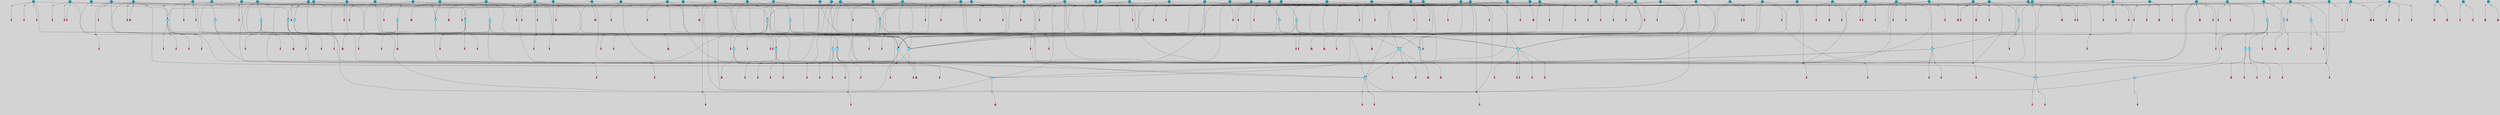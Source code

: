 // File exported with GEGELATI v1.3.1
// On the 2024-04-08 17:22:00
// With the File::TPGGraphDotExporter
digraph{
	graph[pad = "0.212, 0.055" bgcolor = lightgray]
	node[shape=circle style = filled label = ""]
		T3 [fillcolor="#66ddff"]
		T4 [fillcolor="#66ddff"]
		T7 [fillcolor="#66ddff"]
		T9 [fillcolor="#66ddff"]
		T11 [fillcolor="#66ddff"]
		T24 [fillcolor="#66ddff"]
		T27 [fillcolor="#66ddff"]
		T54 [fillcolor="#66ddff"]
		T95 [fillcolor="#66ddff"]
		T96 [fillcolor="#66ddff"]
		T111 [fillcolor="#66ddff"]
		T129 [fillcolor="#66ddff"]
		T159 [fillcolor="#66ddff"]
		T160 [fillcolor="#66ddff"]
		T195 [fillcolor="#1199bb"]
		T212 [fillcolor="#66ddff"]
		T214 [fillcolor="#66ddff"]
		T239 [fillcolor="#66ddff"]
		T242 [fillcolor="#66ddff"]
		T244 [fillcolor="#1199bb"]
		T261 [fillcolor="#1199bb"]
		T277 [fillcolor="#66ddff"]
		T280 [fillcolor="#1199bb"]
		T282 [fillcolor="#66ddff"]
		T286 [fillcolor="#1199bb"]
		T305 [fillcolor="#66ddff"]
		T325 [fillcolor="#1199bb"]
		T326 [fillcolor="#66ddff"]
		T327 [fillcolor="#66ddff"]
		T328 [fillcolor="#1199bb"]
		T329 [fillcolor="#66ddff"]
		T330 [fillcolor="#66ddff"]
		T331 [fillcolor="#66ddff"]
		T332 [fillcolor="#66ddff"]
		T333 [fillcolor="#1199bb"]
		T334 [fillcolor="#66ddff"]
		T335 [fillcolor="#66ddff"]
		T336 [fillcolor="#66ddff"]
		T337 [fillcolor="#66ddff"]
		T338 [fillcolor="#66ddff"]
		T345 [fillcolor="#1199bb"]
		T349 [fillcolor="#1199bb"]
		T353 [fillcolor="#1199bb"]
		T396 [fillcolor="#1199bb"]
		T404 [fillcolor="#1199bb"]
		T413 [fillcolor="#1199bb"]
		T414 [fillcolor="#1199bb"]
		T416 [fillcolor="#66ddff"]
		T417 [fillcolor="#1199bb"]
		T419 [fillcolor="#1199bb"]
		T422 [fillcolor="#66ddff"]
		T423 [fillcolor="#1199bb"]
		T424 [fillcolor="#1199bb"]
		T426 [fillcolor="#1199bb"]
		T428 [fillcolor="#1199bb"]
		T429 [fillcolor="#1199bb"]
		T430 [fillcolor="#1199bb"]
		T431 [fillcolor="#1199bb"]
		T432 [fillcolor="#1199bb"]
		T433 [fillcolor="#1199bb"]
		T434 [fillcolor="#1199bb"]
		T435 [fillcolor="#1199bb"]
		T436 [fillcolor="#1199bb"]
		T65 [fillcolor="#1199bb"]
		T437 [fillcolor="#1199bb"]
		T438 [fillcolor="#1199bb"]
		T439 [fillcolor="#1199bb"]
		T440 [fillcolor="#1199bb"]
		T441 [fillcolor="#1199bb"]
		T442 [fillcolor="#1199bb"]
		T445 [fillcolor="#1199bb"]
		T446 [fillcolor="#1199bb"]
		T447 [fillcolor="#1199bb"]
		T448 [fillcolor="#1199bb"]
		T449 [fillcolor="#1199bb"]
		T450 [fillcolor="#1199bb"]
		T451 [fillcolor="#1199bb"]
		T452 [fillcolor="#1199bb"]
		T453 [fillcolor="#1199bb"]
		T454 [fillcolor="#1199bb"]
		T457 [fillcolor="#1199bb"]
		T458 [fillcolor="#1199bb"]
		T459 [fillcolor="#1199bb"]
		T460 [fillcolor="#1199bb"]
		T461 [fillcolor="#1199bb"]
		T462 [fillcolor="#1199bb"]
		T463 [fillcolor="#1199bb"]
		T464 [fillcolor="#1199bb"]
		T465 [fillcolor="#1199bb"]
		T466 [fillcolor="#1199bb"]
		T467 [fillcolor="#1199bb"]
		T468 [fillcolor="#1199bb"]
		T469 [fillcolor="#1199bb"]
		T470 [fillcolor="#1199bb"]
		T471 [fillcolor="#1199bb"]
		T472 [fillcolor="#1199bb"]
		T473 [fillcolor="#1199bb"]
		T474 [fillcolor="#1199bb"]
		T475 [fillcolor="#1199bb"]
		T476 [fillcolor="#1199bb"]
		T477 [fillcolor="#1199bb"]
		T478 [fillcolor="#1199bb"]
		T479 [fillcolor="#1199bb"]
		T480 [fillcolor="#1199bb"]
		T481 [fillcolor="#1199bb"]
		T482 [fillcolor="#1199bb"]
		T483 [fillcolor="#1199bb"]
		T484 [fillcolor="#1199bb"]
		T485 [fillcolor="#1199bb"]
		T486 [fillcolor="#1199bb"]
		T487 [fillcolor="#1199bb"]
		T488 [fillcolor="#1199bb"]
		T489 [fillcolor="#1199bb"]
		T490 [fillcolor="#1199bb"]
		P3697 [fillcolor="#cccccc" shape=point] //6|
		I3697 [shape=box style=invis label="6|1&2|6#1|7&#92;n10|7&2|0#1|5&#92;n9|4&0|1#2|2&#92;n8|6&0|0#1|0&#92;n"]
		P3697 -> I3697[style=invis]
		A2932 [fillcolor="#ff3366" shape=box margin=0.03 width=0 height=0 label="3"]
		T3 -> P3697 -> A2932
		P3698 [fillcolor="#cccccc" shape=point] //3|
		I3698 [shape=box style=invis label="7|6&2|4#0|2&#92;n10|3&2|7#1|4&#92;n11|6&0|4#0|1&#92;n7|1&0|0#2|6&#92;n7|6&0|3#2|6&#92;n4|0&2|6#0|1&#92;n4|4&2|5#0|2&#92;n4|6&0|4#2|7&#92;n10|0&2|3#1|5&#92;n2|6&0|5#0|2&#92;n1|0&2|3#0|7&#92;n1|6&2|0#0|5&#92;n6|2&0|1#0|7&#92;n9|2&0|3#2|7&#92;n5|3&0|6#0|6&#92;n1|7&2|5#2|3&#92;n8|1&2|7#0|6&#92;n1|0&2|5#2|1&#92;n7|1&2|2#2|5&#92;n7|4&2|6#0|3&#92;n"]
		P3698 -> I3698[style=invis]
		A2933 [fillcolor="#ff3366" shape=box margin=0.03 width=0 height=0 label="4"]
		T3 -> P3698 -> A2933
		P3699 [fillcolor="#cccccc" shape=point] //7|
		I3699 [shape=box style=invis label="0|2&2|4#2|6&#92;n5|3&0|6#0|1&#92;n4|7&2|6#0|5&#92;n7|6&0|7#0|5&#92;n10|7&2|2#1|1&#92;n"]
		P3699 -> I3699[style=invis]
		A2934 [fillcolor="#ff3366" shape=box margin=0.03 width=0 height=0 label="4"]
		T4 -> P3699 -> A2934
		P3700 [fillcolor="#cccccc" shape=point] //0|
		I3700 [shape=box style=invis label="2|5&0|1#0|6&#92;n6|1&2|2#2|7&#92;n8|0&0|3#1|4&#92;n4|3&2|5#2|4&#92;n8|1&2|4#0|0&#92;n6|6&0|1#2|6&#92;n11|7&2|4#2|5&#92;n6|2&2|4#0|2&#92;n8|5&2|4#2|4&#92;n2|1&2|1#2|2&#92;n2|7&2|5#2|6&#92;n9|7&0|5#0|4&#92;n1|2&0|5#2|6&#92;n4|2&2|3#2|7&#92;n3|3&2|1#0|2&#92;n"]
		P3700 -> I3700[style=invis]
		A2935 [fillcolor="#ff3366" shape=box margin=0.03 width=0 height=0 label="5"]
		T4 -> P3700 -> A2935
		P3701 [fillcolor="#cccccc" shape=point] //-3|
		I3701 [shape=box style=invis label="1|6&2|7#0|7&#92;n10|2&0|7#1|3&#92;n9|6&2|7#2|2&#92;n5|3&0|7#0|7&#92;n1|6&2|3#0|0&#92;n2|3&2|3#2|2&#92;n5|1&2|6#0|6&#92;n"]
		P3701 -> I3701[style=invis]
		A2936 [fillcolor="#ff3366" shape=box margin=0.03 width=0 height=0 label="7"]
		T7 -> P3701 -> A2936
		P3702 [fillcolor="#cccccc" shape=point] //5|
		I3702 [shape=box style=invis label="0|5&2|3#0|1&#92;n0|6&2|1#2|4&#92;n6|2&2|6#0|7&#92;n7|4&0|3#0|1&#92;n5|4&0|7#1|6&#92;n9|1&0|5#2|2&#92;n6|3&2|3#1|7&#92;n11|7&2|4#1|6&#92;n2|5&0|1#0|0&#92;n4|7&0|0#0|2&#92;n6|2&0|6#0|0&#92;n2|1&2|6#2|4&#92;n10|0&2|0#1|0&#92;n6|6&2|4#0|6&#92;n"]
		P3702 -> I3702[style=invis]
		A2937 [fillcolor="#ff3366" shape=box margin=0.03 width=0 height=0 label="8"]
		T7 -> P3702 -> A2937
		P3703 [fillcolor="#cccccc" shape=point] //-6|
		I3703 [shape=box style=invis label="11|1&0|7#2|0&#92;n10|4&0|1#1|0&#92;n4|3&2|4#2|1&#92;n0|5&2|0#0|0&#92;n6|1&0|0#0|3&#92;n8|2&2|0#0|4&#92;n11|4&2|0#1|6&#92;n7|0&2|6#2|3&#92;n5|3&2|6#2|0&#92;n2|0&2|0#0|4&#92;n"]
		P3703 -> I3703[style=invis]
		A2938 [fillcolor="#ff3366" shape=box margin=0.03 width=0 height=0 label="9"]
		T9 -> P3703 -> A2938
		P3704 [fillcolor="#cccccc" shape=point] //2|
		I3704 [shape=box style=invis label="6|3&2|7#1|4&#92;n8|6&0|0#2|5&#92;n2|1&0|2#0|3&#92;n8|7&0|6#0|4&#92;n2|1&2|0#0|1&#92;n0|0&2|2#2|3&#92;n6|6&0|7#2|1&#92;n6|1&0|7#2|6&#92;n5|4&2|7#0|4&#92;n0|3&0|4#2|0&#92;n11|0&2|0#2|5&#92;n4|5&2|5#2|4&#92;n5|7&0|6#0|4&#92;n9|7&2|5#0|3&#92;n5|4&2|1#0|3&#92;n5|3&0|1#1|7&#92;n0|4&0|3#2|5&#92;n"]
		P3704 -> I3704[style=invis]
		A2939 [fillcolor="#ff3366" shape=box margin=0.03 width=0 height=0 label="10"]
		T9 -> P3704 -> A2939
		P3705 [fillcolor="#cccccc" shape=point] //6|
		I3705 [shape=box style=invis label="3|0&2|7#2|2&#92;n3|2&0|4#2|5&#92;n5|1&0|2#1|0&#92;n8|7&0|1#2|0&#92;n8|5&0|3#0|6&#92;n0|2&0|2#2|3&#92;n1|5&2|5#0|5&#92;n5|6&0|6#0|7&#92;n6|7&0|0#2|6&#92;n1|2&2|3#0|0&#92;n7|7&2|3#0|4&#92;n0|7&2|7#0|6&#92;n1|0&2|2#2|7&#92;n4|4&0|1#0|0&#92;n"]
		P3705 -> I3705[style=invis]
		A2940 [fillcolor="#ff3366" shape=box margin=0.03 width=0 height=0 label="11"]
		T11 -> P3705 -> A2940
		P3706 [fillcolor="#cccccc" shape=point] //-4|
		I3706 [shape=box style=invis label="4|1&0|4#2|6&#92;n1|2&2|2#2|0&#92;n1|2&2|0#0|6&#92;n8|4&2|3#2|5&#92;n5|5&2|1#1|0&#92;n"]
		P3706 -> I3706[style=invis]
		A2941 [fillcolor="#ff3366" shape=box margin=0.03 width=0 height=0 label="12"]
		T11 -> P3706 -> A2941
		P3707 [fillcolor="#cccccc" shape=point] //-3|
		I3707 [shape=box style=invis label="8|1&2|3#0|5&#92;n0|6&0|5#0|5&#92;n3|7&2|1#0|6&#92;n3|5&0|1#0|0&#92;n9|5&2|0#0|4&#92;n3|5&0|2#0|3&#92;n10|6&2|4#1|0&#92;n9|4&2|7#2|6&#92;n1|7&2|5#2|2&#92;n"]
		P3707 -> I3707[style=invis]
		A2942 [fillcolor="#ff3366" shape=box margin=0.03 width=0 height=0 label="5"]
		T4 -> P3707 -> A2942
		P3708 [fillcolor="#cccccc" shape=point] //1|
		I3708 [shape=box style=invis label="5|1&0|6#2|7&#92;n2|4&0|4#2|2&#92;n0|6&0|5#0|4&#92;n10|6&2|5#1|6&#92;n9|3&0|1#1|7&#92;n10|3&2|2#1|0&#92;n5|0&0|0#2|1&#92;n11|3&2|3#1|5&#92;n10|3&0|1#1|0&#92;n2|4&0|1#0|1&#92;n0|2&0|3#2|4&#92;n9|2&2|1#2|5&#92;n11|7&2|6#2|6&#92;n"]
		P3708 -> I3708[style=invis]
		T24 -> P3708 -> T7
		P3709 [fillcolor="#cccccc" shape=point] //5|
		I3709 [shape=box style=invis label="3|0&2|0#0|1&#92;n3|0&0|7#0|1&#92;n5|3&0|2#2|6&#92;n4|4&2|4#2|6&#92;n11|2&0|7#1|6&#92;n2|7&2|2#2|5&#92;n9|3&2|6#2|7&#92;n7|7&0|0#0|4&#92;n6|1&2|4#2|3&#92;n5|4&2|0#1|6&#92;n1|3&0|7#0|4&#92;n"]
		P3709 -> I3709[style=invis]
		A2943 [fillcolor="#ff3366" shape=box margin=0.03 width=0 height=0 label="7"]
		T24 -> P3709 -> A2943
		P3710 [fillcolor="#cccccc" shape=point] //-2|
		I3710 [shape=box style=invis label="4|1&0|4#0|3&#92;n4|2&0|5#2|0&#92;n5|5&2|6#0|5&#92;n1|4&0|1#0|2&#92;n6|3&2|7#1|5&#92;n0|4&2|0#0|3&#92;n8|5&2|5#1|2&#92;n10|7&2|7#1|1&#92;n3|4&0|0#2|1&#92;n3|6&2|5#2|5&#92;n8|3&0|1#0|7&#92;n10|0&2|7#1|3&#92;n4|1&2|4#0|1&#92;n9|3&2|0#0|4&#92;n3|6&2|0#0|4&#92;n1|2&0|6#2|1&#92;n4|0&2|1#2|2&#92;n"]
		P3710 -> I3710[style=invis]
		A2944 [fillcolor="#ff3366" shape=box margin=0.03 width=0 height=0 label="14"]
		T24 -> P3710 -> A2944
		P3711 [fillcolor="#cccccc" shape=point] //2|
		I3711 [shape=box style=invis label="9|1&2|3#0|1&#92;n5|2&2|0#2|4&#92;n3|6&2|5#2|7&#92;n7|0&2|5#0|4&#92;n1|2&0|3#0|5&#92;n7|3&2|7#0|0&#92;n"]
		P3711 -> I3711[style=invis]
		A2945 [fillcolor="#ff3366" shape=box margin=0.03 width=0 height=0 label="2"]
		T27 -> P3711 -> A2945
		P3712 [fillcolor="#cccccc" shape=point] //-6|
		I3712 [shape=box style=invis label="7|5&0|4#0|4&#92;n11|0&2|5#2|1&#92;n"]
		P3712 -> I3712[style=invis]
		A2946 [fillcolor="#ff3366" shape=box margin=0.03 width=0 height=0 label="3"]
		T27 -> P3712 -> A2946
		T27 -> P3698
		T27 -> P3700
		P3713 [fillcolor="#cccccc" shape=point] //0|
		I3713 [shape=box style=invis label="4|0&0|3#2|7&#92;n10|2&0|3#1|7&#92;n3|5&0|2#0|3&#92;n4|5&0|0#2|1&#92;n10|7&2|0#1|2&#92;n5|3&2|3#1|6&#92;n9|5&2|0#0|4&#92;n5|4&2|7#0|2&#92;n10|3&2|7#1|4&#92;n7|2&0|1#2|6&#92;n8|6&0|5#0|5&#92;n8|7&2|3#0|5&#92;n2|6&2|4#0|0&#92;n"]
		P3713 -> I3713[style=invis]
		A2947 [fillcolor="#ff3366" shape=box margin=0.03 width=0 height=0 label="5"]
		T27 -> P3713 -> A2947
		P3714 [fillcolor="#cccccc" shape=point] //8|
		I3714 [shape=box style=invis label="9|0&0|1#2|0&#92;n10|1&2|5#1|4&#92;n8|2&2|6#0|4&#92;n2|4&2|5#2|3&#92;n4|2&2|2#0|2&#92;n7|5&0|2#0|0&#92;n8|2&2|1#1|3&#92;n8|7&0|7#2|1&#92;n1|1&0|0#0|7&#92;n5|6&2|5#1|0&#92;n6|6&2|5#0|0&#92;n11|4&0|3#2|6&#92;n4|2&2|4#0|7&#92;n5|6&0|1#2|0&#92;n11|3&0|2#0|7&#92;n"]
		P3714 -> I3714[style=invis]
		A2948 [fillcolor="#ff3366" shape=box margin=0.03 width=0 height=0 label="6"]
		T54 -> P3714 -> A2948
		T54 -> P3709
		P3715 [fillcolor="#cccccc" shape=point] //-10|
		I3715 [shape=box style=invis label="3|6&0|0#0|4&#92;n4|1&2|4#0|1&#92;n5|1&0|1#0|4&#92;n5|5&2|6#0|5&#92;n6|5&0|6#0|3&#92;n11|1&2|0#0|1&#92;n0|7&2|0#0|3&#92;n1|2&0|6#0|1&#92;n8|0&0|4#2|0&#92;n0|4&0|7#2|7&#92;n7|0&2|7#1|3&#92;n3|1&0|5#2|5&#92;n5|1&0|4#0|3&#92;n2|2&0|2#0|0&#92;n8|3&0|1#0|7&#92;n3|0&0|3#0|5&#92;n7|2&0|5#2|0&#92;n6|3&2|7#1|5&#92;n4|7&2|7#2|1&#92;n"]
		P3715 -> I3715[style=invis]
		A2949 [fillcolor="#ff3366" shape=box margin=0.03 width=0 height=0 label="14"]
		T54 -> P3715 -> A2949
		T54 -> P3702
		P3716 [fillcolor="#cccccc" shape=point] //4|
		I3716 [shape=box style=invis label="4|3&0|6#0|3&#92;n5|7&2|3#2|2&#92;n5|6&0|7#1|2&#92;n1|4&2|6#0|3&#92;n8|4&2|1#2|5&#92;n9|5&2|4#1|4&#92;n2|4&0|5#0|7&#92;n10|0&0|6#1|3&#92;n3|0&0|6#0|2&#92;n2|7&2|7#2|6&#92;n5|2&0|5#1|5&#92;n10|4&2|5#1|7&#92;n4|0&0|4#2|4&#92;n11|1&0|4#2|6&#92;n10|6&2|0#1|4&#92;n9|7&0|3#1|4&#92;n4|5&2|7#0|6&#92;n11|5&2|6#2|3&#92;n0|3&0|5#0|1&#92;n"]
		P3716 -> I3716[style=invis]
		A2950 [fillcolor="#ff3366" shape=box margin=0.03 width=0 height=0 label="13"]
		T95 -> P3716 -> A2950
		P3717 [fillcolor="#cccccc" shape=point] //8|
		I3717 [shape=box style=invis label="9|7&0|5#2|5&#92;n3|3&2|3#0|2&#92;n9|5&2|2#1|0&#92;n2|3&0|6#0|3&#92;n4|4&2|5#2|7&#92;n11|3&2|0#1|5&#92;n6|6&2|1#2|2&#92;n4|6&0|1#2|2&#92;n2|5&2|7#2|2&#92;n7|7&2|2#2|3&#92;n6|5&0|3#2|6&#92;n6|7&0|6#0|2&#92;n"]
		P3717 -> I3717[style=invis]
		A2951 [fillcolor="#ff3366" shape=box margin=0.03 width=0 height=0 label="14"]
		T95 -> P3717 -> A2951
		P3718 [fillcolor="#cccccc" shape=point] //2|
		I3718 [shape=box style=invis label="4|1&0|4#2|6&#92;n5|5&2|1#1|0&#92;n1|0&2|0#0|6&#92;n8|4&2|3#2|5&#92;n"]
		P3718 -> I3718[style=invis]
		T95 -> P3718 -> T11
		P3719 [fillcolor="#cccccc" shape=point] //-9|
		I3719 [shape=box style=invis label="2|0&2|0#2|1&#92;n4|4&2|4#2|6&#92;n9|1&0|3#1|7&#92;n5|3&0|2#2|6&#92;n2|7&2|2#2|5&#92;n5|4&2|0#1|6&#92;n3|0&0|7#0|1&#92;n1|3&0|7#0|4&#92;n11|6&2|2#0|7&#92;n7|7&0|0#0|4&#92;n11|0&0|7#1|6&#92;n9|3&2|6#2|7&#92;n"]
		P3719 -> I3719[style=invis]
		A2952 [fillcolor="#ff3366" shape=box margin=0.03 width=0 height=0 label="7"]
		T95 -> P3719 -> A2952
		P3720 [fillcolor="#cccccc" shape=point] //-8|
		I3720 [shape=box style=invis label="7|5&0|4#2|4&#92;n"]
		P3720 -> I3720[style=invis]
		A2953 [fillcolor="#ff3366" shape=box margin=0.03 width=0 height=0 label="3"]
		T95 -> P3720 -> A2953
		P3721 [fillcolor="#cccccc" shape=point] //6|
		I3721 [shape=box style=invis label="0|5&2|3#0|1&#92;n0|6&2|1#2|4&#92;n9|1&0|5#2|2&#92;n7|4&0|3#0|1&#92;n5|4&0|7#1|6&#92;n2|5&0|1#0|0&#92;n6|3&2|3#1|7&#92;n11|7&2|4#1|6&#92;n6|2&2|6#0|1&#92;n4|7&0|0#0|2&#92;n6|2&0|6#0|0&#92;n9|1&2|6#2|4&#92;n10|0&2|0#1|0&#92;n6|6&2|4#0|6&#92;n"]
		P3721 -> I3721[style=invis]
		A2954 [fillcolor="#ff3366" shape=box margin=0.03 width=0 height=0 label="8"]
		T96 -> P3721 -> A2954
		P3722 [fillcolor="#cccccc" shape=point] //5|
		I3722 [shape=box style=invis label="10|4&0|1#1|0&#92;n4|3&2|4#2|1&#92;n2|0&2|0#0|4&#92;n6|1&0|0#0|3&#92;n8|2&2|0#0|4&#92;n0|0&0|0#0|0&#92;n11|4&2|0#1|6&#92;n7|0&2|6#2|3&#92;n5|3&2|6#2|0&#92;n0|0&2|0#0|0&#92;n"]
		P3722 -> I3722[style=invis]
		A2955 [fillcolor="#ff3366" shape=box margin=0.03 width=0 height=0 label="9"]
		T96 -> P3722 -> A2955
		T96 -> P3697
		P3723 [fillcolor="#cccccc" shape=point] //1|
		I3723 [shape=box style=invis label="5|4&0|7#1|6&#92;n0|6&2|1#2|4&#92;n7|4&0|3#0|1&#92;n0|5&2|3#0|1&#92;n9|1&0|5#2|2&#92;n6|3&2|3#1|7&#92;n11|7&2|4#1|6&#92;n2|5&0|1#0|0&#92;n7|5&2|3#1|1&#92;n4|7&0|0#0|2&#92;n6|2&0|6#0|0&#92;n2|1&2|6#2|4&#92;n10|0&2|7#1|0&#92;n6|6&2|4#0|6&#92;n"]
		P3723 -> I3723[style=invis]
		A2956 [fillcolor="#ff3366" shape=box margin=0.03 width=0 height=0 label="8"]
		T96 -> P3723 -> A2956
		T96 -> P3707
		P3724 [fillcolor="#cccccc" shape=point] //-5|
		I3724 [shape=box style=invis label="0|0&2|3#0|2&#92;n10|5&0|6#1|3&#92;n7|3&0|6#2|3&#92;n3|4&0|6#0|6&#92;n10|5&0|2#1|1&#92;n5|0&0|1#0|3&#92;n6|6&2|5#1|5&#92;n7|4&0|2#1|7&#92;n5|7&0|1#2|5&#92;n1|5&0|0#0|3&#92;n7|5&2|1#2|6&#92;n9|0&0|2#0|0&#92;n4|0&2|4#0|0&#92;n4|6&0|0#2|3&#92;n3|1&0|6#2|5&#92;n7|7&2|1#2|3&#92;n9|4&2|2#0|6&#92;n"]
		P3724 -> I3724[style=invis]
		T111 -> P3724 -> T9
		P3725 [fillcolor="#cccccc" shape=point] //7|
		I3725 [shape=box style=invis label="7|4&2|1#2|0&#92;n4|1&2|4#2|3&#92;n5|0&2|0#2|2&#92;n6|1&2|4#2|6&#92;n"]
		P3725 -> I3725[style=invis]
		A2957 [fillcolor="#ff3366" shape=box margin=0.03 width=0 height=0 label="9"]
		T111 -> P3725 -> A2957
		P3726 [fillcolor="#cccccc" shape=point] //2|
		I3726 [shape=box style=invis label="3|0&2|0#0|1&#92;n11|2&0|7#1|6&#92;n8|7&2|4#0|5&#92;n5|3&0|2#2|6&#92;n4|4&2|4#2|6&#92;n3|0&0|7#0|1&#92;n2|7&2|2#2|5&#92;n9|3&2|6#2|7&#92;n7|7&0|0#0|4&#92;n6|1&2|4#1|3&#92;n5|4&2|0#1|6&#92;n1|3&0|7#0|4&#92;n"]
		P3726 -> I3726[style=invis]
		A2958 [fillcolor="#ff3366" shape=box margin=0.03 width=0 height=0 label="7"]
		T111 -> P3726 -> A2958
		T111 -> P3703
		T129 -> P3714
		T129 -> P3709
		P3727 [fillcolor="#cccccc" shape=point] //10|
		I3727 [shape=box style=invis label="4|5&2|7#2|1&#92;n1|7&2|3#0|6&#92;n3|5&2|2#0|3&#92;n10|3&0|7#1|4&#92;n7|1&0|4#2|6&#92;n10|2&0|3#1|7&#92;n9|5&2|0#0|4&#92;n4|0&0|3#2|7&#92;n11|4&2|6#1|2&#92;n5|4&2|7#0|2&#92;n2|6&2|4#0|0&#92;n6|5&0|7#2|1&#92;n5|3&2|3#1|6&#92;n10|7&2|0#1|2&#92;n"]
		P3727 -> I3727[style=invis]
		A2959 [fillcolor="#ff3366" shape=box margin=0.03 width=0 height=0 label="5"]
		T129 -> P3727 -> A2959
		P3728 [fillcolor="#cccccc" shape=point] //5|
		I3728 [shape=box style=invis label="9|4&2|3#1|3&#92;n0|4&2|4#0|5&#92;n6|1&2|6#2|5&#92;n4|0&0|5#2|0&#92;n"]
		P3728 -> I3728[style=invis]
		A2960 [fillcolor="#ff3366" shape=box margin=0.03 width=0 height=0 label="7"]
		T129 -> P3728 -> A2960
		P3729 [fillcolor="#cccccc" shape=point] //6|
		I3729 [shape=box style=invis label="9|4&2|7#0|6&#92;n8|4&0|1#1|0&#92;n1|3&0|0#2|1&#92;n2|4&0|6#2|2&#92;n5|1&2|5#0|7&#92;n3|0&0|3#2|6&#92;n2|2&2|6#0|2&#92;n8|4&0|4#2|2&#92;n5|1&2|4#0|3&#92;n9|4&0|6#0|6&#92;n5|0&2|2#1|5&#92;n11|7&0|0#1|1&#92;n0|4&0|3#0|3&#92;n7|7&2|4#2|5&#92;n1|5&0|1#2|1&#92;n"]
		P3729 -> I3729[style=invis]
		A2961 [fillcolor="#ff3366" shape=box margin=0.03 width=0 height=0 label="1"]
		T129 -> P3729 -> A2961
		P3730 [fillcolor="#cccccc" shape=point] //7|
		I3730 [shape=box style=invis label="7|0&2|1#2|0&#92;n9|7&2|1#1|7&#92;n8|2&0|1#1|0&#92;n6|6&0|2#1|1&#92;n2|2&0|5#0|0&#92;n5|7&0|0#2|1&#92;n5|1&2|5#1|5&#92;n4|7&2|4#2|3&#92;n10|5&2|2#1|5&#92;n1|3&2|2#2|0&#92;n10|2&2|6#1|5&#92;n"]
		P3730 -> I3730[style=invis]
		A2962 [fillcolor="#ff3366" shape=box margin=0.03 width=0 height=0 label="1"]
		T159 -> P3730 -> A2962
		P3731 [fillcolor="#cccccc" shape=point] //7|
		I3731 [shape=box style=invis label="7|4&2|7#0|4&#92;n4|6&0|1#2|5&#92;n2|1&2|3#0|0&#92;n4|3&2|0#0|1&#92;n0|0&2|7#2|7&#92;n7|7&0|5#2|3&#92;n5|0&2|1#2|2&#92;n10|0&0|4#1|2&#92;n4|4&0|7#0|0&#92;n6|7&0|2#0|1&#92;n1|4&2|5#0|4&#92;n"]
		P3731 -> I3731[style=invis]
		A2963 [fillcolor="#ff3366" shape=box margin=0.03 width=0 height=0 label="0"]
		T159 -> P3731 -> A2963
		P3732 [fillcolor="#cccccc" shape=point] //5|
		I3732 [shape=box style=invis label="0|5&2|3#0|1&#92;n0|6&2|1#2|4&#92;n6|2&2|6#0|7&#92;n9|0&2|7#1|1&#92;n7|4&0|3#0|1&#92;n11|7&2|4#1|6&#92;n9|1&0|5#2|2&#92;n5|4&0|7#1|6&#92;n2|5&0|1#0|0&#92;n4|7&0|0#0|2&#92;n6|2&0|6#0|0&#92;n2|1&2|6#2|4&#92;n10|0&0|0#1|0&#92;n6|6&2|4#0|6&#92;n"]
		P3732 -> I3732[style=invis]
		T159 -> P3732 -> T129
		T160 -> P3716
		T160 -> P3719
		P3733 [fillcolor="#cccccc" shape=point] //5|
		I3733 [shape=box style=invis label="6|0&2|7#2|7&#92;n3|6&2|6#2|6&#92;n6|3&0|5#1|2&#92;n"]
		P3733 -> I3733[style=invis]
		A2964 [fillcolor="#ff3366" shape=box margin=0.03 width=0 height=0 label="3"]
		T160 -> P3733 -> A2964
		P3734 [fillcolor="#cccccc" shape=point] //-2|
		I3734 [shape=box style=invis label="11|7&2|0#1|7&#92;n4|3&0|1#2|5&#92;n0|4&2|4#2|7&#92;n1|6&0|0#0|4&#92;n4|0&0|0#0|5&#92;n0|6&2|3#2|0&#92;n9|6&2|5#1|3&#92;n0|7&2|1#2|5&#92;n4|4&0|5#0|1&#92;n10|4&0|0#1|0&#92;n"]
		P3734 -> I3734[style=invis]
		A2965 [fillcolor="#ff3366" shape=box margin=0.03 width=0 height=0 label="12"]
		T160 -> P3734 -> A2965
		T160 -> P3709
		P3735 [fillcolor="#cccccc" shape=point] //5|
		I3735 [shape=box style=invis label="3|0&2|0#2|1&#92;n3|0&0|7#0|1&#92;n5|3&0|2#2|6&#92;n4|4&2|4#2|6&#92;n5|4&2|0#1|6&#92;n2|7&2|2#2|5&#92;n1|3&0|7#0|4&#92;n11|6&2|2#0|7&#92;n7|7&0|0#0|4&#92;n6|1&2|4#2|3&#92;n11|0&0|7#1|6&#92;n9|3&2|6#2|7&#92;n"]
		P3735 -> I3735[style=invis]
		A2966 [fillcolor="#ff3366" shape=box margin=0.03 width=0 height=0 label="7"]
		T195 -> P3735 -> A2966
		P3736 [fillcolor="#cccccc" shape=point] //4|
		I3736 [shape=box style=invis label="7|1&0|6#0|1&#92;n6|7&2|7#1|7&#92;n10|1&2|1#1|1&#92;n9|6&2|2#1|4&#92;n4|7&0|4#2|2&#92;n9|6&0|5#1|1&#92;n10|0&2|6#1|6&#92;n5|1&0|1#2|3&#92;n10|1&0|5#1|0&#92;n3|4&2|3#0|0&#92;n8|2&0|5#2|4&#92;n1|6&2|0#0|0&#92;n2|3&0|1#2|6&#92;n5|2&2|2#1|6&#92;n2|2&0|1#2|1&#92;n3|1&2|7#0|3&#92;n6|7&2|3#0|4&#92;n"]
		P3736 -> I3736[style=invis]
		A2967 [fillcolor="#ff3366" shape=box margin=0.03 width=0 height=0 label="10"]
		T195 -> P3736 -> A2967
		P3737 [fillcolor="#cccccc" shape=point] //-4|
		I3737 [shape=box style=invis label="0|4&0|0#2|7&#92;n8|5&2|4#2|4&#92;n4|3&2|5#2|4&#92;n11|7&2|2#2|5&#92;n6|5&2|2#2|7&#92;n3|2&0|7#0|7&#92;n3|3&2|1#0|3&#92;n2|6&0|3#2|5&#92;n0|1&2|6#2|2&#92;n8|2&0|0#1|6&#92;n0|7&0|5#0|4&#92;n9|5&0|3#2|7&#92;n2|7&2|5#2|6&#92;n9|0&2|0#0|1&#92;n1|2&2|4#0|2&#92;n"]
		P3737 -> I3737[style=invis]
		T195 -> P3737 -> T27
		T195 -> P3731
		P3738 [fillcolor="#cccccc" shape=point] //6|
		I3738 [shape=box style=invis label="9|4&2|7#0|6&#92;n8|4&0|1#1|0&#92;n1|3&0|0#2|1&#92;n2|4&0|6#2|2&#92;n5|1&2|5#0|7&#92;n3|0&0|3#2|6&#92;n2|2&2|6#0|2&#92;n8|4&0|4#2|2&#92;n5|1&2|4#0|3&#92;n9|4&0|6#0|6&#92;n5|0&2|2#1|5&#92;n11|7&0|0#1|1&#92;n0|4&0|3#0|3&#92;n7|7&2|4#2|5&#92;n1|5&0|1#2|1&#92;n"]
		P3738 -> I3738[style=invis]
		A2968 [fillcolor="#ff3366" shape=box margin=0.03 width=0 height=0 label="1"]
		T212 -> P3738 -> A2968
		P3739 [fillcolor="#cccccc" shape=point] //10|
		I3739 [shape=box style=invis label="4|5&2|7#2|1&#92;n1|7&2|3#0|6&#92;n3|5&2|2#0|3&#92;n10|3&0|7#1|4&#92;n7|1&0|4#2|6&#92;n10|2&0|3#1|7&#92;n9|5&2|0#0|4&#92;n4|0&0|3#2|7&#92;n11|4&2|6#1|2&#92;n5|4&2|7#0|2&#92;n2|6&2|4#0|0&#92;n6|5&0|7#2|1&#92;n5|3&2|3#1|6&#92;n10|7&2|0#1|2&#92;n"]
		P3739 -> I3739[style=invis]
		A2969 [fillcolor="#ff3366" shape=box margin=0.03 width=0 height=0 label="5"]
		T212 -> P3739 -> A2969
		P3740 [fillcolor="#cccccc" shape=point] //8|
		I3740 [shape=box style=invis label="9|0&0|1#2|0&#92;n10|1&2|5#1|4&#92;n8|2&2|6#0|4&#92;n2|4&2|5#2|3&#92;n4|2&2|2#0|2&#92;n7|5&0|2#0|0&#92;n8|2&2|1#1|3&#92;n8|7&0|7#2|1&#92;n1|1&0|0#0|7&#92;n5|6&2|5#1|0&#92;n6|6&2|5#0|0&#92;n11|4&0|3#2|6&#92;n4|2&2|4#0|7&#92;n5|6&0|1#2|0&#92;n11|3&0|2#0|7&#92;n"]
		P3740 -> I3740[style=invis]
		A2970 [fillcolor="#ff3366" shape=box margin=0.03 width=0 height=0 label="6"]
		T212 -> P3740 -> A2970
		P3741 [fillcolor="#cccccc" shape=point] //5|
		I3741 [shape=box style=invis label="3|0&2|0#0|1&#92;n3|0&0|7#0|1&#92;n5|3&0|2#2|6&#92;n4|4&2|4#2|6&#92;n11|2&0|7#1|6&#92;n2|7&2|2#2|5&#92;n9|3&2|6#2|7&#92;n7|7&0|0#0|4&#92;n6|1&2|4#2|3&#92;n5|4&2|0#1|6&#92;n1|3&0|7#0|4&#92;n"]
		P3741 -> I3741[style=invis]
		A2971 [fillcolor="#ff3366" shape=box margin=0.03 width=0 height=0 label="7"]
		T212 -> P3741 -> A2971
		P3742 [fillcolor="#cccccc" shape=point] //5|
		I3742 [shape=box style=invis label="9|4&2|3#1|3&#92;n0|4&2|4#0|5&#92;n6|1&2|6#2|5&#92;n4|0&0|5#2|0&#92;n"]
		P3742 -> I3742[style=invis]
		A2972 [fillcolor="#ff3366" shape=box margin=0.03 width=0 height=0 label="7"]
		T212 -> P3742 -> A2972
		P3743 [fillcolor="#cccccc" shape=point] //6|
		I3743 [shape=box style=invis label="9|4&2|7#0|6&#92;n8|4&0|1#1|0&#92;n1|3&0|0#2|1&#92;n2|4&0|6#2|2&#92;n5|1&2|5#0|7&#92;n3|0&0|3#2|6&#92;n2|2&2|6#0|2&#92;n8|4&0|4#2|2&#92;n5|1&2|4#0|3&#92;n9|4&0|6#0|6&#92;n5|0&2|2#1|5&#92;n11|7&0|0#1|1&#92;n0|4&0|3#0|3&#92;n7|7&2|4#2|5&#92;n1|5&0|1#2|1&#92;n"]
		P3743 -> I3743[style=invis]
		A2973 [fillcolor="#ff3366" shape=box margin=0.03 width=0 height=0 label="1"]
		T214 -> P3743 -> A2973
		P3744 [fillcolor="#cccccc" shape=point] //10|
		I3744 [shape=box style=invis label="4|5&2|7#2|1&#92;n1|7&2|3#0|6&#92;n3|5&2|2#0|3&#92;n10|3&0|7#1|4&#92;n7|1&0|4#2|6&#92;n10|2&0|3#1|7&#92;n9|5&2|0#0|4&#92;n4|0&0|3#2|7&#92;n11|4&2|6#1|2&#92;n5|4&2|7#0|2&#92;n2|6&2|4#0|0&#92;n6|5&0|7#2|1&#92;n5|3&2|3#1|6&#92;n10|7&2|0#1|2&#92;n"]
		P3744 -> I3744[style=invis]
		A2974 [fillcolor="#ff3366" shape=box margin=0.03 width=0 height=0 label="5"]
		T214 -> P3744 -> A2974
		P3745 [fillcolor="#cccccc" shape=point] //5|
		I3745 [shape=box style=invis label="3|0&2|0#0|1&#92;n3|0&0|7#0|1&#92;n5|3&0|2#2|6&#92;n4|4&2|4#2|6&#92;n11|2&0|7#1|6&#92;n2|7&2|2#2|5&#92;n9|3&2|6#2|7&#92;n7|7&0|0#0|4&#92;n6|1&2|4#2|3&#92;n5|4&2|0#1|6&#92;n1|3&0|7#0|4&#92;n"]
		P3745 -> I3745[style=invis]
		A2975 [fillcolor="#ff3366" shape=box margin=0.03 width=0 height=0 label="7"]
		T214 -> P3745 -> A2975
		P3746 [fillcolor="#cccccc" shape=point] //8|
		I3746 [shape=box style=invis label="9|0&0|1#2|0&#92;n10|1&2|5#1|4&#92;n8|2&2|6#0|4&#92;n2|4&2|5#2|3&#92;n4|2&2|2#0|2&#92;n7|5&0|2#0|0&#92;n8|2&2|1#1|3&#92;n8|7&0|7#2|1&#92;n1|1&0|0#0|7&#92;n5|6&2|5#1|0&#92;n6|6&2|5#0|0&#92;n11|4&0|3#2|6&#92;n4|2&2|4#0|7&#92;n5|6&0|1#2|0&#92;n11|3&0|2#0|7&#92;n"]
		P3746 -> I3746[style=invis]
		A2976 [fillcolor="#ff3366" shape=box margin=0.03 width=0 height=0 label="6"]
		T214 -> P3746 -> A2976
		P3747 [fillcolor="#cccccc" shape=point] //5|
		I3747 [shape=box style=invis label="9|4&2|3#1|3&#92;n0|4&2|4#0|5&#92;n6|1&2|6#2|5&#92;n4|0&0|5#2|0&#92;n"]
		P3747 -> I3747[style=invis]
		A2977 [fillcolor="#ff3366" shape=box margin=0.03 width=0 height=0 label="7"]
		T214 -> P3747 -> A2977
		P3748 [fillcolor="#cccccc" shape=point] //-4|
		I3748 [shape=box style=invis label="3|0&2|0#2|1&#92;n11|0&0|7#1|6&#92;n11|6&2|2#0|7&#92;n4|4&2|4#2|6&#92;n2|7&2|2#0|5&#92;n1|3&0|4#0|4&#92;n5|3&0|2#2|6&#92;n7|7&0|0#0|4&#92;n6|1&2|4#2|3&#92;n10|0&0|7#1|4&#92;n3|0&0|7#0|1&#92;n9|3&2|6#2|7&#92;n"]
		P3748 -> I3748[style=invis]
		A2978 [fillcolor="#ff3366" shape=box margin=0.03 width=0 height=0 label="7"]
		T239 -> P3748 -> A2978
		P3749 [fillcolor="#cccccc" shape=point] //-2|
		I3749 [shape=box style=invis label="9|5&0|3#2|4&#92;n9|0&2|0#0|1&#92;n0|2&2|2#2|0&#92;n6|7&0|6#1|2&#92;n3|6&0|3#0|5&#92;n10|7&0|6#1|1&#92;n8|5&2|4#2|2&#92;n11|7&2|7#0|5&#92;n2|7&2|5#0|3&#92;n7|0&2|4#1|6&#92;n6|5&0|0#0|6&#92;n1|5&0|4#0|0&#92;n4|6&2|2#0|6&#92;n3|3&2|1#0|5&#92;n4|7&0|0#2|4&#92;n5|5&2|5#0|2&#92;n2|6&0|0#2|0&#92;n9|1&2|6#2|2&#92;n"]
		P3749 -> I3749[style=invis]
		T239 -> P3749 -> T96
		P3750 [fillcolor="#cccccc" shape=point] //-7|
		I3750 [shape=box style=invis label="11|2&2|6#1|1&#92;n2|3&0|6#2|3&#92;n10|0&0|2#1|4&#92;n"]
		P3750 -> I3750[style=invis]
		T239 -> P3750 -> T111
		P3751 [fillcolor="#cccccc" shape=point] //7|
		I3751 [shape=box style=invis label="7|0&2|1#2|0&#92;n9|7&2|1#1|7&#92;n8|2&0|1#1|0&#92;n6|6&0|2#1|1&#92;n2|2&0|5#0|0&#92;n5|7&0|0#2|1&#92;n5|1&2|5#1|5&#92;n4|7&2|4#2|3&#92;n10|5&2|2#1|5&#92;n1|3&2|2#2|0&#92;n10|2&2|6#1|5&#92;n"]
		P3751 -> I3751[style=invis]
		A2979 [fillcolor="#ff3366" shape=box margin=0.03 width=0 height=0 label="1"]
		T239 -> P3751 -> A2979
		T239 -> P3707
		P3752 [fillcolor="#cccccc" shape=point] //5|
		I3752 [shape=box style=invis label="1|6&2|7#0|7&#92;n9|2&2|7#2|2&#92;n10|2&0|7#1|3&#92;n5|3&0|7#0|7&#92;n7|0&2|7#2|2&#92;n1|6&2|3#0|0&#92;n2|3&2|3#2|2&#92;n"]
		P3752 -> I3752[style=invis]
		A2980 [fillcolor="#ff3366" shape=box margin=0.03 width=0 height=0 label="7"]
		T242 -> P3752 -> A2980
		P3753 [fillcolor="#cccccc" shape=point] //-8|
		I3753 [shape=box style=invis label="7|5&0|2#2|1&#92;n1|0&2|6#0|0&#92;n7|1&2|6#1|1&#92;n8|7&0|3#1|6&#92;n3|7&2|3#2|4&#92;n"]
		P3753 -> I3753[style=invis]
		A2981 [fillcolor="#ff3366" shape=box margin=0.03 width=0 height=0 label="2"]
		T242 -> P3753 -> A2981
		P3754 [fillcolor="#cccccc" shape=point] //-3|
		I3754 [shape=box style=invis label="1|1&2|1#0|1&#92;n1|4&0|0#2|4&#92;n11|0&2|3#0|2&#92;n11|6&0|4#0|1&#92;n5|2&0|6#1|5&#92;n3|7&2|6#2|7&#92;n7|7&0|1#2|1&#92;n9|5&2|2#2|0&#92;n6|5&2|6#1|4&#92;n0|7&0|5#2|4&#92;n8|1&0|0#2|3&#92;n0|5&0|3#0|5&#92;n2|0&2|4#0|5&#92;n7|5&2|7#1|3&#92;n8|3&0|0#1|2&#92;n"]
		P3754 -> I3754[style=invis]
		A2982 [fillcolor="#ff3366" shape=box margin=0.03 width=0 height=0 label="1"]
		T242 -> P3754 -> A2982
		P3755 [fillcolor="#cccccc" shape=point] //-9|
		I3755 [shape=box style=invis label="4|7&2|6#0|5&#92;n11|3&0|2#2|6&#92;n10|2&2|4#1|6&#92;n3|0&2|6#2|7&#92;n4|3&0|5#0|7&#92;n2|3&0|7#0|7&#92;n10|6&0|7#1|5&#92;n10|1&2|2#1|1&#92;n1|7&0|3#2|6&#92;n"]
		P3755 -> I3755[style=invis]
		A2983 [fillcolor="#ff3366" shape=box margin=0.03 width=0 height=0 label="4"]
		T244 -> P3755 -> A2983
		P3756 [fillcolor="#cccccc" shape=point] //7|
		I3756 [shape=box style=invis label="7|2&0|4#1|3&#92;n7|7&0|0#0|4&#92;n4|4&2|4#2|6&#92;n2|3&2|2#2|5&#92;n8|0&0|2#2|1&#92;n9|3&2|6#2|7&#92;n6|4&2|4#2|3&#92;n3|3&2|0#0|1&#92;n6|4&2|0#1|6&#92;n5|3&0|7#0|4&#92;n"]
		P3756 -> I3756[style=invis]
		A2984 [fillcolor="#ff3366" shape=box margin=0.03 width=0 height=0 label="7"]
		T244 -> P3756 -> A2984
		P3757 [fillcolor="#cccccc" shape=point] //2|
		I3757 [shape=box style=invis label="4|5&2|7#2|1&#92;n1|7&2|3#0|6&#92;n3|5&2|2#0|3&#92;n10|3&2|7#1|4&#92;n7|1&0|4#2|6&#92;n4|0&0|3#2|7&#92;n9|5&2|0#0|4&#92;n10|2&0|3#1|7&#92;n11|4&2|6#1|2&#92;n10|3&2|1#1|6&#92;n5|4&2|7#0|2&#92;n2|6&2|4#0|0&#92;n6|5&0|7#2|1&#92;n5|3&2|3#1|6&#92;n10|7&2|0#1|2&#92;n"]
		P3757 -> I3757[style=invis]
		A2985 [fillcolor="#ff3366" shape=box margin=0.03 width=0 height=0 label="5"]
		T244 -> P3757 -> A2985
		P3758 [fillcolor="#cccccc" shape=point] //7|
		I3758 [shape=box style=invis label="8|4&2|1#2|5&#92;n4|1&2|7#2|1&#92;n11|5&2|6#0|3&#92;n10|4&2|5#1|7&#92;n4|0&0|4#2|4&#92;n4|5&2|7#0|6&#92;n9|5&2|4#0|4&#92;n2|4&0|5#0|7&#92;n1|4&2|6#0|3&#92;n2|7&2|7#2|6&#92;n3|0&0|6#0|2&#92;n10|0&2|6#1|3&#92;n4|4&0|6#0|7&#92;n10|6&2|0#1|4&#92;n5|4&2|6#1|1&#92;n9|7&0|3#0|4&#92;n5|6&0|7#1|2&#92;n5|7&2|3#2|2&#92;n0|3&0|5#0|1&#92;n"]
		P3758 -> I3758[style=invis]
		T244 -> P3758 -> T9
		T261 -> P3730
		P3759 [fillcolor="#cccccc" shape=point] //-3|
		I3759 [shape=box style=invis label="3|7&0|0#0|2&#92;n11|5&0|1#1|1&#92;n4|1&0|6#2|6&#92;n4|0&0|1#0|5&#92;n"]
		P3759 -> I3759[style=invis]
		T261 -> P3759 -> T24
		P3760 [fillcolor="#cccccc" shape=point] //-5|
		I3760 [shape=box style=invis label="3|0&2|0#0|1&#92;n6|4&2|4#2|3&#92;n9|1&0|3#0|5&#92;n11|2&0|7#1|6&#92;n5|3&0|2#2|6&#92;n2|7&2|2#2|5&#92;n3|0&0|7#0|1&#92;n6|1&2|4#2|3&#92;n5|4&2|0#1|6&#92;n1|3&0|7#0|4&#92;n"]
		P3760 -> I3760[style=invis]
		T261 -> P3760 -> T160
		P3761 [fillcolor="#cccccc" shape=point] //-2|
		I3761 [shape=box style=invis label="5|4&0|2#2|4&#92;n5|6&2|4#2|3&#92;n3|3&0|6#0|6&#92;n10|0&2|0#1|6&#92;n"]
		P3761 -> I3761[style=invis]
		T261 -> P3761 -> T4
		T261 -> P3703
		P3762 [fillcolor="#cccccc" shape=point] //-9|
		I3762 [shape=box style=invis label="4|7&0|0#0|2&#92;n6|2&0|1#0|0&#92;n6|2&2|6#0|7&#92;n9|0&2|7#1|1&#92;n7|4&0|3#0|1&#92;n10|6&2|1#1|1&#92;n9|1&0|5#2|2&#92;n5|4&0|7#2|6&#92;n2|5&0|1#0|0&#92;n0|5&2|5#0|1&#92;n11|7&2|4#1|6&#92;n2|1&2|6#2|4&#92;n10|0&0|0#1|0&#92;n6|6&2|4#0|6&#92;n"]
		P3762 -> I3762[style=invis]
		T277 -> P3762 -> T214
		P3763 [fillcolor="#cccccc" shape=point] //7|
		I3763 [shape=box style=invis label="7|4&2|7#0|4&#92;n4|6&0|1#2|5&#92;n2|1&2|3#0|0&#92;n4|3&2|0#0|1&#92;n0|0&2|7#2|7&#92;n7|7&0|5#2|3&#92;n5|0&2|1#2|2&#92;n10|0&0|4#1|2&#92;n4|4&0|7#0|0&#92;n6|7&0|2#0|1&#92;n1|4&2|5#0|4&#92;n"]
		P3763 -> I3763[style=invis]
		A2986 [fillcolor="#ff3366" shape=box margin=0.03 width=0 height=0 label="0"]
		T277 -> P3763 -> A2986
		T277 -> P3708
		P3764 [fillcolor="#cccccc" shape=point] //6|
		I3764 [shape=box style=invis label="7|0&2|5#1|2&#92;n10|6&2|1#1|3&#92;n7|5&0|2#0|7&#92;n10|7&0|1#1|5&#92;n4|6&2|5#0|5&#92;n4|4&0|7#2|7&#92;n"]
		P3764 -> I3764[style=invis]
		A2987 [fillcolor="#ff3366" shape=box margin=0.03 width=0 height=0 label="7"]
		T277 -> P3764 -> A2987
		P3765 [fillcolor="#cccccc" shape=point] //-2|
		I3765 [shape=box style=invis label="3|0&2|0#0|1&#92;n4|1&0|3#2|2&#92;n11|2&0|7#1|6&#92;n8|7&2|4#0|5&#92;n6|1&2|4#1|3&#92;n4|4&2|4#2|6&#92;n3|0&0|7#0|1&#92;n9|3&2|6#2|7&#92;n7|7&0|0#0|4&#92;n5|3&0|2#2|6&#92;n5|4&2|0#1|6&#92;n1|3&0|7#0|4&#92;n"]
		P3765 -> I3765[style=invis]
		A2988 [fillcolor="#ff3366" shape=box margin=0.03 width=0 height=0 label="7"]
		T277 -> P3765 -> A2988
		T280 -> P3716
		P3766 [fillcolor="#cccccc" shape=point] //1|
		I3766 [shape=box style=invis label="0|4&0|1#0|1&#92;n10|5&2|5#1|6&#92;n7|7&2|5#2|2&#92;n9|5&0|7#2|7&#92;n8|4&0|3#2|7&#92;n11|0&2|3#0|5&#92;n7|0&0|0#0|1&#92;n4|2&0|4#0|5&#92;n5|1&0|6#2|7&#92;n11|3&0|7#1|3&#92;n"]
		P3766 -> I3766[style=invis]
		T280 -> P3766 -> T7
		P3767 [fillcolor="#cccccc" shape=point] //-3|
		I3767 [shape=box style=invis label="4|5&0|0#0|0&#92;n4|7&0|0#0|2&#92;n0|6&2|1#2|4&#92;n9|1&0|5#2|2&#92;n10|0&2|0#1|0&#92;n6|6&2|4#0|6&#92;n2|5&0|1#0|0&#92;n6|3&2|3#1|7&#92;n11|7&2|4#1|6&#92;n6|2&2|6#0|1&#92;n6|2&0|0#0|0&#92;n9|1&2|6#2|4&#92;n10|4&0|3#1|1&#92;n5|4&2|7#1|6&#92;n"]
		P3767 -> I3767[style=invis]
		T280 -> P3767 -> T95
		P3768 [fillcolor="#cccccc" shape=point] //-4|
		I3768 [shape=box style=invis label="5|5&2|1#1|0&#92;n4|1&0|4#2|6&#92;n2|4&2|3#2|5&#92;n1|0&2|0#2|6&#92;n1|4&2|5#0|7&#92;n"]
		P3768 -> I3768[style=invis]
		T282 -> P3768 -> T11
		T282 -> P3735
		P3769 [fillcolor="#cccccc" shape=point] //10|
		I3769 [shape=box style=invis label="6|6&2|5#0|4&#92;n1|0&0|5#2|3&#92;n10|5&2|5#1|5&#92;n10|6&2|1#1|0&#92;n9|6&2|3#0|3&#92;n9|6&2|2#2|1&#92;n7|5&2|2#0|7&#92;n"]
		P3769 -> I3769[style=invis]
		A2989 [fillcolor="#ff3366" shape=box margin=0.03 width=0 height=0 label="7"]
		T282 -> P3769 -> A2989
		T282 -> P3720
		P3770 [fillcolor="#cccccc" shape=point] //2|
		I3770 [shape=box style=invis label="0|3&0|0#2|7&#92;n3|6&2|5#2|5&#92;n7|4&0|0#1|1&#92;n4|1&0|0#0|6&#92;n1|6&0|2#0|1&#92;n8|6&0|2#2|4&#92;n4|4&2|4#0|3&#92;n1|0&2|4#0|1&#92;n9|2&2|3#0|7&#92;n10|5&2|2#1|1&#92;n10|6&0|1#1|2&#92;n3|3&2|2#0|5&#92;n11|3&0|2#1|0&#92;n4|5&0|6#0|4&#92;n0|7&0|6#2|2&#92;n3|2&0|5#0|1&#92;n"]
		P3770 -> I3770[style=invis]
		A2990 [fillcolor="#ff3366" shape=box margin=0.03 width=0 height=0 label="1"]
		T282 -> P3770 -> A2990
		T286 -> P3765
		P3771 [fillcolor="#cccccc" shape=point] //-3|
		I3771 [shape=box style=invis label="8|4&0|1#1|0&#92;n7|4&0|6#0|0&#92;n3|6&0|6#2|2&#92;n9|4&0|0#2|7&#92;n0|7&2|7#2|7&#92;n0|2&2|7#0|5&#92;n6|3&0|3#0|7&#92;n11|6&0|0#2|2&#92;n2|0&2|3#2|2&#92;n10|1&0|6#1|3&#92;n2|5&0|0#0|1&#92;n4|3&0|1#2|5&#92;n1|6&2|0#0|0&#92;n"]
		P3771 -> I3771[style=invis]
		A2991 [fillcolor="#ff3366" shape=box margin=0.03 width=0 height=0 label="1"]
		T286 -> P3771 -> A2991
		P3772 [fillcolor="#cccccc" shape=point] //5|
		I3772 [shape=box style=invis label="3|0&2|0#0|1&#92;n3|0&0|7#0|3&#92;n5|3&0|2#2|6&#92;n4|4&2|4#2|6&#92;n11|2&0|7#1|6&#92;n9|3&2|6#2|7&#92;n2|7&2|2#2|5&#92;n7|7&0|0#0|4&#92;n6|1&2|4#2|3&#92;n1|3&0|7#0|4&#92;n"]
		P3772 -> I3772[style=invis]
		A2992 [fillcolor="#ff3366" shape=box margin=0.03 width=0 height=0 label="7"]
		T286 -> P3772 -> A2992
		P3773 [fillcolor="#cccccc" shape=point] //-5|
		I3773 [shape=box style=invis label="10|6&2|5#1|6&#92;n9|3&0|1#1|7&#92;n2|4&0|1#0|1&#92;n11|3&0|7#1|6&#92;n5|1&0|6#2|7&#92;n8|0&0|0#0|1&#92;n0|6&0|7#0|4&#92;n6|7&2|6#2|6&#92;n11|0&2|3#0|5&#92;n"]
		P3773 -> I3773[style=invis]
		T286 -> P3773 -> T7
		P3774 [fillcolor="#cccccc" shape=point] //-5|
		I3774 [shape=box style=invis label="8|4&0|1#1|4&#92;n11|6&0|0#2|2&#92;n8|5&2|4#1|1&#92;n9|4&0|0#2|7&#92;n3|7&0|7#2|7&#92;n2|5&0|0#0|1&#92;n6|3&0|3#0|7&#92;n3|6&0|6#2|2&#92;n2|0&2|3#2|2&#92;n2|2&2|1#2|3&#92;n6|0&2|3#0|3&#92;n10|1&0|6#1|3&#92;n"]
		P3774 -> I3774[style=invis]
		A2993 [fillcolor="#ff3366" shape=box margin=0.03 width=0 height=0 label="1"]
		T286 -> P3774 -> A2993
		P3775 [fillcolor="#cccccc" shape=point] //7|
		I3775 [shape=box style=invis label="7|0&2|1#2|0&#92;n9|7&2|1#1|7&#92;n8|2&0|1#1|0&#92;n6|6&0|2#1|1&#92;n2|2&0|5#0|0&#92;n5|7&0|0#2|1&#92;n5|1&2|5#1|5&#92;n4|7&2|4#2|3&#92;n10|5&2|2#1|5&#92;n1|3&2|2#2|0&#92;n10|2&2|6#1|5&#92;n"]
		P3775 -> I3775[style=invis]
		A2994 [fillcolor="#ff3366" shape=box margin=0.03 width=0 height=0 label="1"]
		T305 -> P3775 -> A2994
		P3776 [fillcolor="#cccccc" shape=point] //4|
		I3776 [shape=box style=invis label="7|1&2|6#1|3&#92;n10|1&0|3#1|6&#92;n8|5&2|3#2|1&#92;n11|5&0|0#2|6&#92;n4|1&0|6#0|0&#92;n11|1&0|2#0|3&#92;n2|0&2|1#0|7&#92;n"]
		P3776 -> I3776[style=invis]
		A2995 [fillcolor="#ff3366" shape=box margin=0.03 width=0 height=0 label="2"]
		T305 -> P3776 -> A2995
		P3777 [fillcolor="#cccccc" shape=point] //2|
		I3777 [shape=box style=invis label="10|4&0|5#1|0&#92;n8|1&0|7#1|4&#92;n3|0&2|3#0|1&#92;n0|3&0|3#0|2&#92;n"]
		P3777 -> I3777[style=invis]
		T305 -> P3777 -> T242
		P3778 [fillcolor="#cccccc" shape=point] //6|
		I3778 [shape=box style=invis label="10|4&2|6#1|2&#92;n8|4&0|1#1|0&#92;n0|4&2|6#0|0&#92;n8|4&2|5#2|1&#92;n7|5&2|5#1|0&#92;n3|6&0|6#2|2&#92;n1|7&0|7#0|5&#92;n2|0&0|7#2|4&#92;n2|6&2|2#0|0&#92;n0|7&2|7#0|7&#92;n11|6&0|4#2|2&#92;n5|5&0|0#0|1&#92;n10|1&0|0#1|0&#92;n7|3&0|1#2|5&#92;n9|2&2|7#1|5&#92;n9|4&2|6#2|7&#92;n1|6&2|4#2|2&#92;n3|3&2|2#0|7&#92;n1|6&2|0#0|0&#92;n6|4&2|6#1|0&#92;n"]
		P3778 -> I3778[style=invis]
		A2996 [fillcolor="#ff3366" shape=box margin=0.03 width=0 height=0 label="1"]
		T305 -> P3778 -> A2996
		P3779 [fillcolor="#cccccc" shape=point] //9|
		I3779 [shape=box style=invis label="0|6&2|1#2|3&#92;n7|4&0|3#0|1&#92;n0|5&2|3#0|1&#92;n9|1&0|5#2|2&#92;n6|6&2|3#1|7&#92;n11|7&2|4#1|6&#92;n2|5&0|1#0|0&#92;n7|5&2|3#1|1&#92;n5|4&0|7#1|6&#92;n4|7&0|0#0|2&#92;n2|1&2|6#2|4&#92;n10|0&2|7#1|0&#92;n6|6&2|4#0|6&#92;n"]
		P3779 -> I3779[style=invis]
		A2997 [fillcolor="#ff3366" shape=box margin=0.03 width=0 height=0 label="8"]
		T305 -> P3779 -> A2997
		P3780 [fillcolor="#cccccc" shape=point] //-7|
		I3780 [shape=box style=invis label="1|7&2|6#0|1&#92;n3|1&2|2#0|2&#92;n4|4&0|7#2|1&#92;n10|1&2|7#1|2&#92;n7|3&2|5#1|2&#92;n7|2&0|5#1|4&#92;n7|0&2|0#2|7&#92;n3|4&0|4#2|0&#92;n4|1&2|3#2|3&#92;n6|5&2|3#2|0&#92;n"]
		P3780 -> I3780[style=invis]
		A2998 [fillcolor="#ff3366" shape=box margin=0.03 width=0 height=0 label="7"]
		T325 -> P3780 -> A2998
		T325 -> P3721
		P3781 [fillcolor="#cccccc" shape=point] //-6|
		I3781 [shape=box style=invis label="8|1&0|7#2|4&#92;n6|0&0|4#2|2&#92;n11|5&2|2#1|1&#92;n"]
		P3781 -> I3781[style=invis]
		A2999 [fillcolor="#ff3366" shape=box margin=0.03 width=0 height=0 label="3"]
		T325 -> P3781 -> A2999
		P3782 [fillcolor="#cccccc" shape=point] //8|
		I3782 [shape=box style=invis label="7|7&0|0#0|2&#92;n9|3&0|7#0|0&#92;n6|4&0|2#2|1&#92;n6|0&0|3#1|0&#92;n10|2&2|3#1|1&#92;n0|6&2|2#2|2&#92;n1|6&0|5#2|5&#92;n7|1&2|3#1|7&#92;n8|3&2|5#2|7&#92;n"]
		P3782 -> I3782[style=invis]
		A3000 [fillcolor="#ff3366" shape=box margin=0.03 width=0 height=0 label="4"]
		T325 -> P3782 -> A3000
		T325 -> P3735
		P3783 [fillcolor="#cccccc" shape=point] //4|
		I3783 [shape=box style=invis label="9|5&0|3#2|4&#92;n2|5&2|2#2|0&#92;n7|6&0|1#2|3&#92;n10|6&2|2#1|5&#92;n11|5&2|3#2|0&#92;n9|4&2|7#2|3&#92;n5|0&0|6#0|3&#92;n5|1&0|3#1|1&#92;n"]
		P3783 -> I3783[style=invis]
		A3001 [fillcolor="#ff3366" shape=box margin=0.03 width=0 height=0 label="1"]
		T326 -> P3783 -> A3001
		T326 -> P3755
		P3784 [fillcolor="#cccccc" shape=point] //7|
		I3784 [shape=box style=invis label="7|2&0|1#1|3&#92;n7|7&0|0#0|4&#92;n4|4&2|4#2|6&#92;n2|3&2|2#2|5&#92;n8|0&0|2#2|1&#92;n9|3&2|6#2|7&#92;n6|4&2|4#2|3&#92;n5|3&0|7#0|4&#92;n6|4&2|0#1|6&#92;n3|3&2|0#0|1&#92;n"]
		P3784 -> I3784[style=invis]
		A3002 [fillcolor="#ff3366" shape=box margin=0.03 width=0 height=0 label="7"]
		T326 -> P3784 -> A3002
		P3785 [fillcolor="#cccccc" shape=point] //3|
		I3785 [shape=box style=invis label="10|5&2|7#1|2&#92;n2|6&2|7#2|1&#92;n3|7&2|6#2|6&#92;n10|3&0|3#1|3&#92;n3|4&2|5#2|7&#92;n1|0&0|4#0|3&#92;n6|1&2|1#1|5&#92;n"]
		P3785 -> I3785[style=invis]
		T326 -> P3785 -> T54
		P3786 [fillcolor="#cccccc" shape=point] //6|
		I3786 [shape=box style=invis label="1|0&2|5#2|1&#92;n1|7&2|5#2|3&#92;n7|4&2|6#0|3&#92;n3|1&0|3#0|5&#92;n7|1&0|0#2|6&#92;n4|0&2|6#0|1&#92;n4|6&0|4#2|7&#92;n3|0&2|1#0|4&#92;n11|6&0|4#0|1&#92;n1|0&2|3#0|7&#92;n1|6&2|0#0|5&#92;n6|2&0|1#0|7&#92;n5|3&0|6#0|6&#92;n10|6&0|3#1|6&#92;n10|0&2|0#1|0&#92;n8|1&2|7#0|6&#92;n10|3&2|3#1|4&#92;n7|6&2|4#0|7&#92;n"]
		P3786 -> I3786[style=invis]
		T326 -> P3786 -> T7
		P3787 [fillcolor="#cccccc" shape=point] //-4|
		I3787 [shape=box style=invis label="4|1&0|4#2|6&#92;n1|2&2|2#2|0&#92;n1|2&2|0#0|6&#92;n8|4&2|3#2|5&#92;n5|5&2|1#1|0&#92;n"]
		P3787 -> I3787[style=invis]
		A3003 [fillcolor="#ff3366" shape=box margin=0.03 width=0 height=0 label="12"]
		T330 -> P3787 -> A3003
		P3788 [fillcolor="#cccccc" shape=point] //6|
		I3788 [shape=box style=invis label="3|0&2|7#2|2&#92;n3|2&0|4#2|5&#92;n5|1&0|2#1|0&#92;n8|7&0|1#2|0&#92;n8|5&0|3#0|6&#92;n0|2&0|2#2|3&#92;n1|5&2|5#0|5&#92;n5|6&0|6#0|7&#92;n6|7&0|0#2|6&#92;n1|2&2|3#0|0&#92;n7|7&2|3#0|4&#92;n0|7&2|7#0|6&#92;n1|0&2|2#2|7&#92;n4|4&0|1#0|0&#92;n"]
		P3788 -> I3788[style=invis]
		A3004 [fillcolor="#ff3366" shape=box margin=0.03 width=0 height=0 label="11"]
		T330 -> P3788 -> A3004
		P3789 [fillcolor="#cccccc" shape=point] //-3|
		I3789 [shape=box style=invis label="8|1&2|3#0|5&#92;n0|6&0|5#0|5&#92;n3|7&2|1#0|6&#92;n3|5&0|1#0|0&#92;n9|5&2|0#0|4&#92;n3|5&0|2#0|3&#92;n10|6&2|4#1|0&#92;n9|4&2|7#2|6&#92;n1|7&2|5#2|2&#92;n"]
		P3789 -> I3789[style=invis]
		A3005 [fillcolor="#ff3366" shape=box margin=0.03 width=0 height=0 label="5"]
		T332 -> P3789 -> A3005
		P3790 [fillcolor="#cccccc" shape=point] //-2|
		I3790 [shape=box style=invis label="11|7&2|0#1|7&#92;n4|3&0|1#2|5&#92;n0|4&2|4#2|7&#92;n1|6&0|0#0|4&#92;n4|0&0|0#0|5&#92;n0|6&2|3#2|0&#92;n9|6&2|5#1|3&#92;n0|7&2|1#2|5&#92;n4|4&0|5#0|1&#92;n10|4&0|0#1|0&#92;n"]
		P3790 -> I3790[style=invis]
		A3006 [fillcolor="#ff3366" shape=box margin=0.03 width=0 height=0 label="12"]
		T328 -> P3790 -> A3006
		P3791 [fillcolor="#cccccc" shape=point] //-3|
		I3791 [shape=box style=invis label="1|6&2|7#0|7&#92;n10|2&0|7#1|3&#92;n9|6&2|7#2|2&#92;n5|3&0|7#0|7&#92;n1|6&2|3#0|0&#92;n2|3&2|3#2|2&#92;n5|1&2|6#0|6&#92;n"]
		P3791 -> I3791[style=invis]
		A3007 [fillcolor="#ff3366" shape=box margin=0.03 width=0 height=0 label="7"]
		T331 -> P3791 -> A3007
		P3792 [fillcolor="#cccccc" shape=point] //-3|
		I3792 [shape=box style=invis label="7|2&2|4#0|2&#92;n4|1&2|6#0|1&#92;n11|6&0|4#0|1&#92;n7|1&0|0#2|6&#92;n6|2&0|1#0|7&#92;n10|3&2|7#1|4&#92;n3|5&2|3#0|1&#92;n4|4&2|5#0|2&#92;n4|6&0|4#2|7&#92;n2|5&0|5#0|2&#92;n10|0&2|3#1|4&#92;n0|1&2|7#0|6&#92;n7|6&0|3#2|6&#92;n1|3&0|6#2|0&#92;n5|3&0|6#0|6&#92;n1|4&2|5#2|3&#92;n1|6&2|0#0|5&#92;n9|2&0|3#2|7&#92;n7|1&2|2#2|5&#92;n"]
		P3792 -> I3792[style=invis]
		T328 -> P3792 -> T329
		P3793 [fillcolor="#cccccc" shape=point] //-3|
		I3793 [shape=box style=invis label="3|7&0|0#0|2&#92;n11|5&0|1#1|1&#92;n4|1&0|6#2|6&#92;n4|0&0|1#0|5&#92;n"]
		P3793 -> I3793[style=invis]
		T329 -> P3793 -> T327
		P3794 [fillcolor="#cccccc" shape=point] //1|
		I3794 [shape=box style=invis label="5|1&0|6#2|7&#92;n2|4&0|4#2|2&#92;n0|6&0|5#0|4&#92;n10|6&2|5#1|6&#92;n9|3&0|1#1|7&#92;n10|3&2|2#1|0&#92;n5|0&0|0#2|1&#92;n11|3&2|3#1|5&#92;n10|3&0|1#1|0&#92;n2|4&0|1#0|1&#92;n0|2&0|3#2|4&#92;n9|2&2|1#2|5&#92;n11|7&2|6#2|6&#92;n"]
		P3794 -> I3794[style=invis]
		T327 -> P3794 -> T331
		P3795 [fillcolor="#cccccc" shape=point] //5|
		I3795 [shape=box style=invis label="10|4&2|6#1|2&#92;n8|4&0|1#1|0&#92;n0|4&2|6#0|0&#92;n8|4&2|5#2|1&#92;n7|5&2|5#1|0&#92;n3|6&0|6#2|2&#92;n1|7&0|7#0|5&#92;n2|0&0|7#2|4&#92;n9|4&2|6#2|7&#92;n2|6&2|2#0|0&#92;n11|7&2|7#0|7&#92;n5|5&0|0#0|1&#92;n10|1&0|0#1|0&#92;n7|3&0|1#2|5&#92;n9|2&2|7#1|5&#92;n9|0&2|5#1|2&#92;n1|6&2|4#2|2&#92;n3|3&2|2#0|7&#92;n1|6&2|0#0|0&#92;n6|4&2|6#1|0&#92;n"]
		P3795 -> I3795[style=invis]
		A3008 [fillcolor="#ff3366" shape=box margin=0.03 width=0 height=0 label="1"]
		T329 -> P3795 -> A3008
		P3796 [fillcolor="#cccccc" shape=point] //5|
		I3796 [shape=box style=invis label="0|5&2|3#0|1&#92;n0|6&2|1#2|4&#92;n6|2&2|6#0|7&#92;n7|4&0|3#0|1&#92;n5|4&0|7#1|6&#92;n9|1&0|5#2|2&#92;n6|3&2|3#1|7&#92;n11|7&2|4#1|6&#92;n2|5&0|1#0|0&#92;n4|7&0|0#0|2&#92;n6|2&0|6#0|0&#92;n2|1&2|6#2|4&#92;n10|0&2|0#1|0&#92;n6|6&2|4#0|6&#92;n"]
		P3796 -> I3796[style=invis]
		A3009 [fillcolor="#ff3366" shape=box margin=0.03 width=0 height=0 label="8"]
		T331 -> P3796 -> A3009
		P3797 [fillcolor="#cccccc" shape=point] //-2|
		I3797 [shape=box style=invis label="4|1&0|4#0|3&#92;n4|2&0|5#2|0&#92;n5|5&2|6#0|5&#92;n1|4&0|1#0|2&#92;n6|3&2|7#1|5&#92;n0|4&2|0#0|3&#92;n8|5&2|5#1|2&#92;n10|7&2|7#1|1&#92;n3|4&0|0#2|1&#92;n3|6&2|5#2|5&#92;n8|3&0|1#0|7&#92;n10|0&2|7#1|3&#92;n4|1&2|4#0|1&#92;n9|3&2|0#0|4&#92;n3|6&2|0#0|4&#92;n1|2&0|6#2|1&#92;n4|0&2|1#2|2&#92;n"]
		P3797 -> I3797[style=invis]
		A3010 [fillcolor="#ff3366" shape=box margin=0.03 width=0 height=0 label="14"]
		T327 -> P3797 -> A3010
		P3798 [fillcolor="#cccccc" shape=point] //5|
		I3798 [shape=box style=invis label="8|1&2|6#0|6&#92;n3|0&0|7#0|1&#92;n11|3&0|2#2|6&#92;n4|4&2|4#2|6&#92;n11|2&0|7#1|6&#92;n2|7&2|2#2|5&#92;n7|7&0|0#0|4&#92;n6|1&2|4#2|3&#92;n5|4&2|0#1|6&#92;n3|0&2|0#0|1&#92;n1|3&0|7#0|4&#92;n"]
		P3798 -> I3798[style=invis]
		A3011 [fillcolor="#ff3366" shape=box margin=0.03 width=0 height=0 label="7"]
		T329 -> P3798 -> A3011
		P3799 [fillcolor="#cccccc" shape=point] //5|
		I3799 [shape=box style=invis label="3|0&2|0#0|1&#92;n3|0&0|7#0|1&#92;n5|3&0|2#2|6&#92;n4|4&2|4#2|6&#92;n11|2&0|7#1|6&#92;n2|7&2|2#2|5&#92;n9|3&2|6#2|7&#92;n7|7&0|0#0|4&#92;n6|1&2|4#2|3&#92;n5|4&2|0#1|6&#92;n1|3&0|7#0|4&#92;n"]
		P3799 -> I3799[style=invis]
		A3012 [fillcolor="#ff3366" shape=box margin=0.03 width=0 height=0 label="7"]
		T327 -> P3799 -> A3012
		P3800 [fillcolor="#cccccc" shape=point] //2|
		I3800 [shape=box style=invis label="4|1&0|4#2|6&#92;n5|5&2|1#1|0&#92;n1|0&2|0#0|6&#92;n8|4&2|3#2|5&#92;n"]
		P3800 -> I3800[style=invis]
		T328 -> P3800 -> T330
		P3801 [fillcolor="#cccccc" shape=point] //0|
		I3801 [shape=box style=invis label="2|5&0|1#0|6&#92;n6|1&2|2#2|7&#92;n8|0&0|3#1|4&#92;n4|3&2|5#2|4&#92;n8|1&2|4#0|0&#92;n6|6&0|1#2|6&#92;n11|7&2|4#2|5&#92;n6|2&2|4#0|2&#92;n8|5&2|4#2|4&#92;n2|1&2|1#2|2&#92;n2|7&2|5#2|6&#92;n9|7&0|5#0|4&#92;n1|2&0|5#2|6&#92;n4|2&2|3#2|7&#92;n3|3&2|1#0|2&#92;n"]
		P3801 -> I3801[style=invis]
		A3013 [fillcolor="#ff3366" shape=box margin=0.03 width=0 height=0 label="5"]
		T332 -> P3801 -> A3013
		P3802 [fillcolor="#cccccc" shape=point] //7|
		I3802 [shape=box style=invis label="7|0&2|1#2|0&#92;n9|7&2|1#1|7&#92;n8|2&0|1#1|0&#92;n6|6&0|2#1|1&#92;n2|2&0|5#0|0&#92;n5|7&0|0#2|1&#92;n5|1&2|5#1|5&#92;n4|7&2|4#2|3&#92;n10|5&2|2#1|5&#92;n1|3&2|2#2|0&#92;n10|2&2|6#1|5&#92;n"]
		P3802 -> I3802[style=invis]
		A3014 [fillcolor="#ff3366" shape=box margin=0.03 width=0 height=0 label="1"]
		T329 -> P3802 -> A3014
		P3803 [fillcolor="#cccccc" shape=point] //7|
		I3803 [shape=box style=invis label="6|1&2|6#2|7&#92;n7|0&2|4#2|3&#92;n3|3&0|7#0|6&#92;n5|4&0|2#2|4&#92;n8|5&2|6#2|7&#92;n0|0&2|3#0|3&#92;n5|4&2|4#2|6&#92;n"]
		P3803 -> I3803[style=invis]
		T329 -> P3803 -> T332
		P3804 [fillcolor="#cccccc" shape=point] //7|
		I3804 [shape=box style=invis label="0|2&2|4#2|6&#92;n5|3&0|6#0|1&#92;n4|7&2|6#0|5&#92;n7|6&0|7#0|5&#92;n10|7&2|2#1|1&#92;n"]
		P3804 -> I3804[style=invis]
		A3015 [fillcolor="#ff3366" shape=box margin=0.03 width=0 height=0 label="4"]
		T332 -> P3804 -> A3015
		P3805 [fillcolor="#cccccc" shape=point] //-4|
		I3805 [shape=box style=invis label="4|1&0|4#2|6&#92;n1|2&2|2#2|0&#92;n1|2&2|0#0|6&#92;n8|4&2|3#2|5&#92;n5|5&2|1#1|0&#92;n"]
		P3805 -> I3805[style=invis]
		A3016 [fillcolor="#ff3366" shape=box margin=0.03 width=0 height=0 label="12"]
		T338 -> P3805 -> A3016
		P3806 [fillcolor="#cccccc" shape=point] //6|
		I3806 [shape=box style=invis label="3|0&2|7#2|2&#92;n3|2&0|4#2|5&#92;n5|1&0|2#1|0&#92;n8|7&0|1#2|0&#92;n8|5&0|3#0|6&#92;n0|2&0|2#2|3&#92;n1|5&2|5#0|5&#92;n5|6&0|6#0|7&#92;n6|7&0|0#2|6&#92;n1|2&2|3#0|0&#92;n7|7&2|3#0|4&#92;n0|7&2|7#0|6&#92;n1|0&2|2#2|7&#92;n4|4&0|1#0|0&#92;n"]
		P3806 -> I3806[style=invis]
		A3017 [fillcolor="#ff3366" shape=box margin=0.03 width=0 height=0 label="11"]
		T338 -> P3806 -> A3017
		P3807 [fillcolor="#cccccc" shape=point] //2|
		I3807 [shape=box style=invis label="4|1&0|4#2|6&#92;n5|5&2|1#1|0&#92;n1|0&2|0#0|6&#92;n8|4&2|3#2|5&#92;n"]
		P3807 -> I3807[style=invis]
		T333 -> P3807 -> T338
		P3808 [fillcolor="#cccccc" shape=point] //-3|
		I3808 [shape=box style=invis label="8|1&2|3#0|5&#92;n0|6&0|5#0|5&#92;n3|7&2|1#0|6&#92;n3|5&0|1#0|0&#92;n9|5&2|0#0|4&#92;n3|5&0|2#0|3&#92;n10|6&2|4#1|0&#92;n9|4&2|7#2|6&#92;n1|7&2|5#2|2&#92;n"]
		P3808 -> I3808[style=invis]
		A3018 [fillcolor="#ff3366" shape=box margin=0.03 width=0 height=0 label="5"]
		T337 -> P3808 -> A3018
		P3809 [fillcolor="#cccccc" shape=point] //-2|
		I3809 [shape=box style=invis label="11|7&2|0#1|7&#92;n4|3&0|1#2|5&#92;n0|4&2|4#2|7&#92;n1|6&0|0#0|4&#92;n4|0&0|0#0|5&#92;n0|6&2|3#2|0&#92;n9|6&2|5#1|3&#92;n0|7&2|1#2|5&#92;n4|4&0|5#0|1&#92;n10|4&0|0#1|0&#92;n"]
		P3809 -> I3809[style=invis]
		A3019 [fillcolor="#ff3366" shape=box margin=0.03 width=0 height=0 label="12"]
		T333 -> P3809 -> A3019
		P3810 [fillcolor="#cccccc" shape=point] //7|
		I3810 [shape=box style=invis label="7|0&2|1#2|0&#92;n9|7&2|1#1|7&#92;n8|2&0|1#1|0&#92;n6|6&0|2#1|1&#92;n2|2&0|5#0|0&#92;n5|7&0|0#2|1&#92;n5|1&2|5#1|5&#92;n4|7&2|4#2|3&#92;n10|5&2|2#1|5&#92;n1|3&2|2#2|0&#92;n10|2&2|6#1|5&#92;n"]
		P3810 -> I3810[style=invis]
		A3020 [fillcolor="#ff3366" shape=box margin=0.03 width=0 height=0 label="1"]
		T335 -> P3810 -> A3020
		P3811 [fillcolor="#cccccc" shape=point] //-3|
		I3811 [shape=box style=invis label="7|2&2|4#0|2&#92;n4|1&2|6#0|1&#92;n11|6&0|4#0|1&#92;n7|1&0|0#2|6&#92;n6|2&0|1#0|7&#92;n10|3&2|7#1|4&#92;n3|5&2|3#0|1&#92;n4|4&2|5#0|2&#92;n4|6&0|4#2|7&#92;n2|5&0|5#0|2&#92;n10|0&2|3#1|4&#92;n0|1&2|7#0|6&#92;n7|6&0|3#2|6&#92;n1|3&0|6#2|0&#92;n5|3&0|6#0|6&#92;n1|4&2|5#2|3&#92;n1|6&2|0#0|5&#92;n9|2&0|3#2|7&#92;n7|1&2|2#2|5&#92;n"]
		P3811 -> I3811[style=invis]
		T333 -> P3811 -> T335
		P3812 [fillcolor="#cccccc" shape=point] //7|
		I3812 [shape=box style=invis label="6|1&2|6#2|7&#92;n7|0&2|4#2|3&#92;n3|3&0|7#0|6&#92;n5|4&0|2#2|4&#92;n8|5&2|6#2|7&#92;n0|0&2|3#0|3&#92;n5|4&2|4#2|6&#92;n"]
		P3812 -> I3812[style=invis]
		T335 -> P3812 -> T337
		P3813 [fillcolor="#cccccc" shape=point] //0|
		I3813 [shape=box style=invis label="2|5&0|1#0|6&#92;n6|1&2|2#2|7&#92;n8|0&0|3#1|4&#92;n4|3&2|5#2|4&#92;n8|1&2|4#0|0&#92;n6|6&0|1#2|6&#92;n11|7&2|4#2|5&#92;n6|2&2|4#0|2&#92;n8|5&2|4#2|4&#92;n2|1&2|1#2|2&#92;n2|7&2|5#2|6&#92;n9|7&0|5#0|4&#92;n1|2&0|5#2|6&#92;n4|2&2|3#2|7&#92;n3|3&2|1#0|2&#92;n"]
		P3813 -> I3813[style=invis]
		A3021 [fillcolor="#ff3366" shape=box margin=0.03 width=0 height=0 label="5"]
		T337 -> P3813 -> A3021
		P3814 [fillcolor="#cccccc" shape=point] //-3|
		I3814 [shape=box style=invis label="3|7&0|0#0|2&#92;n11|5&0|1#1|1&#92;n4|1&0|6#2|6&#92;n4|0&0|1#0|5&#92;n"]
		P3814 -> I3814[style=invis]
		T335 -> P3814 -> T334
		P3815 [fillcolor="#cccccc" shape=point] //-3|
		I3815 [shape=box style=invis label="1|6&2|7#0|7&#92;n10|2&0|7#1|3&#92;n9|6&2|7#2|2&#92;n5|3&0|7#0|7&#92;n1|6&2|3#0|0&#92;n2|3&2|3#2|2&#92;n5|1&2|6#0|6&#92;n"]
		P3815 -> I3815[style=invis]
		A3022 [fillcolor="#ff3366" shape=box margin=0.03 width=0 height=0 label="7"]
		T336 -> P3815 -> A3022
		P3816 [fillcolor="#cccccc" shape=point] //1|
		I3816 [shape=box style=invis label="5|1&0|6#2|7&#92;n2|4&0|4#2|2&#92;n0|6&0|5#0|4&#92;n10|6&2|5#1|6&#92;n9|3&0|1#1|7&#92;n10|3&2|2#1|0&#92;n5|0&0|0#2|1&#92;n11|3&2|3#1|5&#92;n10|3&0|1#1|0&#92;n2|4&0|1#0|1&#92;n0|2&0|3#2|4&#92;n9|2&2|1#2|5&#92;n11|7&2|6#2|6&#92;n"]
		P3816 -> I3816[style=invis]
		T334 -> P3816 -> T336
		P3817 [fillcolor="#cccccc" shape=point] //5|
		I3817 [shape=box style=invis label="8|1&2|6#0|6&#92;n3|0&0|7#0|1&#92;n11|3&0|2#2|6&#92;n4|4&2|4#2|6&#92;n11|2&0|7#1|6&#92;n2|7&2|2#2|5&#92;n7|7&0|0#0|4&#92;n6|1&2|4#2|3&#92;n5|4&2|0#1|6&#92;n3|0&2|0#0|1&#92;n1|3&0|7#0|4&#92;n"]
		P3817 -> I3817[style=invis]
		A3023 [fillcolor="#ff3366" shape=box margin=0.03 width=0 height=0 label="7"]
		T335 -> P3817 -> A3023
		P3818 [fillcolor="#cccccc" shape=point] //5|
		I3818 [shape=box style=invis label="0|5&2|3#0|1&#92;n0|6&2|1#2|4&#92;n6|2&2|6#0|7&#92;n7|4&0|3#0|1&#92;n5|4&0|7#1|6&#92;n9|1&0|5#2|2&#92;n6|3&2|3#1|7&#92;n11|7&2|4#1|6&#92;n2|5&0|1#0|0&#92;n4|7&0|0#0|2&#92;n6|2&0|6#0|0&#92;n2|1&2|6#2|4&#92;n10|0&2|0#1|0&#92;n6|6&2|4#0|6&#92;n"]
		P3818 -> I3818[style=invis]
		A3024 [fillcolor="#ff3366" shape=box margin=0.03 width=0 height=0 label="8"]
		T336 -> P3818 -> A3024
		P3819 [fillcolor="#cccccc" shape=point] //5|
		I3819 [shape=box style=invis label="3|0&2|0#0|1&#92;n3|0&0|7#0|1&#92;n5|3&0|2#2|6&#92;n4|4&2|4#2|6&#92;n11|2&0|7#1|6&#92;n2|7&2|2#2|5&#92;n9|3&2|6#2|7&#92;n7|7&0|0#0|4&#92;n6|1&2|4#2|3&#92;n5|4&2|0#1|6&#92;n1|3&0|7#0|4&#92;n"]
		P3819 -> I3819[style=invis]
		A3025 [fillcolor="#ff3366" shape=box margin=0.03 width=0 height=0 label="7"]
		T334 -> P3819 -> A3025
		P3820 [fillcolor="#cccccc" shape=point] //-2|
		I3820 [shape=box style=invis label="4|1&0|4#0|3&#92;n4|2&0|5#2|0&#92;n5|5&2|6#0|5&#92;n1|4&0|1#0|2&#92;n6|3&2|7#1|5&#92;n0|4&2|0#0|3&#92;n8|5&2|5#1|2&#92;n10|7&2|7#1|1&#92;n3|4&0|0#2|1&#92;n3|6&2|5#2|5&#92;n8|3&0|1#0|7&#92;n10|0&2|7#1|3&#92;n4|1&2|4#0|1&#92;n9|3&2|0#0|4&#92;n3|6&2|0#0|4&#92;n1|2&0|6#2|1&#92;n4|0&2|1#2|2&#92;n"]
		P3820 -> I3820[style=invis]
		A3026 [fillcolor="#ff3366" shape=box margin=0.03 width=0 height=0 label="14"]
		T334 -> P3820 -> A3026
		P3821 [fillcolor="#cccccc" shape=point] //5|
		I3821 [shape=box style=invis label="10|4&2|6#1|2&#92;n8|4&0|1#1|0&#92;n0|4&2|6#0|0&#92;n8|4&2|5#2|1&#92;n7|5&2|5#1|0&#92;n3|6&0|6#2|2&#92;n1|7&0|7#0|5&#92;n2|0&0|7#2|4&#92;n9|4&2|6#2|7&#92;n2|6&2|2#0|0&#92;n11|7&2|7#0|7&#92;n5|5&0|0#0|1&#92;n10|1&0|0#1|0&#92;n7|3&0|1#2|5&#92;n9|2&2|7#1|5&#92;n9|0&2|5#1|2&#92;n1|6&2|4#2|2&#92;n3|3&2|2#0|7&#92;n1|6&2|0#0|0&#92;n6|4&2|6#1|0&#92;n"]
		P3821 -> I3821[style=invis]
		A3027 [fillcolor="#ff3366" shape=box margin=0.03 width=0 height=0 label="1"]
		T335 -> P3821 -> A3027
		P3822 [fillcolor="#cccccc" shape=point] //7|
		I3822 [shape=box style=invis label="0|2&2|4#2|6&#92;n5|3&0|6#0|1&#92;n4|7&2|6#0|5&#92;n7|6&0|7#0|5&#92;n10|7&2|2#1|1&#92;n"]
		P3822 -> I3822[style=invis]
		A3028 [fillcolor="#ff3366" shape=box margin=0.03 width=0 height=0 label="4"]
		T337 -> P3822 -> A3028
		P3823 [fillcolor="#cccccc" shape=point] //-10|
		I3823 [shape=box style=invis label="3|2&2|5#2|3&#92;n7|2&2|4#1|7&#92;n10|7&0|5#1|6&#92;n8|3&2|2#1|5&#92;n4|2&0|5#2|5&#92;n4|0&2|6#2|5&#92;n9|3&2|5#2|6&#92;n3|5&0|2#0|3&#92;n0|1&0|7#0|1&#92;n0|4&0|7#2|2&#92;n9|7&2|3#1|2&#92;n2|1&0|7#0|3&#92;n10|7&0|0#1|1&#92;n8|3&0|5#0|3&#92;n3|7&2|3#0|4&#92;n3|2&2|2#0|2&#92;n5|7&0|6#1|3&#92;n5|3&0|1#1|3&#92;n1|2&0|3#2|7&#92;n"]
		P3823 -> I3823[style=invis]
		A3029 [fillcolor="#ff3366" shape=box margin=0.03 width=0 height=0 label="11"]
		T345 -> P3823 -> A3029
		P3824 [fillcolor="#cccccc" shape=point] //3|
		I3824 [shape=box style=invis label="7|2&0|2#2|4&#92;n0|4&0|6#2|7&#92;n9|0&0|1#2|2&#92;n8|6&0|0#1|0&#92;n"]
		P3824 -> I3824[style=invis]
		A3030 [fillcolor="#ff3366" shape=box margin=0.03 width=0 height=0 label="3"]
		T345 -> P3824 -> A3030
		T345 -> P3722
		P3825 [fillcolor="#cccccc" shape=point] //8|
		I3825 [shape=box style=invis label="2|0&2|0#2|1&#92;n11|6&2|2#0|7&#92;n9|1&0|3#1|7&#92;n5|3&0|2#2|6&#92;n2|7&2|2#2|5&#92;n5|4&2|0#1|6&#92;n8|0&0|7#0|1&#92;n1|3&0|7#0|4&#92;n2|3&0|1#0|5&#92;n4|4&2|4#2|6&#92;n11|7&0|7#1|6&#92;n4|3&0|2#0|0&#92;n9|3&2|6#2|7&#92;n"]
		P3825 -> I3825[style=invis]
		A3031 [fillcolor="#ff3366" shape=box margin=0.03 width=0 height=0 label="7"]
		T345 -> P3825 -> A3031
		P3826 [fillcolor="#cccccc" shape=point] //-4|
		I3826 [shape=box style=invis label="3|0&2|4#2|6&#92;n8|0&2|3#2|1&#92;n7|1&2|6#1|3&#92;n4|1&0|6#0|0&#92;n2|5&2|1#0|7&#92;n"]
		P3826 -> I3826[style=invis]
		A3032 [fillcolor="#ff3366" shape=box margin=0.03 width=0 height=0 label="2"]
		T349 -> P3826 -> A3032
		P3827 [fillcolor="#cccccc" shape=point] //-4|
		I3827 [shape=box style=invis label="4|1&0|1#0|0&#92;n6|3&2|6#0|5&#92;n9|0&2|6#2|2&#92;n5|3&0|6#0|2&#92;n7|3&2|6#1|2&#92;n11|1&0|2#0|1&#92;n1|4&2|4#0|7&#92;n6|3&2|1#1|2&#92;n"]
		P3827 -> I3827[style=invis]
		A3033 [fillcolor="#ff3366" shape=box margin=0.03 width=0 height=0 label="2"]
		T349 -> P3827 -> A3033
		P3828 [fillcolor="#cccccc" shape=point] //1|
		I3828 [shape=box style=invis label="9|7&0|2#2|2&#92;n6|5&0|1#1|0&#92;n2|2&0|0#2|1&#92;n4|3&2|2#2|3&#92;n2|5&2|2#0|0&#92;n10|7&0|5#1|1&#92;n9|5&2|7#2|5&#92;n7|7&2|5#2|5&#92;n8|0&2|4#0|1&#92;n5|4&2|0#0|2&#92;n2|5&2|2#2|6&#92;n4|4&0|2#2|1&#92;n7|2&2|4#0|0&#92;n10|0&2|2#1|1&#92;n10|4&2|3#1|0&#92;n"]
		P3828 -> I3828[style=invis]
		A3034 [fillcolor="#ff3366" shape=box margin=0.03 width=0 height=0 label="1"]
		T349 -> P3828 -> A3034
		P3829 [fillcolor="#cccccc" shape=point] //-8|
		I3829 [shape=box style=invis label="9|7&0|5#1|4&#92;n9|1&2|1#0|1&#92;n2|2&0|7#2|6&#92;n6|2&2|1#1|7&#92;n5|5&2|0#2|4&#92;n6|0&2|1#0|6&#92;n3|4&0|6#0|4&#92;n0|0&0|5#0|2&#92;n6|7&2|7#2|0&#92;n7|6&2|5#2|6&#92;n0|3&0|4#0|0&#92;n11|6&2|0#1|6&#92;n5|4&0|4#1|7&#92;n1|7&2|2#0|5&#92;n3|7&2|7#2|1&#92;n"]
		P3829 -> I3829[style=invis]
		T349 -> P3829 -> T54
		T349 -> P3777
		P3830 [fillcolor="#cccccc" shape=point] //-10|
		I3830 [shape=box style=invis label="5|2&2|5#0|0&#92;n0|6&2|1#2|4&#92;n6|2&2|6#0|7&#92;n9|0&2|7#1|1&#92;n7|4&0|3#0|1&#92;n11|7&2|4#1|6&#92;n9|1&0|5#2|2&#92;n5|4&0|7#1|6&#92;n2|5&0|1#0|0&#92;n4|7&0|0#0|2&#92;n2|1&2|6#2|4&#92;n10|1&0|0#1|0&#92;n6|6&2|4#0|6&#92;n0|5&2|3#0|1&#92;n"]
		P3830 -> I3830[style=invis]
		T353 -> P3830 -> T214
		T353 -> P3763
		T353 -> P3722
		P3831 [fillcolor="#cccccc" shape=point] //-5|
		I3831 [shape=box style=invis label="9|4&2|1#2|5&#92;n8|4&0|1#1|0&#92;n7|7&0|4#2|5&#92;n11|6&2|7#1|4&#92;n11|0&2|4#1|6&#92;n0|3&0|5#2|0&#92;n5|0&2|2#2|5&#92;n10|2&2|6#1|2&#92;n4|2&2|5#2|3&#92;n0|1&0|7#0|3&#92;n10|2&0|4#1|1&#92;n7|1&2|2#2|6&#92;n11|6&2|0#2|3&#92;n2|2&2|5#0|6&#92;n8|7&0|6#1|7&#92;n9|2&0|0#2|6&#92;n1|4&2|3#0|3&#92;n"]
		P3831 -> I3831[style=invis]
		A3035 [fillcolor="#ff3366" shape=box margin=0.03 width=0 height=0 label="1"]
		T353 -> P3831 -> A3035
		P3832 [fillcolor="#cccccc" shape=point] //5|
		I3832 [shape=box style=invis label="0|5&2|3#0|1&#92;n0|6&2|1#2|4&#92;n6|2&2|6#0|7&#92;n9|0&2|7#1|1&#92;n7|4&0|3#0|1&#92;n11|7&2|4#1|6&#92;n9|1&0|5#2|2&#92;n5|4&0|7#1|6&#92;n2|5&0|1#0|0&#92;n4|7&0|0#0|2&#92;n6|2&0|6#0|0&#92;n2|1&2|6#2|4&#92;n10|0&0|0#1|0&#92;n6|6&2|4#0|6&#92;n"]
		P3832 -> I3832[style=invis]
		T353 -> P3832 -> T214
		T396 -> P3827
		P3833 [fillcolor="#cccccc" shape=point] //2|
		I3833 [shape=box style=invis label="10|4&0|5#1|0&#92;n0|3&2|3#0|2&#92;n3|0&2|3#0|1&#92;n8|1&0|7#1|4&#92;n"]
		P3833 -> I3833[style=invis]
		T396 -> P3833 -> T242
		P3834 [fillcolor="#cccccc" shape=point] //9|
		I3834 [shape=box style=invis label="7|6&2|2#2|4&#92;n11|6&0|4#0|3&#92;n8|4&2|7#1|2&#92;n3|2&2|2#2|7&#92;n5|5&2|2#1|6&#92;n11|4&0|4#2|6&#92;n7|7&2|0#1|6&#92;n11|6&2|3#0|7&#92;n2|3&0|2#2|3&#92;n8|6&2|3#2|6&#92;n3|1&0|6#0|2&#92;n3|6&0|7#2|0&#92;n3|2&0|6#0|6&#92;n5|6&0|1#0|3&#92;n1|0&2|4#2|6&#92;n9|5&0|2#0|1&#92;n1|2&0|0#2|0&#92;n3|5&2|7#0|2&#92;n4|5&0|0#0|2&#92;n"]
		P3834 -> I3834[style=invis]
		T396 -> P3834 -> T9
		P3835 [fillcolor="#cccccc" shape=point] //-6|
		I3835 [shape=box style=invis label="9|0&2|0#0|1&#92;n3|2&0|2#0|3&#92;n5|4&0|5#1|7&#92;n2|1&0|4#0|3&#92;n9|2&2|0#2|4&#92;n7|6&0|4#0|2&#92;n2|3&0|6#2|6&#92;n1|2&0|3#2|0&#92;n"]
		P3835 -> I3835[style=invis]
		T404 -> P3835 -> T54
		P3836 [fillcolor="#cccccc" shape=point] //-2|
		I3836 [shape=box style=invis label="6|5&0|7#2|7&#92;n1|6&2|5#0|4&#92;n9|4&0|0#2|3&#92;n2|6&0|0#0|1&#92;n6|5&0|7#1|4&#92;n6|3&0|3#0|7&#92;n3|6&0|6#0|2&#92;n5|7&2|1#2|3&#92;n8|0&2|3#2|2&#92;n10|1&0|6#1|3&#92;n11|6&0|0#2|2&#92;n"]
		P3836 -> I3836[style=invis]
		A3036 [fillcolor="#ff3366" shape=box margin=0.03 width=0 height=0 label="1"]
		T404 -> P3836 -> A3036
		T404 -> P3771
		P3837 [fillcolor="#cccccc" shape=point] //5|
		I3837 [shape=box style=invis label="4|6&2|7#0|6&#92;n5|5&2|2#2|6&#92;n8|5&2|4#2|0&#92;n11|1&0|0#1|4&#92;n11|5&0|1#0|6&#92;n6|2&2|3#2|1&#92;n9|4&0|1#1|2&#92;n10|0&2|5#1|4&#92;n1|3&0|6#0|2&#92;n"]
		P3837 -> I3837[style=invis]
		A3037 [fillcolor="#ff3366" shape=box margin=0.03 width=0 height=0 label="4"]
		T404 -> P3837 -> A3037
		P3838 [fillcolor="#cccccc" shape=point] //6|
		I3838 [shape=box style=invis label="3|0&2|7#2|2&#92;n3|2&0|4#2|5&#92;n5|1&0|2#1|0&#92;n8|7&0|1#2|0&#92;n8|5&0|3#0|6&#92;n0|2&0|2#2|3&#92;n1|5&2|5#0|5&#92;n5|6&0|6#0|7&#92;n6|7&0|0#2|6&#92;n1|2&2|3#0|0&#92;n7|7&2|3#0|4&#92;n0|7&2|7#0|6&#92;n1|0&2|2#2|7&#92;n4|4&0|1#0|0&#92;n"]
		P3838 -> I3838[style=invis]
		A3038 [fillcolor="#ff3366" shape=box margin=0.03 width=0 height=0 label="11"]
		T413 -> P3838 -> A3038
		P3839 [fillcolor="#cccccc" shape=point] //-4|
		I3839 [shape=box style=invis label="4|1&0|4#2|6&#92;n1|2&2|2#2|0&#92;n1|2&2|0#0|6&#92;n8|4&2|3#2|5&#92;n5|5&2|1#1|0&#92;n"]
		P3839 -> I3839[style=invis]
		A3039 [fillcolor="#ff3366" shape=box margin=0.03 width=0 height=0 label="12"]
		T413 -> P3839 -> A3039
		P3840 [fillcolor="#cccccc" shape=point] //-3|
		I3840 [shape=box style=invis label="1|6&2|7#0|7&#92;n10|2&0|7#1|3&#92;n9|6&2|7#2|2&#92;n5|3&0|7#0|7&#92;n1|6&2|3#0|0&#92;n2|3&2|3#2|2&#92;n5|1&2|6#0|6&#92;n"]
		P3840 -> I3840[style=invis]
		A3040 [fillcolor="#ff3366" shape=box margin=0.03 width=0 height=0 label="7"]
		T414 -> P3840 -> A3040
		P3841 [fillcolor="#cccccc" shape=point] //5|
		I3841 [shape=box style=invis label="0|5&2|3#0|1&#92;n0|6&2|1#2|4&#92;n6|2&2|6#0|7&#92;n7|4&0|3#0|1&#92;n5|4&0|7#1|6&#92;n9|1&0|5#2|2&#92;n6|3&2|3#1|7&#92;n11|7&2|4#1|6&#92;n2|5&0|1#0|0&#92;n4|7&0|0#0|2&#92;n6|2&0|6#0|0&#92;n2|1&2|6#2|4&#92;n10|0&2|0#1|0&#92;n6|6&2|4#0|6&#92;n"]
		P3841 -> I3841[style=invis]
		A3041 [fillcolor="#ff3366" shape=box margin=0.03 width=0 height=0 label="8"]
		T414 -> P3841 -> A3041
		P3842 [fillcolor="#cccccc" shape=point] //-3|
		I3842 [shape=box style=invis label="1|6&2|7#0|7&#92;n10|2&0|7#1|3&#92;n9|6&2|7#2|2&#92;n5|3&0|7#0|7&#92;n1|6&2|3#0|0&#92;n2|3&2|3#2|2&#92;n5|1&2|6#0|6&#92;n"]
		P3842 -> I3842[style=invis]
		A3042 [fillcolor="#ff3366" shape=box margin=0.03 width=0 height=0 label="7"]
		T416 -> P3842 -> A3042
		P3843 [fillcolor="#cccccc" shape=point] //5|
		I3843 [shape=box style=invis label="0|5&2|3#0|1&#92;n0|6&2|1#2|4&#92;n6|2&2|6#0|7&#92;n7|4&0|3#0|1&#92;n5|4&0|7#1|6&#92;n9|1&0|5#2|2&#92;n6|3&2|3#1|7&#92;n11|7&2|4#1|6&#92;n2|5&0|1#0|0&#92;n4|7&0|0#0|2&#92;n6|2&0|6#0|0&#92;n2|1&2|6#2|4&#92;n10|0&2|0#1|0&#92;n6|6&2|4#0|6&#92;n"]
		P3843 -> I3843[style=invis]
		A3043 [fillcolor="#ff3366" shape=box margin=0.03 width=0 height=0 label="8"]
		T416 -> P3843 -> A3043
		P3844 [fillcolor="#cccccc" shape=point] //-4|
		I3844 [shape=box style=invis label="4|1&0|4#2|6&#92;n1|2&2|2#2|0&#92;n1|2&2|0#0|6&#92;n8|4&2|3#2|5&#92;n5|5&2|1#1|0&#92;n"]
		P3844 -> I3844[style=invis]
		A3044 [fillcolor="#ff3366" shape=box margin=0.03 width=0 height=0 label="12"]
		T417 -> P3844 -> A3044
		P3845 [fillcolor="#cccccc" shape=point] //6|
		I3845 [shape=box style=invis label="3|0&2|7#2|2&#92;n3|2&0|4#2|5&#92;n5|1&0|2#1|0&#92;n8|7&0|1#2|0&#92;n8|5&0|3#0|6&#92;n0|2&0|2#2|3&#92;n1|5&2|5#0|5&#92;n5|6&0|6#0|7&#92;n6|7&0|0#2|6&#92;n1|2&2|3#0|0&#92;n7|7&2|3#0|4&#92;n0|7&2|7#0|6&#92;n1|0&2|2#2|7&#92;n4|4&0|1#0|0&#92;n"]
		P3845 -> I3845[style=invis]
		A3045 [fillcolor="#ff3366" shape=box margin=0.03 width=0 height=0 label="11"]
		T417 -> P3845 -> A3045
		P3846 [fillcolor="#cccccc" shape=point] //-8|
		I3846 [shape=box style=invis label="4|5&2|2#2|1&#92;n7|7&0|0#0|7&#92;n9|1&0|7#0|1&#92;n3|2&0|3#2|6&#92;n3|0&0|1#2|6&#92;n7|5&2|0#0|7&#92;n3|7&2|1#2|7&#92;n9|3&2|0#1|5&#92;n7|1&0|4#0|3&#92;n"]
		P3846 -> I3846[style=invis]
		A3046 [fillcolor="#ff3366" shape=box margin=0.03 width=0 height=0 label="2"]
		T419 -> P3846 -> A3046
		T419 -> P3828
		P3847 [fillcolor="#cccccc" shape=point] //9|
		I3847 [shape=box style=invis label="9|7&0|5#1|4&#92;n3|7&2|7#2|1&#92;n5|5&2|0#2|4&#92;n6|2&2|1#1|7&#92;n2|2&0|7#2|6&#92;n6|0&2|4#0|6&#92;n3|4&0|6#0|4&#92;n0|0&0|5#0|2&#92;n6|7&2|7#2|0&#92;n0|3&0|4#0|0&#92;n11|6&2|0#1|6&#92;n5|4&0|4#1|7&#92;n1|7&2|2#0|5&#92;n9|1&2|1#2|1&#92;n"]
		P3847 -> I3847[style=invis]
		T419 -> P3847 -> T54
		T419 -> P3777
		T419 -> P3710
		P3848 [fillcolor="#cccccc" shape=point] //7|
		I3848 [shape=box style=invis label="7|4&2|7#0|4&#92;n4|6&0|1#2|5&#92;n2|1&2|3#0|0&#92;n1|4&2|5#0|4&#92;n0|0&2|7#2|7&#92;n7|7&0|5#0|3&#92;n10|0&0|4#1|2&#92;n4|4&0|7#0|0&#92;n6|7&0|2#0|1&#92;n4|3&2|0#0|1&#92;n"]
		P3848 -> I3848[style=invis]
		T422 -> P3848 -> T305
		P3849 [fillcolor="#cccccc" shape=point] //7|
		I3849 [shape=box style=invis label="7|3&0|6#0|7&#92;n8|4&0|2#1|0&#92;n6|5&0|7#2|0&#92;n7|4&0|1#2|6&#92;n11|3&0|0#2|3&#92;n4|3&2|5#0|4&#92;n0|3&0|5#0|0&#92;n2|2&0|5#0|6&#92;n2|3&2|0#0|7&#92;n4|1&0|0#2|3&#92;n11|0&2|4#0|6&#92;n0|2&0|4#2|4&#92;n9|0&0|2#0|0&#92;n"]
		P3849 -> I3849[style=invis]
		A3047 [fillcolor="#ff3366" shape=box margin=0.03 width=0 height=0 label="1"]
		T422 -> P3849 -> A3047
		P3850 [fillcolor="#cccccc" shape=point] //3|
		I3850 [shape=box style=invis label="5|4&2|7#0|4&#92;n0|4&0|3#2|5&#92;n8|6&0|0#2|5&#92;n2|1&0|2#0|3&#92;n9|7&0|6#0|4&#92;n0|0&2|2#2|3&#92;n6|6&0|7#2|1&#92;n6|1&0|7#2|6&#92;n0|3&0|4#2|0&#92;n11|0&2|0#2|5&#92;n4|5&2|5#2|4&#92;n5|3&0|1#1|7&#92;n9|7&2|2#0|3&#92;n5|4&2|1#0|3&#92;n5|0&0|6#0|4&#92;n0|0&0|1#2|0&#92;n"]
		P3850 -> I3850[style=invis]
		A3048 [fillcolor="#ff3366" shape=box margin=0.03 width=0 height=0 label="10"]
		T422 -> P3850 -> A3048
		T422 -> P3781
		T422 -> P3828
		P3851 [fillcolor="#cccccc" shape=point] //9|
		I3851 [shape=box style=invis label="11|0&2|0#1|1&#92;n3|6&0|6#0|0&#92;n1|4&0|0#2|4&#92;n7|5&2|2#1|3&#92;n11|7&2|6#1|7&#92;n5|2&0|6#1|5&#92;n9|5&0|6#0|3&#92;n2|2&2|7#0|5&#92;n9|3&2|2#2|0&#92;n11|0&2|7#0|1&#92;n1|1&2|0#0|1&#92;n6|6&0|6#1|2&#92;n9|7&0|1#0|3&#92;n2|0&2|4#2|5&#92;n2|4&2|2#0|0&#92;n6|1&2|1#1|7&#92;n10|7&2|5#1|6&#92;n11|5&2|7#2|4&#92;n"]
		P3851 -> I3851[style=invis]
		A3049 [fillcolor="#ff3366" shape=box margin=0.03 width=0 height=0 label="1"]
		T423 -> P3851 -> A3049
		T423 -> P3714
		P3852 [fillcolor="#cccccc" shape=point] //-6|
		I3852 [shape=box style=invis label="11|6&2|2#2|2&#92;n2|1&2|3#0|6&#92;n7|6&0|6#2|5&#92;n0|2&0|5#2|2&#92;n6|7&0|1#0|2&#92;n8|4&0|1#1|0&#92;n11|6&2|7#2|4&#92;n9|4&2|1#2|6&#92;n9|2&0|0#2|6&#92;n0|1&0|7#0|3&#92;n11|0&0|4#1|6&#92;n4|2&2|5#2|3&#92;n11|6&2|2#2|3&#92;n0|4&0|5#2|6&#92;n3|2&2|4#0|2&#92;n1|4&2|3#0|4&#92;n10|0&2|5#1|6&#92;n8|6&0|7#1|5&#92;n6|5&2|5#0|7&#92;n"]
		P3852 -> I3852[style=invis]
		A3050 [fillcolor="#ff3366" shape=box margin=0.03 width=0 height=0 label="1"]
		T423 -> P3852 -> A3050
		P3853 [fillcolor="#cccccc" shape=point] //-2|
		I3853 [shape=box style=invis label="1|1&2|2#0|0&#92;n2|3&0|6#2|6&#92;n0|2&0|3#2|3&#92;n9|0&2|3#0|1&#92;n2|1&0|4#0|3&#92;n7|6&0|0#0|2&#92;n"]
		P3853 -> I3853[style=invis]
		T423 -> P3853 -> T54
		P3854 [fillcolor="#cccccc" shape=point] //-1|
		I3854 [shape=box style=invis label="1|7&2|1#0|6&#92;n8|1&2|3#0|5&#92;n10|6&2|7#1|0&#92;n1|7&2|5#0|2&#92;n0|3&0|3#2|2&#92;n3|5&0|1#0|0&#92;n3|5&0|2#0|3&#92;n1|5&2|0#0|4&#92;n5|7&2|2#2|5&#92;n4|0&2|3#0|3&#92;n"]
		P3854 -> I3854[style=invis]
		T423 -> P3854 -> T3
		P3855 [fillcolor="#cccccc" shape=point] //10|
		I3855 [shape=box style=invis label="9|3&2|6#2|1&#92;n11|2&0|5#1|6&#92;n1|3&0|7#0|5&#92;n4|4&0|4#2|6&#92;n2|4&0|5#2|6&#92;n10|5&0|6#1|5&#92;n2|5&2|1#2|2&#92;n1|3&0|7#0|4&#92;n5|4&2|0#1|6&#92;n3|0&0|7#0|1&#92;n7|7&0|0#0|4&#92;n5|1&2|3#1|0&#92;n"]
		P3855 -> I3855[style=invis]
		A3051 [fillcolor="#ff3366" shape=box margin=0.03 width=0 height=0 label="7"]
		T424 -> P3855 -> A3051
		T424 -> P3778
		T424 -> P3730
		T424 -> P3833
		P3856 [fillcolor="#cccccc" shape=point] //6|
		I3856 [shape=box style=invis label="10|7&2|2#1|7&#92;n7|7&2|5#2|2&#92;n10|1&2|5#1|6&#92;n9|5&0|7#2|7&#92;n8|4&0|3#2|7&#92;n11|0&0|3#0|5&#92;n7|0&0|0#0|1&#92;n6|0&0|1#2|5&#92;n9|7&0|7#1|3&#92;n5|1&0|6#2|7&#92;n11|3&0|7#1|3&#92;n"]
		P3856 -> I3856[style=invis]
		T424 -> P3856 -> T416
		P3857 [fillcolor="#cccccc" shape=point] //4|
		I3857 [shape=box style=invis label="7|5&2|5#1|5&#92;n9|5&2|3#0|3&#92;n10|2&2|1#1|0&#92;n7|0&0|5#1|3&#92;n2|5&2|2#2|3&#92;n7|5&2|2#0|7&#92;n"]
		P3857 -> I3857[style=invis]
		A3052 [fillcolor="#ff3366" shape=box margin=0.03 width=0 height=0 label="7"]
		T426 -> P3857 -> A3052
		P3858 [fillcolor="#cccccc" shape=point] //-5|
		I3858 [shape=box style=invis label="10|6&2|0#1|4&#92;n10|2&2|5#1|7&#92;n10|0&2|3#1|3&#92;n4|5&2|7#0|6&#92;n9|5&2|4#0|4&#92;n2|4&0|5#0|7&#92;n1|4&2|6#0|3&#92;n11|1&2|4#2|6&#92;n2|7&2|7#2|7&#92;n11|5&2|6#0|3&#92;n4|0&0|4#2|4&#92;n4|4&2|6#0|7&#92;n4|1&2|7#2|1&#92;n7|7&2|2#1|1&#92;n9|7&0|3#1|4&#92;n5|6&0|7#1|2&#92;n3|0&0|6#0|2&#92;n"]
		P3858 -> I3858[style=invis]
		T426 -> P3858 -> T9
		T426 -> P3709
		T426 -> P3819
		T426 -> P3702
		P3859 [fillcolor="#cccccc" shape=point] //7|
		I3859 [shape=box style=invis label="0|5&2|3#0|1&#92;n0|6&2|1#2|4&#92;n6|2&2|6#0|7&#92;n9|0&2|7#1|1&#92;n7|4&0|3#0|1&#92;n4|7&0|0#0|2&#92;n9|1&0|5#2|2&#92;n5|4&0|7#1|6&#92;n2|5&0|1#0|0&#92;n11|7&2|3#1|6&#92;n6|2&0|6#0|0&#92;n2|1&2|6#2|4&#92;n10|0&0|0#1|0&#92;n6|6&2|4#0|6&#92;n"]
		P3859 -> I3859[style=invis]
		T428 -> P3859 -> T212
		P3860 [fillcolor="#cccccc" shape=point] //-1|
		I3860 [shape=box style=invis label="2|0&2|1#0|7&#92;n10|6&0|3#1|6&#92;n4|1&0|6#0|0&#92;n11|5&0|0#2|6&#92;n11|1&2|2#0|3&#92;n2|0&2|2#2|1&#92;n7|1&2|6#1|3&#92;n"]
		P3860 -> I3860[style=invis]
		A3053 [fillcolor="#ff3366" shape=box margin=0.03 width=0 height=0 label="2"]
		T428 -> P3860 -> A3053
		P3861 [fillcolor="#cccccc" shape=point] //1|
		I3861 [shape=box style=invis label="2|2&2|3#0|2&#92;n2|2&0|5#2|5&#92;n8|4&0|1#1|0&#92;n9|7&0|6#0|3&#92;n5|1&2|2#0|7&#92;n10|7&0|7#1|3&#92;n7|7&2|4#2|5&#92;n5|5&0|2#2|1&#92;n2|6&2|2#0|0&#92;n9|3&2|2#2|0&#92;n0|6&0|6#2|2&#92;n7|7&0|1#2|3&#92;n3|6&0|1#0|5&#92;n1|5&0|1#2|7&#92;n"]
		P3861 -> I3861[style=invis]
		A3054 [fillcolor="#ff3366" shape=box margin=0.03 width=0 height=0 label="1"]
		T428 -> P3861 -> A3054
		T428 -> P3770
		T428 -> P3713
		T429 -> P3773
		P3862 [fillcolor="#cccccc" shape=point] //-4|
		I3862 [shape=box style=invis label="4|7&0|0#0|7&#92;n11|4&2|3#2|0&#92;n2|6&2|6#0|3&#92;n11|6&0|7#0|3&#92;n6|7&2|5#0|6&#92;n2|3&0|4#2|3&#92;n4|3&2|4#2|3&#92;n4|6&0|4#2|7&#92;n3|2&2|2#2|3&#92;n6|0&2|0#0|1&#92;n2|1&0|6#2|3&#92;n6|5&2|3#0|5&#92;n"]
		P3862 -> I3862[style=invis]
		T429 -> P3862 -> T422
		P3863 [fillcolor="#cccccc" shape=point] //-5|
		I3863 [shape=box style=invis label="8|3&2|6#2|0&#92;n8|5&0|1#0|1&#92;n5|4&2|0#1|2&#92;n5|5&2|5#2|5&#92;n6|3&2|2#1|4&#92;n8|0&2|4#1|5&#92;n0|1&0|4#0|4&#92;n5|7&2|4#1|1&#92;n0|4&0|4#0|2&#92;n0|3&2|4#2|1&#92;n7|1&0|3#0|4&#92;n6|1&0|1#0|3&#92;n9|7&2|3#2|0&#92;n"]
		P3863 -> I3863[style=invis]
		T429 -> P3863 -> T277
		T429 -> P3783
		T430 -> P3832
		P3864 [fillcolor="#cccccc" shape=point] //1|
		I3864 [shape=box style=invis label="5|7&2|0#2|0&#92;n5|3&0|7#1|5&#92;n7|4&2|1#2|0&#92;n11|2&0|2#1|4&#92;n5|0&2|4#2|3&#92;n7|6&0|4#2|5&#92;n4|1&2|1#0|6&#92;n10|5&2|2#1|0&#92;n2|3&2|7#2|0&#92;n8|2&0|1#1|0&#92;n8|0&0|1#0|3&#92;n1|2&2|3#2|0&#92;n7|7&0|0#2|3&#92;n1|1&2|5#0|2&#92;n9|4&2|7#1|4&#92;n"]
		P3864 -> I3864[style=invis]
		A3055 [fillcolor="#ff3366" shape=box margin=0.03 width=0 height=0 label="1"]
		T430 -> P3864 -> A3055
		T430 -> P3778
		T431 -> P3735
		P3865 [fillcolor="#cccccc" shape=point] //-8|
		I3865 [shape=box style=invis label="7|1&0|6#0|1&#92;n6|7&2|7#1|7&#92;n10|1&0|5#1|0&#92;n9|6&2|2#1|4&#92;n4|7&0|4#2|2&#92;n9|6&0|5#1|1&#92;n10|0&2|6#1|6&#92;n5|1&0|1#2|3&#92;n10|1&2|1#1|1&#92;n3|4&2|3#0|0&#92;n8|2&0|5#2|4&#92;n1|6&2|0#0|0&#92;n2|3&2|1#2|6&#92;n5|2&2|2#1|6&#92;n2|2&0|1#2|1&#92;n3|1&2|7#0|3&#92;n6|7&2|3#0|4&#92;n"]
		P3865 -> I3865[style=invis]
		A3056 [fillcolor="#ff3366" shape=box margin=0.03 width=0 height=0 label="10"]
		T431 -> P3865 -> A3056
		P3866 [fillcolor="#cccccc" shape=point] //7|
		I3866 [shape=box style=invis label="7|4&2|7#0|4&#92;n4|6&0|1#2|5&#92;n2|1&2|3#0|0&#92;n4|3&2|0#0|1&#92;n0|0&2|7#2|7&#92;n1|4&2|5#0|4&#92;n8|0&2|1#2|2&#92;n10|0&0|4#1|2&#92;n4|4&0|7#0|0&#92;n6|7&0|2#0|1&#92;n7|7&0|5#2|3&#92;n"]
		P3866 -> I3866[style=invis]
		T431 -> P3866 -> T326
		T431 -> P3771
		T431 -> P3743
		P3867 [fillcolor="#cccccc" shape=point] //8|
		I3867 [shape=box style=invis label="4|7&2|6#2|6&#92;n5|1&0|6#2|7&#92;n10|3&2|1#1|0&#92;n9|3&0|1#1|7&#92;n2|4&0|4#0|2&#92;n11|0&2|3#1|5&#92;n2|4&0|1#0|1&#92;n8|0&2|6#2|3&#92;n10|6&2|5#1|6&#92;n0|2&0|3#2|4&#92;n11|3&2|1#2|5&#92;n10|3&0|2#1|0&#92;n"]
		P3867 -> I3867[style=invis]
		T432 -> P3867 -> T7
		T432 -> P3831
		P3868 [fillcolor="#cccccc" shape=point] //-10|
		I3868 [shape=box style=invis label="5|1&0|3#2|7&#92;n7|4&0|6#2|6&#92;n11|6&2|7#1|6&#92;n0|0&2|7#0|1&#92;n11|1&0|7#1|0&#92;n0|6&2|7#2|4&#92;n6|3&0|5#1|4&#92;n8|4&0|3#2|7&#92;n"]
		P3868 -> I3868[style=invis]
		T432 -> P3868 -> T7
		T432 -> P3857
		T432 -> P3741
		P3869 [fillcolor="#cccccc" shape=point] //-7|
		I3869 [shape=box style=invis label="2|4&2|0#2|4&#92;n0|5&2|0#0|0&#92;n8|7&2|1#0|4&#92;n8|1&2|6#2|0&#92;n11|3&2|5#2|4&#92;n8|2&2|0#2|4&#92;n5|0&2|0#2|5&#92;n6|1&0|0#0|0&#92;n11|0&0|0#2|7&#92;n4|3&2|4#2|1&#92;n7|2&0|2#0|4&#92;n6|7&0|7#0|0&#92;n7|0&2|6#2|4&#92;n8|2&2|1#0|6&#92;n8|1&0|7#2|0&#92;n11|4&2|0#1|6&#92;n"]
		P3869 -> I3869[style=invis]
		T433 -> P3869 -> T277
		P3870 [fillcolor="#cccccc" shape=point] //-9|
		I3870 [shape=box style=invis label="3|3&2|3#2|7&#92;n6|1&0|0#2|3&#92;n5|1&2|3#2|0&#92;n8|0&0|2#1|5&#92;n11|1&0|1#0|5&#92;n1|3&2|0#0|1&#92;n8|0&2|7#1|6&#92;n8|4&2|4#1|2&#92;n"]
		P3870 -> I3870[style=invis]
		T433 -> P3870 -> T54
		P3871 [fillcolor="#cccccc" shape=point] //-10|
		I3871 [shape=box style=invis label="0|6&2|1#2|4&#92;n8|0&2|1#0|2&#92;n9|1&0|5#2|2&#92;n6|3&2|3#1|7&#92;n7|2&0|3#0|1&#92;n5|5&0|1#0|0&#92;n4|7&0|0#0|2&#92;n11|7&2|4#1|6&#92;n6|2&2|6#0|1&#92;n5|4&0|7#1|6&#92;n6|2&0|6#0|0&#92;n9|6&2|6#2|4&#92;n6|6&2|4#0|6&#92;n"]
		P3871 -> I3871[style=invis]
		A3057 [fillcolor="#ff3366" shape=box margin=0.03 width=0 height=0 label="8"]
		T433 -> P3871 -> A3057
		T433 -> P3860
		T433 -> P3812
		P3872 [fillcolor="#cccccc" shape=point] //-5|
		I3872 [shape=box style=invis label="8|7&0|3#0|3&#92;n6|4&2|1#0|5&#92;n2|2&2|6#2|0&#92;n4|7&2|0#2|3&#92;n10|5&2|1#1|5&#92;n2|0&0|7#2|0&#92;n5|3&2|2#2|0&#92;n6|7&0|0#1|0&#92;n"]
		P3872 -> I3872[style=invis]
		A3058 [fillcolor="#ff3366" shape=box margin=0.03 width=0 height=0 label="1"]
		T434 -> P3872 -> A3058
		P3873 [fillcolor="#cccccc" shape=point] //8|
		I3873 [shape=box style=invis label="7|6&2|1#2|4&#92;n1|0&0|1#0|0&#92;n1|0&2|0#0|6&#92;n5|5&2|1#1|0&#92;n"]
		P3873 -> I3873[style=invis]
		T434 -> P3873 -> T11
		T434 -> P3752
		P3874 [fillcolor="#cccccc" shape=point] //3|
		I3874 [shape=box style=invis label="1|3&0|3#0|3&#92;n3|0&0|6#0|7&#92;n5|6&0|2#2|6&#92;n3|4&0|6#0|0&#92;n10|6&2|4#1|6&#92;n"]
		P3874 -> I3874[style=invis]
		T434 -> P3874 -> T54
		P3875 [fillcolor="#cccccc" shape=point] //5|
		I3875 [shape=box style=invis label="0|5&2|3#0|1&#92;n0|6&2|1#2|4&#92;n6|2&2|6#0|7&#92;n9|0&2|7#1|1&#92;n7|4&0|3#0|1&#92;n11|7&2|4#1|6&#92;n9|1&0|5#2|2&#92;n5|4&0|7#1|6&#92;n2|5&0|1#0|0&#92;n4|7&0|0#0|2&#92;n6|2&0|6#0|0&#92;n2|1&2|6#2|4&#92;n10|0&0|0#1|0&#92;n6|6&2|4#0|6&#92;n"]
		P3875 -> I3875[style=invis]
		T434 -> P3875 -> T212
		P3876 [fillcolor="#cccccc" shape=point] //-10|
		I3876 [shape=box style=invis label="11|6&2|2#2|2&#92;n5|2&2|2#1|7&#92;n2|1&2|3#0|6&#92;n9|4&2|1#2|6&#92;n0|2&0|5#2|2&#92;n6|7&0|1#0|2&#92;n8|4&0|1#1|0&#92;n11|6&2|7#2|4&#92;n7|6&0|6#2|5&#92;n9|2&0|0#2|6&#92;n0|1&0|0#0|3&#92;n11|0&0|4#1|6&#92;n4|2&2|5#2|3&#92;n11|6&2|2#2|3&#92;n0|4&0|5#2|6&#92;n3|2&2|4#0|2&#92;n1|4&2|3#0|4&#92;n10|0&2|5#1|6&#92;n8|6&0|7#1|5&#92;n6|5&2|5#0|7&#92;n"]
		P3876 -> I3876[style=invis]
		A3059 [fillcolor="#ff3366" shape=box margin=0.03 width=0 height=0 label="1"]
		T435 -> P3876 -> A3059
		P3877 [fillcolor="#cccccc" shape=point] //-4|
		I3877 [shape=box style=invis label="9|2&2|0#2|7&#92;n9|2&0|2#2|7&#92;n6|0&2|7#2|2&#92;n8|7&2|4#1|5&#92;n2|6&2|6#2|2&#92;n10|5&2|7#1|0&#92;n8|7&2|6#2|4&#92;n0|6&2|7#0|7&#92;n11|5&0|4#1|1&#92;n3|1&0|5#2|0&#92;n7|6&2|1#1|5&#92;n"]
		P3877 -> I3877[style=invis]
		T435 -> P3877 -> T239
		T435 -> P3771
		P3878 [fillcolor="#cccccc" shape=point] //-4|
		I3878 [shape=box style=invis label="8|3&2|7#1|3&#92;n9|1&2|5#2|5&#92;n5|5&0|7#2|2&#92;n3|3&2|3#2|2&#92;n1|7&2|2#2|3&#92;n6|4&0|6#0|2&#92;n7|7&0|1#2|0&#92;n9|5&0|1#1|0&#92;n3|6&2|5#2|2&#92;n5|4&0|5#0|6&#92;n10|0&2|3#1|2&#92;n"]
		P3878 -> I3878[style=invis]
		A3060 [fillcolor="#ff3366" shape=box margin=0.03 width=0 height=0 label="14"]
		T435 -> P3878 -> A3060
		P3879 [fillcolor="#cccccc" shape=point] //7|
		I3879 [shape=box style=invis label="3|1&0|6#2|0&#92;n4|6&0|1#2|5&#92;n2|1&2|3#0|0&#92;n1|4&2|5#0|4&#92;n0|0&2|7#2|7&#92;n7|7&0|5#0|3&#92;n10|0&0|4#1|2&#92;n4|4&0|7#0|0&#92;n6|7&0|2#0|1&#92;n4|3&0|0#0|1&#92;n7|4&2|7#0|4&#92;n"]
		P3879 -> I3879[style=invis]
		T435 -> P3879 -> T305
		P3880 [fillcolor="#cccccc" shape=point] //1|
		I3880 [shape=box style=invis label="8|4&0|1#1|0&#92;n2|2&2|3#0|3&#92;n1|5&0|6#2|7&#92;n2|6&2|2#0|0&#92;n2|2&0|5#2|5&#92;n8|5&0|3#1|3&#92;n7|7&2|3#2|2&#92;n0|6&0|7#2|7&#92;n4|0&0|6#2|5&#92;n7|5&2|5#2|5&#92;n10|3&0|2#1|5&#92;n9|3&2|2#0|0&#92;n9|7&0|6#0|3&#92;n"]
		P3880 -> I3880[style=invis]
		A3061 [fillcolor="#ff3366" shape=box margin=0.03 width=0 height=0 label="1"]
		T436 -> P3880 -> A3061
		P3881 [fillcolor="#cccccc" shape=point] //8|
		I3881 [shape=box style=invis label="7|0&0|2#1|4&#92;n8|1&2|3#0|5&#92;n0|6&0|5#0|5&#92;n3|7&2|1#0|6&#92;n9|4&2|7#1|6&#92;n1|7&2|5#2|2&#92;n8|5&2|0#0|3&#92;n0|2&0|2#0|0&#92;n3|5&0|2#0|3&#92;n"]
		P3881 -> I3881[style=invis]
		A3062 [fillcolor="#ff3366" shape=box margin=0.03 width=0 height=0 label="5"]
		T436 -> P3881 -> A3062
		T436 -> P3700
		T436 -> P3759
		P3882 [fillcolor="#cccccc" shape=point] //9|
		I3882 [shape=box style=invis label="3|0&0|7#0|6&#92;n5|3&0|2#2|6&#92;n4|4&2|4#2|6&#92;n5|4&2|0#1|6&#92;n2|7&2|2#2|5&#92;n9|3&2|4#2|7&#92;n7|7&0|0#0|4&#92;n11|2&0|7#1|6&#92;n6|1&2|4#2|3&#92;n1|3&0|7#0|4&#92;n"]
		P3882 -> I3882[style=invis]
		A3063 [fillcolor="#ff3366" shape=box margin=0.03 width=0 height=0 label="7"]
		T436 -> P3882 -> A3063
		T65 -> P3721
		P3883 [fillcolor="#cccccc" shape=point] //3|
		I3883 [shape=box style=invis label="4|7&0|6#0|5&#92;n0|6&0|3#2|1&#92;n0|3&2|0#0|2&#92;n8|3&2|5#0|7&#92;n10|1&2|2#1|5&#92;n0|4&0|2#2|1&#92;n3|3&0|7#0|7&#92;n10|0&2|4#1|6&#92;n"]
		P3883 -> I3883[style=invis]
		A3064 [fillcolor="#ff3366" shape=box margin=0.03 width=0 height=0 label="4"]
		T65 -> P3883 -> A3064
		T65 -> P3756
		P3884 [fillcolor="#cccccc" shape=point] //3|
		I3884 [shape=box style=invis label="9|0&2|0#0|1&#92;n3|2&0|2#0|3&#92;n7|6&0|4#0|2&#92;n2|1&0|4#0|3&#92;n9|2&2|0#2|4&#92;n5|4&0|5#1|7&#92;n9|0&2|3#1|3&#92;n2|3&0|6#2|6&#92;n1|2&0|3#2|0&#92;n"]
		P3884 -> I3884[style=invis]
		T65 -> P3884 -> T54
		T65 -> P3833
		P3885 [fillcolor="#cccccc" shape=point] //1|
		I3885 [shape=box style=invis label="4|5&2|2#2|1&#92;n7|7&0|0#0|7&#92;n9|1&0|7#0|1&#92;n7|1&0|4#0|3&#92;n3|2&0|3#2|6&#92;n3|0&0|1#2|6&#92;n3|7&2|1#2|5&#92;n9|3&2|0#1|5&#92;n6|3&0|1#0|0&#92;n"]
		P3885 -> I3885[style=invis]
		A3065 [fillcolor="#ff3366" shape=box margin=0.03 width=0 height=0 label="2"]
		T437 -> P3885 -> A3065
		T437 -> P3828
		T437 -> P3847
		T437 -> P3777
		T437 -> P3835
		T438 -> P3826
		T438 -> P3828
		T438 -> P3829
		P3886 [fillcolor="#cccccc" shape=point] //9|
		I3886 [shape=box style=invis label="7|4&2|7#2|4&#92;n5|0&2|1#2|2&#92;n2|1&2|3#0|0&#92;n4|3&2|0#0|1&#92;n0|0&2|7#2|7&#92;n7|7&0|5#2|3&#92;n4|6&0|1#2|5&#92;n10|0&0|4#1|2&#92;n0|7&0|7#0|5&#92;n4|4&0|7#0|0&#92;n6|7&0|2#0|1&#92;n1|4&2|5#0|4&#92;n"]
		P3886 -> I3886[style=invis]
		A3066 [fillcolor="#ff3366" shape=box margin=0.03 width=0 height=0 label="0"]
		T438 -> P3886 -> A3066
		T438 -> P3708
		P3887 [fillcolor="#cccccc" shape=point] //-5|
		I3887 [shape=box style=invis label="9|4&2|3#2|5&#92;n2|2&2|5#0|6&#92;n11|6&2|7#1|4&#92;n9|0&2|4#1|6&#92;n9|2&0|0#2|6&#92;n10|2&2|0#1|2&#92;n4|2&2|5#2|3&#92;n0|1&0|7#0|3&#92;n0|3&0|5#0|0&#92;n8|4&0|1#1|0&#92;n5|6&2|0#2|3&#92;n5|7&2|2#2|5&#92;n1|2&2|5#0|4&#92;n7|1&2|2#2|6&#92;n1|4&2|3#0|3&#92;n"]
		P3887 -> I3887[style=invis]
		A3067 [fillcolor="#ff3366" shape=box margin=0.03 width=0 height=0 label="1"]
		T439 -> P3887 -> A3067
		P3888 [fillcolor="#cccccc" shape=point] //-10|
		I3888 [shape=box style=invis label="9|0&2|7#1|5&#92;n9|5&2|3#2|5&#92;n5|7&0|5#2|3&#92;n6|4&2|3#1|6&#92;n1|1&0|6#2|5&#92;n3|3&0|3#2|2&#92;n4|3&2|6#2|4&#92;n"]
		P3888 -> I3888[style=invis]
		A3068 [fillcolor="#ff3366" shape=box margin=0.03 width=0 height=0 label="4"]
		T439 -> P3888 -> A3068
		T439 -> P3708
		P3889 [fillcolor="#cccccc" shape=point] //-5|
		I3889 [shape=box style=invis label="1|3&2|2#2|0&#92;n9|7&2|1#1|7&#92;n7|0&2|1#2|0&#92;n2|2&0|5#0|0&#92;n8|2&2|1#1|0&#92;n5|1&2|5#1|3&#92;n6|6&0|2#1|1&#92;n10|5&2|2#1|5&#92;n4|7&0|4#2|1&#92;n10|2&2|6#1|5&#92;n1|0&0|5#2|0&#92;n"]
		P3889 -> I3889[style=invis]
		A3069 [fillcolor="#ff3366" shape=box margin=0.03 width=0 height=0 label="1"]
		T439 -> P3889 -> A3069
		T439 -> P3854
		T440 -> P3831
		P3890 [fillcolor="#cccccc" shape=point] //-2|
		I3890 [shape=box style=invis label="11|1&0|6#0|5&#92;n8|0&2|1#2|0&#92;n11|2&0|1#0|5&#92;n6|6&2|3#1|6&#92;n0|1&2|0#2|2&#92;n3|3&0|5#2|7&#92;n7|2&2|6#0|4&#92;n1|2&2|4#0|6&#92;n11|2&2|4#0|3&#92;n11|7&2|2#2|0&#92;n"]
		P3890 -> I3890[style=invis]
		A3070 [fillcolor="#ff3366" shape=box margin=0.03 width=0 height=0 label="9"]
		T440 -> P3890 -> A3070
		P3891 [fillcolor="#cccccc" shape=point] //7|
		I3891 [shape=box style=invis label="1|0&0|7#0|4&#92;n7|0&2|0#1|0&#92;n10|2&0|4#1|0&#92;n11|5&0|7#1|0&#92;n5|1&2|7#2|4&#92;n11|7&2|4#2|4&#92;n"]
		P3891 -> I3891[style=invis]
		A3071 [fillcolor="#ff3366" shape=box margin=0.03 width=0 height=0 label="3"]
		T440 -> P3891 -> A3071
		T440 -> P3835
		P3892 [fillcolor="#cccccc" shape=point] //-10|
		I3892 [shape=box style=invis label="10|1&2|2#1|0&#92;n1|7&0|3#2|6&#92;n4|3&0|5#2|7&#92;n2|3&0|7#0|0&#92;n8|0&0|1#2|5&#92;n10|6&2|7#1|5&#92;n11|3&0|2#2|6&#92;n10|1&2|0#1|2&#92;n"]
		P3892 -> I3892[style=invis]
		A3072 [fillcolor="#ff3366" shape=box margin=0.03 width=0 height=0 label="4"]
		T441 -> P3892 -> A3072
		P3893 [fillcolor="#cccccc" shape=point] //5|
		I3893 [shape=box style=invis label="0|6&0|5#0|5&#92;n7|5&0|0#0|2&#92;n3|7&2|1#0|6&#92;n4|0&0|5#2|1&#92;n9|4&2|2#1|6&#92;n1|7&2|2#2|2&#92;n8|5&2|0#0|3&#92;n0|2&0|2#0|0&#92;n3|5&0|2#0|3&#92;n"]
		P3893 -> I3893[style=invis]
		A3073 [fillcolor="#ff3366" shape=box margin=0.03 width=0 height=0 label="5"]
		T441 -> P3893 -> A3073
		P3894 [fillcolor="#cccccc" shape=point] //-10|
		I3894 [shape=box style=invis label="0|6&0|5#0|4&#92;n5|1&2|6#2|7&#92;n9|3&0|1#1|7&#92;n0|2&0|3#2|4&#92;n8|3&2|6#2|4&#92;n10|3&2|2#1|0&#92;n11|3&2|3#1|2&#92;n10|6&2|5#1|1&#92;n0|2&0|0#2|1&#92;n2|4&0|1#0|1&#92;n5|0&0|4#2|1&#92;n9|2&2|1#2|3&#92;n11|7&2|1#2|6&#92;n"]
		P3894 -> I3894[style=invis]
		T441 -> P3894 -> T336
		P3895 [fillcolor="#cccccc" shape=point] //-1|
		I3895 [shape=box style=invis label="8|1&0|5#0|6&#92;n7|0&2|5#0|1&#92;n8|6&2|0#1|0&#92;n10|5&0|6#1|1&#92;n"]
		P3895 -> I3895[style=invis]
		A3074 [fillcolor="#ff3366" shape=box margin=0.03 width=0 height=0 label="7"]
		T441 -> P3895 -> A3074
		T442 -> P3848
		T442 -> P3852
		P3896 [fillcolor="#cccccc" shape=point] //-4|
		I3896 [shape=box style=invis label="0|7&0|7#2|3&#92;n2|7&0|1#2|3&#92;n6|2&0|6#1|2&#92;n10|0&2|3#1|7&#92;n4|5&2|2#2|7&#92;n4|4&2|1#0|4&#92;n5|1&2|6#1|2&#92;n1|1&2|7#2|5&#92;n11|2&0|3#2|2&#92;n2|6&0|7#2|6&#92;n1|5&0|5#2|3&#92;n"]
		P3896 -> I3896[style=invis]
		A3075 [fillcolor="#ff3366" shape=box margin=0.03 width=0 height=0 label="5"]
		T442 -> P3896 -> A3075
		T445 -> P3835
		T445 -> P3721
		P3897 [fillcolor="#cccccc" shape=point] //0|
		I3897 [shape=box style=invis label="2|5&0|1#0|6&#92;n4|2&2|3#2|7&#92;n8|0&0|3#1|4&#92;n4|0&2|5#2|4&#92;n6|0&2|2#0|1&#92;n9|5&2|6#1|0&#92;n6|1&2|2#2|7&#92;n8|5&2|4#2|4&#92;n8|1&2|4#0|0&#92;n2|1&2|1#2|2&#92;n2|7&2|5#0|6&#92;n9|7&0|5#0|4&#92;n1|2&0|5#2|6&#92;n6|2&2|4#0|2&#92;n3|3&2|1#0|2&#92;n"]
		P3897 -> I3897[style=invis]
		A3076 [fillcolor="#ff3366" shape=box margin=0.03 width=0 height=0 label="5"]
		T445 -> P3897 -> A3076
		P3898 [fillcolor="#cccccc" shape=point] //-6|
		I3898 [shape=box style=invis label="10|4&2|4#1|2&#92;n1|4&0|5#2|1&#92;n0|4&2|6#0|0&#92;n8|4&0|1#1|0&#92;n7|5&2|5#1|0&#92;n7|2&0|4#0|2&#92;n1|7&2|7#0|7&#92;n1|7&0|7#0|5&#92;n2|0&0|7#2|4&#92;n9|2&2|7#1|5&#92;n10|3&0|0#1|0&#92;n11|6&0|4#2|2&#92;n3|6&0|6#2|2&#92;n5|5&0|0#0|1&#92;n7|3&0|5#2|5&#92;n2|6&2|2#0|0&#92;n1|6&2|4#2|2&#92;n3|3&2|7#0|7&#92;n1|6&2|0#0|0&#92;n9|4&2|2#2|7&#92;n"]
		P3898 -> I3898[style=invis]
		A3077 [fillcolor="#ff3366" shape=box margin=0.03 width=0 height=0 label="1"]
		T445 -> P3898 -> A3077
		T445 -> P3720
		P3899 [fillcolor="#cccccc" shape=point] //-4|
		I3899 [shape=box style=invis label="0|0&0|0#0|0&#92;n11|0&2|0#0|6&#92;n10|4&0|1#1|0&#92;n2|5&0|2#0|1&#92;n0|4&0|7#0|4&#92;n2|2&0|7#0|4&#92;n0|0&2|0#0|0&#92;n4|3&2|4#2|6&#92;n1|4&2|5#0|4&#92;n"]
		P3899 -> I3899[style=invis]
		A3078 [fillcolor="#ff3366" shape=box margin=0.03 width=0 height=0 label="9"]
		T446 -> P3899 -> A3078
		P3900 [fillcolor="#cccccc" shape=point] //-8|
		I3900 [shape=box style=invis label="9|2&2|1#2|5&#92;n2|5&2|1#2|2&#92;n11|6&2|7#1|4&#92;n10|2&2|4#1|2&#92;n2|1&2|0#0|5&#92;n4|6&2|4#2|6&#92;n7|7&2|4#2|5&#92;n7|1&2|2#2|4&#92;n5|4&2|2#2|5&#92;n0|1&2|7#0|3&#92;n2|0&2|5#0|6&#92;n0|3&0|5#2|0&#92;n5|4&0|1#2|0&#92;n8|1&2|4#2|7&#92;n1|2&2|5#2|3&#92;n1|4&2|3#0|3&#92;n2|6&2|0#2|3&#92;n10|5&2|6#1|1&#92;n"]
		P3900 -> I3900[style=invis]
		A3079 [fillcolor="#ff3366" shape=box margin=0.03 width=0 height=0 label="1"]
		T446 -> P3900 -> A3079
		T446 -> P3708
		P3901 [fillcolor="#cccccc" shape=point] //4|
		I3901 [shape=box style=invis label="4|3&0|6#0|3&#92;n5|7&2|3#2|2&#92;n5|6&0|7#1|2&#92;n1|4&2|6#0|3&#92;n8|4&2|1#2|5&#92;n9|5&2|4#1|4&#92;n2|4&0|5#0|7&#92;n10|0&0|6#1|3&#92;n3|0&0|6#0|2&#92;n2|7&2|7#2|6&#92;n5|2&0|5#1|5&#92;n10|4&2|5#1|7&#92;n4|0&0|4#2|4&#92;n11|1&0|4#2|6&#92;n10|6&2|0#1|4&#92;n9|7&0|3#1|4&#92;n4|5&2|7#0|6&#92;n11|5&2|6#2|3&#92;n0|3&0|5#0|1&#92;n"]
		P3901 -> I3901[style=invis]
		A3080 [fillcolor="#ff3366" shape=box margin=0.03 width=0 height=0 label="13"]
		T447 -> P3901 -> A3080
		P3902 [fillcolor="#cccccc" shape=point] //8|
		I3902 [shape=box style=invis label="9|7&0|5#2|5&#92;n3|3&2|3#0|2&#92;n9|5&2|2#1|0&#92;n2|3&0|6#0|3&#92;n4|4&2|5#2|7&#92;n11|3&2|0#1|5&#92;n6|6&2|1#2|2&#92;n4|6&0|1#2|2&#92;n2|5&2|7#2|2&#92;n7|7&2|2#2|3&#92;n6|5&0|3#2|6&#92;n6|7&0|6#0|2&#92;n"]
		P3902 -> I3902[style=invis]
		A3081 [fillcolor="#ff3366" shape=box margin=0.03 width=0 height=0 label="14"]
		T447 -> P3902 -> A3081
		P3903 [fillcolor="#cccccc" shape=point] //-9|
		I3903 [shape=box style=invis label="2|0&2|0#2|1&#92;n4|4&2|4#2|6&#92;n9|1&0|3#1|7&#92;n5|3&0|2#2|6&#92;n2|7&2|2#2|5&#92;n5|4&2|0#1|6&#92;n3|0&0|7#0|1&#92;n1|3&0|7#0|4&#92;n11|6&2|2#0|7&#92;n7|7&0|0#0|4&#92;n11|0&0|7#1|6&#92;n9|3&2|6#2|7&#92;n"]
		P3903 -> I3903[style=invis]
		A3082 [fillcolor="#ff3366" shape=box margin=0.03 width=0 height=0 label="7"]
		T447 -> P3903 -> A3082
		P3904 [fillcolor="#cccccc" shape=point] //-3|
		I3904 [shape=box style=invis label="9|2&2|7#2|7&#92;n9|5&0|4#2|4&#92;n2|3&2|4#0|3&#92;n8|0&0|2#2|2&#92;n3|3&0|0#0|0&#92;n9|4&2|1#2|0&#92;n"]
		P3904 -> I3904[style=invis]
		A3083 [fillcolor="#ff3366" shape=box margin=0.03 width=0 height=0 label="3"]
		T447 -> P3904 -> A3083
		T447 -> P3725
		T448 -> P3807
		T448 -> P3811
		P3905 [fillcolor="#cccccc" shape=point] //8|
		I3905 [shape=box style=invis label="4|7&0|0#0|2&#92;n0|6&0|1#2|6&#92;n5|4&2|5#0|4&#92;n5|3&0|7#0|3&#92;n6|2&2|7#0|7&#92;n2|1&0|6#2|4&#92;n1|5&0|7#0|7&#92;n7|4&0|3#2|1&#92;n6|6&2|4#0|6&#92;n9|0&2|7#1|1&#92;n0|5&2|3#0|1&#92;n4|0&0|0#0|2&#92;n7|3&2|6#1|0&#92;n2|0&0|0#2|0&#92;n"]
		P3905 -> I3905[style=invis]
		T448 -> P3905 -> T214
		P3906 [fillcolor="#cccccc" shape=point] //-2|
		I3906 [shape=box style=invis label="8|6&2|1#2|4&#92;n9|1&0|5#2|2&#92;n6|2&0|6#0|0&#92;n5|4&0|7#1|6&#92;n2|5&0|1#0|0&#92;n6|3&2|3#1|7&#92;n11|7&2|4#1|6&#92;n10|0&2|0#1|0&#92;n5|7&0|0#0|2&#92;n7|4&0|3#0|1&#92;n9|1&2|6#2|4&#92;n1|1&0|3#2|0&#92;n6|6&2|4#0|6&#92;n8|2&2|6#0|1&#92;n"]
		P3906 -> I3906[style=invis]
		T449 -> P3906 -> T282
		T449 -> P3836
		T449 -> P3721
		T449 -> P3748
		P3907 [fillcolor="#cccccc" shape=point] //10|
		I3907 [shape=box style=invis label="3|5&0|4#0|0&#92;n3|5&0|2#0|3&#92;n5|5&0|7#2|4&#92;n6|0&2|3#0|1&#92;n1|6&2|1#0|6&#92;n6|0&0|1#1|2&#92;n3|3&0|3#0|4&#92;n7|1&0|7#0|0&#92;n3|1&0|7#0|3&#92;n"]
		P3907 -> I3907[style=invis]
		T449 -> P3907 -> T335
		T450 -> P3763
		T450 -> P3751
		T450 -> P3703
		P3908 [fillcolor="#cccccc" shape=point] //3|
		I3908 [shape=box style=invis label="9|3&0|1#1|7&#92;n2|4&0|1#0|0&#92;n11|0&2|3#0|5&#92;n0|6&0|7#0|4&#92;n10|0&0|0#1|1&#92;n6|7&2|6#2|6&#92;n5|1&0|6#2|7&#92;n4|4&2|0#2|0&#92;n"]
		P3908 -> I3908[style=invis]
		T450 -> P3908 -> T7
		P3909 [fillcolor="#cccccc" shape=point] //9|
		I3909 [shape=box style=invis label="11|3&2|3#1|6&#92;n5|6&0|6#2|4&#92;n9|6&0|6#1|6&#92;n10|6&2|6#1|3&#92;n9|4&0|6#1|1&#92;n0|2&0|6#2|4&#92;n2|4&0|2#0|1&#92;n2|7&2|3#2|7&#92;n0|0&0|1#2|2&#92;n1|5&2|0#0|1&#92;n7|5&0|1#2|2&#92;n11|6&0|5#0|4&#92;n3|1&2|2#2|7&#92;n11|7&0|6#1|6&#92;n"]
		P3909 -> I3909[style=invis]
		T450 -> P3909 -> T7
		P3910 [fillcolor="#cccccc" shape=point] //-2|
		I3910 [shape=box style=invis label="0|0&0|1#2|2&#92;n9|6&2|1#1|7&#92;n0|6&2|1#2|0&#92;n2|0&0|6#2|7&#92;n2|2&2|6#2|6&#92;n1|2&2|4#2|1&#92;n4|4&2|1#0|0&#92;n6|1&0|0#0|0&#92;n10|0&0|0#1|0&#92;n11|7&2|1#1|6&#92;n"]
		P3910 -> I3910[style=invis]
		T451 -> P3910 -> T214
		P3911 [fillcolor="#cccccc" shape=point] //5|
		I3911 [shape=box style=invis label="0|3&0|3#0|3&#92;n9|0&2|0#0|1&#92;n7|1&0|1#1|1&#92;n10|4&0|4#1|1&#92;n3|4&0|6#0|1&#92;n7|2&0|7#0|7&#92;n4|1&0|3#2|7&#92;n3|7&0|6#2|5&#92;n2|4&2|0#0|7&#92;n6|5&2|6#0|5&#92;n8|7&0|1#0|0&#92;n6|3&0|6#1|4&#92;n1|2&2|5#0|1&#92;n10|2&2|6#1|2&#92;n2|2&2|7#0|6&#92;n"]
		P3911 -> I3911[style=invis]
		A3084 [fillcolor="#ff3366" shape=box margin=0.03 width=0 height=0 label="1"]
		T451 -> P3911 -> A3084
		P3912 [fillcolor="#cccccc" shape=point] //5|
		I3912 [shape=box style=invis label="0|6&2|1#2|4&#92;n2|1&0|6#2|4&#92;n6|2&2|7#0|7&#92;n4|7&0|0#0|2&#92;n10|0&0|5#1|3&#92;n7|4&0|3#0|1&#92;n11|7&2|4#1|6&#92;n2|0&0|0#2|0&#92;n9|0&2|7#1|1&#92;n0|5&2|3#0|1&#92;n4|0&0|0#0|2&#92;n7|3&2|6#1|0&#92;n6|6&2|4#0|6&#92;n"]
		P3912 -> I3912[style=invis]
		T451 -> P3912 -> T214
		T451 -> P3853
		T451 -> P3737
		P3913 [fillcolor="#cccccc" shape=point] //10|
		I3913 [shape=box style=invis label="7|5&0|7#1|1&#92;n10|3&2|2#1|5&#92;n9|3&0|0#1|5&#92;n8|4&0|1#2|5&#92;n7|5&0|3#0|7&#92;n0|3&0|3#2|3&#92;n0|0&0|1#2|5&#92;n7|7&0|6#0|7&#92;n5|4&2|4#1|7&#92;n11|2&0|3#2|6&#92;n3|5&2|7#2|6&#92;n3|6&0|5#0|6&#92;n"]
		P3913 -> I3913[style=invis]
		A3085 [fillcolor="#ff3366" shape=box margin=0.03 width=0 height=0 label="2"]
		T452 -> P3913 -> A3085
		T452 -> P3777
		P3914 [fillcolor="#cccccc" shape=point] //-4|
		I3914 [shape=box style=invis label="4|0&2|1#2|2&#92;n4|2&0|5#2|0&#92;n7|6&0|0#1|4&#92;n5|5&2|6#0|5&#92;n1|4&0|1#0|2&#92;n6|3&2|7#1|5&#92;n0|4&2|0#0|3&#92;n10|0&2|7#1|3&#92;n10|7&2|7#1|1&#92;n3|6&2|5#2|5&#92;n8|3&0|1#0|7&#92;n8|5&2|5#1|6&#92;n4|1&2|4#0|1&#92;n9|3&2|0#0|4&#92;n3|6&2|0#0|0&#92;n1|2&0|6#2|1&#92;n4|1&0|4#0|3&#92;n"]
		P3914 -> I3914[style=invis]
		A3086 [fillcolor="#ff3366" shape=box margin=0.03 width=0 height=0 label="14"]
		T452 -> P3914 -> A3086
		T452 -> P3802
		T452 -> P3777
		T453 -> P3831
		P3915 [fillcolor="#cccccc" shape=point] //8|
		I3915 [shape=box style=invis label="8|5&0|7#0|4&#92;n0|0&0|1#2|7&#92;n"]
		P3915 -> I3915[style=invis]
		A3087 [fillcolor="#ff3366" shape=box margin=0.03 width=0 height=0 label="4"]
		T453 -> P3915 -> A3087
		T453 -> P3708
		P3916 [fillcolor="#cccccc" shape=point] //-2|
		I3916 [shape=box style=invis label="3|1&0|1#2|7&#92;n3|1&0|5#0|5&#92;n7|1&0|0#2|6&#92;n4|0&2|6#0|1&#92;n4|6&0|4#2|7&#92;n5|3&0|6#0|6&#92;n7|6&2|4#0|7&#92;n1|0&2|3#0|7&#92;n6|2&0|2#0|7&#92;n1|6&2|0#0|5&#92;n3|0&2|1#0|4&#92;n10|6&0|3#1|6&#92;n10|0&2|0#1|0&#92;n8|0&2|7#0|6&#92;n10|3&2|3#1|4&#92;n7|4&2|6#0|3&#92;n9|6&0|4#0|1&#92;n"]
		P3916 -> I3916[style=invis]
		T453 -> P3916 -> T7
		T453 -> P3707
		P3917 [fillcolor="#cccccc" shape=point] //-4|
		I3917 [shape=box style=invis label="9|7&0|0#2|0&#92;n6|6&0|5#2|0&#92;n7|3&0|0#0|4&#92;n3|5&0|3#0|3&#92;n9|1&0|1#1|1&#92;n11|5&2|7#1|5&#92;n1|5&2|5#0|2&#92;n6|0&0|6#2|5&#92;n0|3&2|4#2|5&#92;n1|6&2|5#2|2&#92;n9|5&2|1#2|2&#92;n"]
		P3917 -> I3917[style=invis]
		T454 -> P3917 -> T9
		T454 -> P3759
		T454 -> P3738
		P3918 [fillcolor="#cccccc" shape=point] //3|
		I3918 [shape=box style=invis label="0|4&0|6#2|7&#92;n9|0&2|1#2|2&#92;n7|0&0|0#1|2&#92;n5|2&2|1#2|4&#92;n5|4&2|7#0|0&#92;n10|2&0|1#1|3&#92;n"]
		P3918 -> I3918[style=invis]
		A3088 [fillcolor="#ff3366" shape=box margin=0.03 width=0 height=0 label="3"]
		T454 -> P3918 -> A3088
		P3919 [fillcolor="#cccccc" shape=point] //8|
		I3919 [shape=box style=invis label="4|1&0|4#0|3&#92;n6|2&0|5#2|0&#92;n5|5&2|6#0|5&#92;n1|4&0|1#0|2&#92;n6|3&2|7#1|5&#92;n9|3&2|0#0|4&#92;n8|5&2|2#1|2&#92;n3|6&2|5#2|5&#92;n7|2&2|4#1|1&#92;n6|4&2|0#0|3&#92;n8|3&0|1#0|7&#92;n4|0&2|1#2|2&#92;n10|0&2|7#1|3&#92;n4|1&2|4#0|1&#92;n1|5&2|4#2|2&#92;n3|4&0|0#2|1&#92;n3|6&2|0#0|4&#92;n1|2&2|6#2|1&#92;n1|1&0|1#0|3&#92;n"]
		P3919 -> I3919[style=invis]
		A3089 [fillcolor="#ff3366" shape=box margin=0.03 width=0 height=0 label="14"]
		T454 -> P3919 -> A3089
		T457 -> P3773
		P3920 [fillcolor="#cccccc" shape=point] //-4|
		I3920 [shape=box style=invis label="6|0&2|0#0|1&#92;n3|0&0|7#0|3&#92;n2|7&2|2#2|5&#92;n4|4&2|4#2|6&#92;n7|7&0|0#0|4&#92;n11|2&0|7#1|6&#92;n2|4&0|6#0|1&#92;n5|4&2|0#1|6&#92;n6|1&2|4#2|3&#92;n2|0&0|7#2|2&#92;n9|3&2|6#2|2&#92;n1|3&0|7#0|4&#92;n"]
		P3920 -> I3920[style=invis]
		A3090 [fillcolor="#ff3366" shape=box margin=0.03 width=0 height=0 label="7"]
		T457 -> P3920 -> A3090
		T457 -> P3850
		P3921 [fillcolor="#cccccc" shape=point] //8|
		I3921 [shape=box style=invis label="10|4&2|5#1|0&#92;n1|0&2|7#0|4&#92;n0|3&2|3#2|2&#92;n6|6&0|1#0|6&#92;n10|4&0|2#1|2&#92;n3|3&2|1#2|4&#92;n"]
		P3921 -> I3921[style=invis]
		T457 -> P3921 -> T242
		T457 -> P3858
		T458 -> P3722
		T458 -> P3831
		P3922 [fillcolor="#cccccc" shape=point] //7|
		I3922 [shape=box style=invis label="7|7&0|0#0|4&#92;n3|0&0|7#0|3&#92;n4|4&2|4#2|6&#92;n5|4&0|5#1|6&#92;n1|3&0|5#0|1&#92;n10|0&2|7#1|7&#92;n9|3&0|6#2|7&#92;n11|2&0|7#1|6&#92;n6|1&2|4#2|3&#92;n6|3&0|2#2|6&#92;n1|3&0|7#0|7&#92;n"]
		P3922 -> I3922[style=invis]
		A3091 [fillcolor="#ff3366" shape=box margin=0.03 width=0 height=0 label="7"]
		T458 -> P3922 -> A3091
		T458 -> P3851
		T458 -> P3904
		P3923 [fillcolor="#cccccc" shape=point] //6|
		I3923 [shape=box style=invis label="9|4&0|6#1|2&#92;n0|6&0|1#0|5&#92;n2|1&2|6#0|6&#92;n1|6&2|6#2|0&#92;n10|6&0|0#1|0&#92;n4|4&0|0#2|6&#92;n6|2&2|6#0|7&#92;n4|4&0|0#0|2&#92;n8|2&0|4#1|2&#92;n0|4&2|1#2|4&#92;n3|5&2|5#2|1&#92;n11|4&2|2#2|3&#92;n7|0&2|4#1|0&#92;n1|3&2|0#2|5&#92;n0|3&0|0#2|7&#92;n2|0&2|4#2|5&#92;n4|3&2|3#0|4&#92;n11|6&2|6#2|5&#92;n"]
		P3923 -> I3923[style=invis]
		T459 -> P3923 -> T214
		P3924 [fillcolor="#cccccc" shape=point] //-5|
		I3924 [shape=box style=invis label="6|0&0|6#0|3&#92;n2|6&2|7#2|6&#92;n11|6&0|3#0|3&#92;n9|3&2|2#2|6&#92;n4|5&2|2#2|2&#92;n5|2&0|6#2|7&#92;n10|6&2|5#1|6&#92;n"]
		P3924 -> I3924[style=invis]
		T459 -> P3924 -> T7
		T459 -> P3848
		T459 -> P3835
		P3925 [fillcolor="#cccccc" shape=point] //-7|
		I3925 [shape=box style=invis label="6|3&2|7#1|1&#92;n4|4&0|7#0|0&#92;n4|6&0|1#2|5&#92;n7|4&2|7#0|4&#92;n4|3&2|0#0|1&#92;n2|1&0|3#0|0&#92;n0|0&2|7#0|7&#92;n3|5&0|3#0|1&#92;n10|0&0|4#1|3&#92;n10|4&2|1#1|1&#92;n6|7&0|1#0|1&#92;n7|7&0|4#2|3&#92;n"]
		P3925 -> I3925[style=invis]
		A3092 [fillcolor="#ff3366" shape=box margin=0.03 width=0 height=0 label="0"]
		T460 -> P3925 -> A3092
		P3926 [fillcolor="#cccccc" shape=point] //-8|
		I3926 [shape=box style=invis label="9|7&0|3#2|4&#92;n4|1&0|7#2|1&#92;n5|7&2|3#2|2&#92;n10|3&2|5#1|7&#92;n9|5&2|4#0|4&#92;n4|5&2|7#0|6&#92;n10|0&2|6#1|3&#92;n11|1&2|4#2|6&#92;n2|4&0|5#0|7&#92;n5|6&0|7#1|2&#92;n2|7&2|7#2|6&#92;n5|3&0|5#1|5&#92;n10|6&2|0#1|4&#92;n4|0&0|4#2|4&#92;n4|4&2|6#0|7&#92;n3|0&0|6#0|2&#92;n8|4&2|1#2|5&#92;n11|5&2|6#0|3&#92;n0|3&0|5#2|1&#92;n"]
		P3926 -> I3926[style=invis]
		T460 -> P3926 -> T129
		T460 -> P3743
		P3927 [fillcolor="#cccccc" shape=point] //-4|
		I3927 [shape=box style=invis label="6|0&0|3#1|0&#92;n9|3&0|7#0|0&#92;n6|0&0|2#2|1&#92;n7|7&0|0#0|2&#92;n10|2&2|3#1|1&#92;n0|6&2|2#2|2&#92;n1|6&0|5#2|5&#92;n7|1&2|3#1|7&#92;n8|5&2|7#0|4&#92;n8|3&2|5#2|7&#92;n"]
		P3927 -> I3927[style=invis]
		A3093 [fillcolor="#ff3366" shape=box margin=0.03 width=0 height=0 label="4"]
		T460 -> P3927 -> A3093
		T460 -> P3828
		T461 -> P3780
		P3928 [fillcolor="#cccccc" shape=point] //9|
		I3928 [shape=box style=invis label="6|3&2|3#1|7&#92;n10|5&2|5#1|4&#92;n0|6&2|1#2|4&#92;n9|1&0|5#2|2&#92;n7|4&0|3#0|1&#92;n5|4&0|7#1|6&#92;n2|5&0|1#0|0&#92;n0|5&2|3#0|1&#92;n11|7&2|4#1|6&#92;n4|7&0|0#0|2&#92;n6|6&0|6#0|0&#92;n9|1&2|6#2|4&#92;n10|0&2|0#1|0&#92;n6|6&2|4#0|6&#92;n"]
		P3928 -> I3928[style=invis]
		A3094 [fillcolor="#ff3366" shape=box margin=0.03 width=0 height=0 label="8"]
		T461 -> P3928 -> A3094
		P3929 [fillcolor="#cccccc" shape=point] //8|
		I3929 [shape=box style=invis label="7|7&0|0#0|2&#92;n1|0&2|1#2|6&#92;n6|4&0|2#2|1&#92;n6|0&0|3#1|0&#92;n9|3&0|7#0|0&#92;n10|2&2|3#1|1&#92;n0|6&2|2#2|6&#92;n1|6&0|5#2|5&#92;n7|1&2|3#1|7&#92;n8|3&2|5#2|7&#92;n"]
		P3929 -> I3929[style=invis]
		A3095 [fillcolor="#ff3366" shape=box margin=0.03 width=0 height=0 label="4"]
		T461 -> P3929 -> A3095
		P3930 [fillcolor="#cccccc" shape=point] //-6|
		I3930 [shape=box style=invis label="3|0&2|0#2|1&#92;n3|0&0|2#0|1&#92;n5|3&0|2#2|6&#92;n4|4&2|4#2|6&#92;n6|1&2|4#2|3&#92;n2|7&2|2#2|5&#92;n1|3&0|7#0|4&#92;n11|6&2|2#0|7&#92;n7|7&0|0#0|4&#92;n5|4&2|0#1|6&#92;n11|0&0|7#1|6&#92;n9|3&2|6#2|7&#92;n"]
		P3930 -> I3930[style=invis]
		A3096 [fillcolor="#ff3366" shape=box margin=0.03 width=0 height=0 label="7"]
		T461 -> P3930 -> A3096
		P3931 [fillcolor="#cccccc" shape=point] //5|
		I3931 [shape=box style=invis label="3|0&2|0#2|1&#92;n3|0&0|7#0|1&#92;n5|3&0|2#2|6&#92;n4|4&2|4#2|6&#92;n5|4&2|0#1|6&#92;n11|0&0|7#1|6&#92;n1|3&0|7#0|4&#92;n4|6&2|2#0|7&#92;n7|7&0|0#0|4&#92;n6|1&2|4#2|3&#92;n2|7&2|2#2|5&#92;n9|3&2|6#2|7&#92;n"]
		P3931 -> I3931[style=invis]
		A3097 [fillcolor="#ff3366" shape=box margin=0.03 width=0 height=0 label="7"]
		T461 -> P3931 -> A3097
		P3932 [fillcolor="#cccccc" shape=point] //5|
		I3932 [shape=box style=invis label="10|5&2|5#1|6&#92;n7|0&0|0#0|1&#92;n11|0&2|3#0|5&#92;n9|5&0|7#2|7&#92;n8|4&0|3#2|7&#92;n5|1&2|1#2|5&#92;n7|7&2|5#2|2&#92;n4|2&0|4#0|5&#92;n5|1&0|6#2|0&#92;n11|3&0|7#1|3&#92;n"]
		P3932 -> I3932[style=invis]
		T462 -> P3932 -> T7
		T462 -> P3767
		T462 -> P3781
		T463 -> P3901
		T463 -> P3903
		T463 -> P3904
		T463 -> P3725
		P3933 [fillcolor="#cccccc" shape=point] //-3|
		I3933 [shape=box style=invis label="4|7&2|2#0|7&#92;n11|0&0|3#0|5&#92;n10|1&2|5#1|6&#92;n9|5&0|7#2|7&#92;n7|7&2|5#2|2&#92;n7|0&0|0#0|1&#92;n6|0&0|1#2|5&#92;n9|7&0|7#1|3&#92;n5|1&0|6#2|7&#92;n3|1&0|6#0|6&#92;n11|3&0|7#1|3&#92;n"]
		P3933 -> I3933[style=invis]
		T463 -> P3933 -> T159
		P3934 [fillcolor="#cccccc" shape=point] //1|
		I3934 [shape=box style=invis label="11|6&0|3#2|6&#92;n4|3&0|3#0|5&#92;n2|1&0|1#2|3&#92;n5|7&2|6#0|7&#92;n10|3&0|2#1|5&#92;n9|7&0|4#2|0&#92;n0|0&0|1#2|5&#92;n8|4&0|1#2|2&#92;n3|6&0|5#2|6&#92;n5|3&0|4#1|4&#92;n"]
		P3934 -> I3934[style=invis]
		A3098 [fillcolor="#ff3366" shape=box margin=0.03 width=0 height=0 label="2"]
		T464 -> P3934 -> A3098
		P3935 [fillcolor="#cccccc" shape=point] //-9|
		I3935 [shape=box style=invis label="10|4&0|6#1|0&#92;n3|0&2|3#0|1&#92;n8|1&0|7#1|4&#92;n0|3&0|3#0|2&#92;n"]
		P3935 -> I3935[style=invis]
		T464 -> P3935 -> T242
		T464 -> P3777
		T464 -> P3866
		T464 -> P3899
		T465 -> P3765
		P3936 [fillcolor="#cccccc" shape=point] //8|
		I3936 [shape=box style=invis label="5|2&0|5#1|5&#92;n0|6&0|4#2|5&#92;n8|4&2|1#2|5&#92;n4|5&0|1#2|5&#92;n1|4&2|4#2|0&#92;n2|0&2|3#2|4&#92;n11|6&0|0#2|2&#92;n7|6&0|6#0|7&#92;n8|3&0|5#1|3&#92;n10|3&0|6#1|5&#92;n0|5&0|0#2|6&#92;n"]
		P3936 -> I3936[style=invis]
		A3099 [fillcolor="#ff3366" shape=box margin=0.03 width=0 height=0 label="1"]
		T465 -> P3936 -> A3099
		T465 -> P3773
		P3937 [fillcolor="#cccccc" shape=point] //7|
		I3937 [shape=box style=invis label="8|4&0|1#2|4&#92;n11|6&0|0#2|2&#92;n3|6&2|6#2|2&#92;n8|4&2|4#2|6&#92;n6|0&2|3#0|3&#92;n5|7&0|7#2|7&#92;n2|2&2|1#2|3&#92;n6|3&0|3#0|4&#92;n8|5&2|4#1|1&#92;n2|0&2|3#2|2&#92;n2|5&0|0#0|1&#92;n9|4&0|0#2|7&#92;n"]
		P3937 -> I3937[style=invis]
		A3100 [fillcolor="#ff3366" shape=box margin=0.03 width=0 height=0 label="1"]
		T465 -> P3937 -> A3100
		P3938 [fillcolor="#cccccc" shape=point] //5|
		I3938 [shape=box style=invis label="3|0&2|0#0|1&#92;n3|0&0|7#0|1&#92;n5|3&0|2#2|6&#92;n2|7&2|2#2|5&#92;n11|2&0|7#1|6&#92;n6|0&0|5#1|1&#92;n4|4&2|4#2|6&#92;n9|3&2|6#2|7&#92;n7|7&0|0#0|4&#92;n6|1&2|4#2|3&#92;n5|4&2|0#1|6&#92;n1|3&2|7#0|4&#92;n"]
		P3938 -> I3938[style=invis]
		A3101 [fillcolor="#ff3366" shape=box margin=0.03 width=0 height=0 label="7"]
		T465 -> P3938 -> A3101
		P3939 [fillcolor="#cccccc" shape=point] //2|
		I3939 [shape=box style=invis label="5|3&2|5#0|6&#92;n10|4&0|2#1|5&#92;n1|1&2|5#0|3&#92;n2|2&0|1#0|1&#92;n5|5&2|0#1|7&#92;n9|7&0|3#2|4&#92;n2|1&2|3#2|2&#92;n11|4&2|3#1|7&#92;n7|0&0|7#2|0&#92;n6|4&0|2#0|3&#92;n"]
		P3939 -> I3939[style=invis]
		A3102 [fillcolor="#ff3366" shape=box margin=0.03 width=0 height=0 label="2"]
		T466 -> P3939 -> A3102
		T466 -> P3872
		T466 -> P3718
		T466 -> P3752
		T466 -> P3771
		T467 -> P3910
		T467 -> P3831
		T467 -> P3912
		T467 -> P3736
		P3940 [fillcolor="#cccccc" shape=point] //3|
		I3940 [shape=box style=invis label="10|7&0|7#1|1&#92;n6|0&0|3#0|5&#92;n2|3&0|4#0|1&#92;n8|2&2|7#1|7&#92;n8|2&2|5#2|0&#92;n8|5&0|0#0|2&#92;n3|5&2|6#2|5&#92;n"]
		P3940 -> I3940[style=invis]
		A3103 [fillcolor="#ff3366" shape=box margin=0.03 width=0 height=0 label="7"]
		T467 -> P3940 -> A3103
		P3941 [fillcolor="#cccccc" shape=point] //-7|
		I3941 [shape=box style=invis label="7|0&2|1#2|0&#92;n3|3&2|6#0|5&#92;n8|2&2|1#1|0&#92;n2|2&0|5#0|0&#92;n0|3&2|0#0|2&#92;n1|5&2|0#2|0&#92;n10|7&0|3#1|6&#92;n10|2&0|7#1|3&#92;n5|0&0|5#2|5&#92;n3|5&2|3#0|4&#92;n9|7&2|1#1|7&#92;n5|7&0|0#2|1&#92;n11|1&2|3#2|4&#92;n10|2&0|6#1|5&#92;n6|6&0|7#1|1&#92;n"]
		P3941 -> I3941[style=invis]
		A3104 [fillcolor="#ff3366" shape=box margin=0.03 width=0 height=0 label="1"]
		T468 -> P3941 -> A3104
		T468 -> P3759
		T468 -> P3761
		T468 -> P3716
		T468 -> P3912
		P3942 [fillcolor="#cccccc" shape=point] //7|
		I3942 [shape=box style=invis label="7|7&0|0#0|4&#92;n11|2&0|7#1|6&#92;n3|2&2|6#2|2&#92;n9|0&0|7#0|3&#92;n5|4&0|5#1|6&#92;n10|0&2|7#1|7&#92;n9|3&2|6#2|7&#92;n4|4&2|4#2|6&#92;n6|1&2|4#2|3&#92;n6|3&0|2#2|6&#92;n1|3&0|7#0|7&#92;n"]
		P3942 -> I3942[style=invis]
		A3105 [fillcolor="#ff3366" shape=box margin=0.03 width=0 height=0 label="7"]
		T469 -> P3942 -> A3105
		T469 -> P3851
		T469 -> P3790
		P3943 [fillcolor="#cccccc" shape=point] //-2|
		I3943 [shape=box style=invis label="6|0&2|4#2|6&#92;n2|5&2|1#0|7&#92;n8|0&2|3#2|2&#92;n7|1&2|6#1|3&#92;n0|3&2|4#2|6&#92;n"]
		P3943 -> I3943[style=invis]
		A3106 [fillcolor="#ff3366" shape=box margin=0.03 width=0 height=0 label="2"]
		T469 -> P3943 -> A3106
		T469 -> P3708
		T470 -> P3827
		P3944 [fillcolor="#cccccc" shape=point] //1|
		I3944 [shape=box style=invis label="9|7&0|5#1|4&#92;n0|0&0|5#0|2&#92;n2|2&0|7#2|6&#92;n6|2&2|1#1|7&#92;n5|5&2|0#2|4&#92;n6|0&2|1#0|6&#92;n9|1&2|1#0|1&#92;n10|0&2|0#1|5&#92;n6|7&2|7#2|0&#92;n7|6&2|6#2|6&#92;n0|3&0|4#0|0&#92;n11|6&2|0#1|6&#92;n5|4&0|4#1|7&#92;n1|7&2|2#0|5&#92;n3|7&2|7#2|1&#92;n"]
		P3944 -> I3944[style=invis]
		T470 -> P3944 -> T54
		T470 -> P3777
		T470 -> P3697
		T470 -> P3786
		T471 -> P3915
		P3945 [fillcolor="#cccccc" shape=point] //9|
		I3945 [shape=box style=invis label="11|1&0|6#0|5&#92;n4|4&2|0#2|4&#92;n8|4&0|4#1|4&#92;n2|7&0|2#2|0&#92;n6|5&0|0#1|6&#92;n8|0&2|1#0|0&#92;n"]
		P3945 -> I3945[style=invis]
		A3107 [fillcolor="#ff3366" shape=box margin=0.03 width=0 height=0 label="9"]
		T471 -> P3945 -> A3107
		P3946 [fillcolor="#cccccc" shape=point] //4|
		I3946 [shape=box style=invis label="7|4&2|7#0|4&#92;n8|7&0|7#2|7&#92;n10|0&0|4#1|2&#92;n7|6&0|7#0|3&#92;n6|7&0|2#0|1&#92;n4|6&0|1#2|5&#92;n10|4&2|5#1|5&#92;n"]
		P3946 -> I3946[style=invis]
		T471 -> P3946 -> T305
		T471 -> P3708
		T471 -> P3872
		P3947 [fillcolor="#cccccc" shape=point] //0|
		I3947 [shape=box style=invis label="4|0&2|3#0|3&#92;n0|3&0|1#2|2&#92;n4|5&0|0#2|2&#92;n1|7&2|5#2|2&#92;n5|7&2|2#2|5&#92;n8|5&0|5#1|4&#92;n1|5&0|4#2|4&#92;n8|6&2|7#1|0&#92;n"]
		P3947 -> I3947[style=invis]
		T472 -> P3947 -> T3
		P3948 [fillcolor="#cccccc" shape=point] //-3|
		I3948 [shape=box style=invis label="6|3&2|4#1|4&#92;n5|3&0|1#1|7&#92;n2|1&0|2#2|3&#92;n8|7&0|6#0|4&#92;n2|1&2|0#0|1&#92;n0|0&2|2#2|3&#92;n6|1&0|7#2|6&#92;n5|7&0|2#0|4&#92;n0|3&0|4#2|0&#92;n11|0&2|0#2|5&#92;n6|0&2|0#1|4&#92;n8|6&0|2#2|5&#92;n5|4&2|1#0|3&#92;n9|7&2|5#0|3&#92;n5|4&2|7#0|4&#92;n"]
		P3948 -> I3948[style=invis]
		A3108 [fillcolor="#ff3366" shape=box margin=0.03 width=0 height=0 label="10"]
		T472 -> P3948 -> A3108
		T472 -> P3831
		P3949 [fillcolor="#cccccc" shape=point] //8|
		I3949 [shape=box style=invis label="11|7&2|6#2|6&#92;n8|4&2|4#2|4&#92;n10|0&2|5#1|6&#92;n5|5&0|2#0|4&#92;n9|3&0|1#1|7&#92;n9|2&2|1#2|5&#92;n7|5&2|3#0|0&#92;n2|4&0|4#2|2&#92;n0|2&0|3#2|4&#92;n10|4&0|1#1|0&#92;n2|4&0|1#0|1&#92;n1|4&2|5#0|4&#92;n10|2&0|0#1|7&#92;n5|7&2|0#2|1&#92;n8|3&2|2#1|0&#92;n"]
		P3949 -> I3949[style=invis]
		T473 -> P3949 -> T7
		P3950 [fillcolor="#cccccc" shape=point] //9|
		I3950 [shape=box style=invis label="11|1&0|7#2|0&#92;n4|0&0|3#2|0&#92;n0|7&2|0#0|0&#92;n6|0&0|3#0|7&#92;n2|2&0|2#0|4&#92;n4|3&0|4#2|1&#92;n8|2&2|0#2|4&#92;n1|1&0|6#0|2&#92;n11|4&0|0#1|6&#92;n0|2&0|3#2|1&#92;n6|4&0|0#0|3&#92;n"]
		P3950 -> I3950[style=invis]
		T473 -> P3950 -> T277
		T473 -> P3721
		T473 -> P3776
		T473 -> P3908
		P3951 [fillcolor="#cccccc" shape=point] //4|
		I3951 [shape=box style=invis label="7|1&0|6#0|1&#92;n5|2&2|5#1|6&#92;n10|1&2|1#1|1&#92;n9|6&2|2#1|4&#92;n4|7&0|4#2|2&#92;n9|6&0|4#1|1&#92;n10|0&2|6#1|6&#92;n5|1&0|1#2|3&#92;n1|6&2|0#0|1&#92;n8|2&0|5#2|4&#92;n3|4&2|3#0|0&#92;n10|1&0|5#1|0&#92;n2|2&0|1#2|1&#92;n3|1&2|7#0|3&#92;n"]
		P3951 -> I3951[style=invis]
		A3109 [fillcolor="#ff3366" shape=box margin=0.03 width=0 height=0 label="10"]
		T474 -> P3951 -> A3109
		T474 -> P3735
		P3952 [fillcolor="#cccccc" shape=point] //9|
		I3952 [shape=box style=invis label="5|5&2|2#2|3&#92;n7|5&2|5#1|5&#92;n10|2&2|1#1|0&#92;n7|0&0|5#1|3&#92;n2|3&2|2#0|0&#92;n"]
		P3952 -> I3952[style=invis]
		A3110 [fillcolor="#ff3366" shape=box margin=0.03 width=0 height=0 label="7"]
		T474 -> P3952 -> A3110
		P3953 [fillcolor="#cccccc" shape=point] //-3|
		I3953 [shape=box style=invis label="9|4&2|2#2|5&#92;n7|4&0|1#1|0&#92;n11|6&2|7#1|4&#92;n5|1&0|0#0|4&#92;n1|4&2|3#0|3&#92;n5|0&2|2#2|5&#92;n10|2&2|6#1|2&#92;n4|2&2|5#2|3&#92;n11|0&2|4#1|6&#92;n10|2&0|4#1|1&#92;n0|1&0|7#0|3&#92;n7|1&2|2#2|6&#92;n2|2&2|5#0|6&#92;n8|7&0|6#1|7&#92;n9|2&0|0#2|7&#92;n0|3&0|5#2|0&#92;n"]
		P3953 -> I3953[style=invis]
		A3111 [fillcolor="#ff3366" shape=box margin=0.03 width=0 height=0 label="1"]
		T475 -> P3953 -> A3111
		T475 -> P3736
		T475 -> P3773
		T476 -> P3892
		P3954 [fillcolor="#cccccc" shape=point] //9|
		I3954 [shape=box style=invis label="0|6&0|5#0|4&#92;n10|3&2|2#1|0&#92;n0|2&0|3#2|4&#92;n8|3&2|6#2|4&#92;n11|7&0|1#2|6&#92;n3|4&0|7#0|5&#92;n11|3&2|3#1|2&#92;n10|6&2|5#1|7&#92;n9|3&0|1#1|7&#92;n0|0&0|0#2|5&#92;n2|4&0|1#2|1&#92;n9|2&2|1#2|3&#92;n"]
		P3954 -> I3954[style=invis]
		T476 -> P3954 -> T336
		T476 -> P3721
		T476 -> P3708
		P3955 [fillcolor="#cccccc" shape=point] //-9|
		I3955 [shape=box style=invis label="4|3&2|0#0|1&#92;n4|6&0|1#2|5&#92;n5|1&2|3#0|0&#92;n7|4&2|7#0|4&#92;n7|7&0|5#2|3&#92;n5|0&2|1#2|2&#92;n10|0&0|4#1|2&#92;n4|4&0|7#0|0&#92;n6|7&0|2#0|1&#92;n1|4&2|5#0|4&#92;n"]
		P3955 -> I3955[style=invis]
		T477 -> P3955 -> T54
		T477 -> P3908
		T477 -> P3796
		T477 -> P3752
		P3956 [fillcolor="#cccccc" shape=point] //6|
		I3956 [shape=box style=invis label="9|7&0|5#1|4&#92;n9|1&2|1#0|1&#92;n7|6&2|5#2|6&#92;n6|2&2|1#1|7&#92;n5|7&2|0#2|4&#92;n3|4&0|6#0|4&#92;n0|0&0|5#0|2&#92;n4|1&0|0#2|3&#92;n6|7&2|7#2|0&#92;n2|2&2|7#2|6&#92;n11|6&2|0#1|6&#92;n0|3&0|4#0|0&#92;n5|4&0|4#1|7&#92;n1|7&2|2#0|5&#92;n3|7&2|7#2|1&#92;n"]
		P3956 -> I3956[style=invis]
		T477 -> P3956 -> T54
		P3957 [fillcolor="#cccccc" shape=point] //5|
		I3957 [shape=box style=invis label="3|1&2|0#2|1&#92;n3|0&0|7#0|1&#92;n5|3&0|2#2|6&#92;n9|1&0|4#0|5&#92;n4|4&2|4#2|6&#92;n11|0&0|7#1|6&#92;n2|7&2|2#2|5&#92;n1|3&0|7#0|4&#92;n11|6&2|2#0|7&#92;n7|7&0|0#0|4&#92;n6|1&2|4#2|3&#92;n5|4&2|0#1|6&#92;n9|3&2|6#2|7&#92;n"]
		P3957 -> I3957[style=invis]
		A3112 [fillcolor="#ff3366" shape=box margin=0.03 width=0 height=0 label="7"]
		T478 -> P3957 -> A3112
		T478 -> P3737
		T478 -> P3809
		T478 -> P3796
		T478 -> P3714
		P3958 [fillcolor="#cccccc" shape=point] //7|
		I3958 [shape=box style=invis label="11|0&0|4#2|3&#92;n8|1&0|7#1|4&#92;n0|7&0|3#2|2&#92;n"]
		P3958 -> I3958[style=invis]
		T479 -> P3958 -> T242
		T479 -> P3835
		P3959 [fillcolor="#cccccc" shape=point] //0|
		I3959 [shape=box style=invis label="6|3&0|0#0|2&#92;n1|2&0|7#2|6&#92;n7|1&2|4#0|0&#92;n4|0&2|4#2|3&#92;n2|4&2|4#0|2&#92;n10|6&2|7#1|1&#92;n3|3&0|6#0|2&#92;n6|3&2|7#1|1&#92;n3|0&2|4#2|6&#92;n6|2&2|4#0|2&#92;n9|0&2|4#1|1&#92;n2|4&2|5#2|6&#92;n9|7&2|4#1|1&#92;n5|2&2|0#0|4&#92;n"]
		P3959 -> I3959[style=invis]
		A3113 [fillcolor="#ff3366" shape=box margin=0.03 width=0 height=0 label="5"]
		T479 -> P3959 -> A3113
		T480 -> P3763
		T480 -> P3703
		P3960 [fillcolor="#cccccc" shape=point] //-3|
		I3960 [shape=box style=invis label="9|3&0|1#1|7&#92;n2|4&0|1#0|0&#92;n1|1&0|6#0|1&#92;n11|0&2|3#0|5&#92;n7|0&0|0#1|1&#92;n0|6&0|7#0|4&#92;n6|7&2|6#2|6&#92;n4|4&2|0#2|0&#92;n"]
		P3960 -> I3960[style=invis]
		T480 -> P3960 -> T7
		P3961 [fillcolor="#cccccc" shape=point] //-6|
		I3961 [shape=box style=invis label="5|1&0|6#2|7&#92;n10|3&0|1#1|0&#92;n0|6&0|5#0|4&#92;n10|6&2|5#1|6&#92;n9|3&0|1#1|7&#92;n11|0&2|3#1|5&#92;n5|0&0|0#2|1&#92;n10|3&2|2#1|0&#92;n2|4&0|4#2|2&#92;n2|4&0|1#2|1&#92;n0|2&0|3#2|4&#92;n9|2&2|1#2|5&#92;n11|7&2|6#2|6&#92;n"]
		P3961 -> I3961[style=invis]
		T480 -> P3961 -> T7
		T480 -> P3870
		T481 -> P3827
		T481 -> P3777
		T481 -> P3831
		T481 -> P3868
		P3962 [fillcolor="#cccccc" shape=point] //7|
		I3962 [shape=box style=invis label="11|0&0|5#0|1&#92;n5|5&0|7#2|4&#92;n"]
		P3962 -> I3962[style=invis]
		A3114 [fillcolor="#ff3366" shape=box margin=0.03 width=0 height=0 label="4"]
		T481 -> P3962 -> A3114
		T482 -> P3831
		T482 -> P3890
		P3963 [fillcolor="#cccccc" shape=point] //-1|
		I3963 [shape=box style=invis label="3|0&0|4#2|5&#92;n6|0&0|7#0|4&#92;n8|7&2|4#1|4&#92;n10|2&0|4#1|0&#92;n5|1&2|7#2|4&#92;n"]
		P3963 -> I3963[style=invis]
		A3115 [fillcolor="#ff3366" shape=box margin=0.03 width=0 height=0 label="3"]
		T482 -> P3963 -> A3115
		T482 -> P3769
		P3964 [fillcolor="#cccccc" shape=point] //-8|
		I3964 [shape=box style=invis label="7|5&0|4#2|4&#92;n"]
		P3964 -> I3964[style=invis]
		A3116 [fillcolor="#ff3366" shape=box margin=0.03 width=0 height=0 label="3"]
		T483 -> P3964 -> A3116
		P3965 [fillcolor="#cccccc" shape=point] //8|
		I3965 [shape=box style=invis label="9|7&0|5#2|5&#92;n3|3&2|3#0|2&#92;n9|5&2|2#1|0&#92;n2|3&0|6#0|3&#92;n4|4&2|5#2|7&#92;n11|3&2|0#1|5&#92;n6|6&2|1#2|2&#92;n4|6&0|1#2|2&#92;n2|5&2|7#2|2&#92;n7|7&2|2#2|3&#92;n6|5&0|3#2|6&#92;n6|7&0|6#0|2&#92;n"]
		P3965 -> I3965[style=invis]
		A3117 [fillcolor="#ff3366" shape=box margin=0.03 width=0 height=0 label="14"]
		T483 -> P3965 -> A3117
		P3966 [fillcolor="#cccccc" shape=point] //-3|
		I3966 [shape=box style=invis label="2|0&2|0#2|1&#92;n4|4&2|4#2|6&#92;n2|3&0|4#2|5&#92;n9|1&0|3#1|7&#92;n5|3&0|2#2|6&#92;n7|7&0|0#0|4&#92;n5|4&2|0#1|6&#92;n3|0&0|7#0|1&#92;n1|3&0|7#0|4&#92;n2|7&2|2#2|5&#92;n11|0&0|7#1|6&#92;n9|3&2|6#2|7&#92;n"]
		P3966 -> I3966[style=invis]
		A3118 [fillcolor="#ff3366" shape=box margin=0.03 width=0 height=0 label="7"]
		T483 -> P3966 -> A3118
		T483 -> P3773
		T483 -> P3831
		T484 -> P3722
		P3967 [fillcolor="#cccccc" shape=point] //-9|
		I3967 [shape=box style=invis label="4|7&2|6#0|5&#92;n11|3&2|2#2|6&#92;n3|0&2|6#0|7&#92;n4|3&0|5#0|7&#92;n2|3&0|7#0|7&#92;n10|2&2|7#1|6&#92;n10|1&2|2#1|1&#92;n1|7&0|3#2|6&#92;n"]
		P3967 -> I3967[style=invis]
		A3119 [fillcolor="#ff3366" shape=box margin=0.03 width=0 height=0 label="4"]
		T484 -> P3967 -> A3119
		P3968 [fillcolor="#cccccc" shape=point] //4|
		I3968 [shape=box style=invis label="2|4&2|0#2|4&#92;n0|5&2|0#0|0&#92;n8|7&2|1#0|4&#92;n8|1&2|6#2|0&#92;n7|0&2|6#2|4&#92;n5|0&2|0#2|5&#92;n6|1&0|0#0|0&#92;n4|3&0|6#2|3&#92;n11|0&0|0#2|7&#92;n4|3&2|4#2|1&#92;n7|2&0|2#0|4&#92;n6|7&0|7#0|2&#92;n8|2&2|0#2|4&#92;n8|2&2|1#0|6&#92;n8|1&0|7#2|0&#92;n11|4&2|0#1|6&#92;n"]
		P3968 -> I3968[style=invis]
		T484 -> P3968 -> T277
		P3969 [fillcolor="#cccccc" shape=point] //3|
		I3969 [shape=box style=invis label="7|2&0|2#2|4&#92;n11|6&0|0#1|3&#92;n2|0&2|1#0|6&#92;n11|7&2|6#2|4&#92;n9|3&2|3#2|7&#92;n3|6&2|1#2|7&#92;n"]
		P3969 -> I3969[style=invis]
		T484 -> P3969 -> T3
		P3970 [fillcolor="#cccccc" shape=point] //10|
		I3970 [shape=box style=invis label="10|1&0|6#1|3&#92;n9|7&0|6#1|2&#92;n1|4&0|1#0|5&#92;n2|2&2|2#2|2&#92;n6|3&0|0#0|7&#92;n9|1&2|1#1|1&#92;n3|5&0|6#2|6&#92;n11|6&2|5#1|6&#92;n2|0&2|3#2|2&#92;n7|2&0|3#2|4&#92;n6|1&0|5#2|0&#92;n8|4&0|2#0|0&#92;n7|4&0|2#1|3&#92;n"]
		P3970 -> I3970[style=invis]
		T485 -> P3970 -> T160
		T485 -> P3771
		T485 -> P3859
		T485 -> P3750
		P3971 [fillcolor="#cccccc" shape=point] //2|
		I3971 [shape=box style=invis label="0|5&2|3#0|1&#92;n0|6&2|1#2|4&#92;n6|2&2|6#0|7&#92;n9|0&2|7#1|1&#92;n7|4&0|3#0|1&#92;n11|7&2|4#1|6&#92;n9|1&0|5#2|7&#92;n5|4&0|7#1|6&#92;n2|5&0|1#0|6&#92;n4|7&0|0#0|2&#92;n6|2&0|6#0|0&#92;n2|1&2|6#2|4&#92;n9|2&0|5#2|5&#92;n10|0&0|0#1|0&#92;n6|6&2|4#0|6&#92;n"]
		P3971 -> I3971[style=invis]
		T486 -> P3971 -> T212
		T486 -> P3770
		T486 -> P3773
		T487 -> P3780
		T487 -> P3721
		T487 -> P3735
		P3972 [fillcolor="#cccccc" shape=point] //1|
		I3972 [shape=box style=invis label="1|2&2|0#0|6&#92;n1|2&2|2#2|0&#92;n6|0&0|3#2|1&#92;n4|1&0|4#2|6&#92;n8|4&2|3#2|1&#92;n"]
		P3972 -> I3972[style=invis]
		T487 -> P3972 -> T27
		P3973 [fillcolor="#cccccc" shape=point] //-1|
		I3973 [shape=box style=invis label="9|0&0|3#1|4&#92;n10|0&2|2#1|0&#92;n8|3&0|2#2|0&#92;n3|7&0|5#0|2&#92;n7|2&0|7#1|6&#92;n0|2&2|2#2|6&#92;n"]
		P3973 -> I3973[style=invis]
		A3120 [fillcolor="#ff3366" shape=box margin=0.03 width=0 height=0 label="3"]
		T487 -> P3973 -> A3120
		T488 -> P3872
		P3974 [fillcolor="#cccccc" shape=point] //-2|
		I3974 [shape=box style=invis label="1|6&2|6#2|4&#92;n0|6&0|5#0|4&#92;n10|4&2|7#1|2&#92;n3|3&2|7#0|6&#92;n2|5&0|0#0|7&#92;n6|7&2|4#0|7&#92;n5|5&0|0#0|1&#92;n9|2&2|7#0|2&#92;n1|3&0|5#2|1&#92;n6|0&0|4#0|4&#92;n10|2&2|2#1|3&#92;n7|6&0|6#1|3&#92;n9|4&2|2#2|7&#92;n10|7&2|1#1|1&#92;n2|6&2|2#0|0&#92;n5|6&2|7#1|7&#92;n2|6&0|6#0|2&#92;n8|5&2|2#2|7&#92;n11|6&0|3#2|5&#92;n3|4&2|3#2|3&#92;n"]
		P3974 -> I3974[style=invis]
		A3121 [fillcolor="#ff3366" shape=box margin=0.03 width=0 height=0 label="1"]
		T488 -> P3974 -> A3121
		P3975 [fillcolor="#cccccc" shape=point] //-3|
		I3975 [shape=box style=invis label="4|4&2|4#2|6&#92;n0|5&0|1#0|0&#92;n7|2&0|4#1|3&#92;n9|4&2|4#2|6&#92;n7|4&0|0#0|4&#92;n2|3&2|2#2|5&#92;n8|0&0|3#2|1&#92;n3|3&0|0#0|1&#92;n9|3&2|6#0|7&#92;n7|1&0|7#1|4&#92;n"]
		P3975 -> I3975[style=invis]
		T488 -> P3975 -> T96
		T488 -> P3863
		T488 -> P3867
		T489 -> P3872
		P3976 [fillcolor="#cccccc" shape=point] //8|
		I3976 [shape=box style=invis label="4|3&0|1#2|1&#92;n11|4&0|2#2|4&#92;n5|1&0|0#0|0&#92;n0|0&0|5#0|3&#92;n"]
		P3976 -> I3976[style=invis]
		T489 -> P3976 -> T11
		T489 -> P3752
		T489 -> P3874
		P3977 [fillcolor="#cccccc" shape=point] //-10|
		I3977 [shape=box style=invis label="7|1&2|6#1|3&#92;n10|0&2|1#1|7&#92;n10|1&0|3#1|6&#92;n8|5&2|3#2|1&#92;n4|1&0|6#0|0&#92;n11|5&0|0#2|6&#92;n11|5&0|2#0|3&#92;n10|6&2|4#1|0&#92;n"]
		P3977 -> I3977[style=invis]
		A3122 [fillcolor="#ff3366" shape=box margin=0.03 width=0 height=0 label="2"]
		T489 -> P3977 -> A3122
		P3978 [fillcolor="#cccccc" shape=point] //8|
		I3978 [shape=box style=invis label="5|3&0|7#0|4&#92;n10|6&2|0#1|1&#92;n0|2&2|1#2|0&#92;n3|5&0|7#2|0&#92;n2|3&2|2#2|5&#92;n6|4&2|4#2|3&#92;n7|7&0|0#0|4&#92;n5|3&2|1#0|0&#92;n8|3&0|1#0|1&#92;n8|0&0|2#2|1&#92;n"]
		P3978 -> I3978[style=invis]
		A3123 [fillcolor="#ff3366" shape=box margin=0.03 width=0 height=0 label="7"]
		T490 -> P3978 -> A3123
		P3979 [fillcolor="#cccccc" shape=point] //-7|
		I3979 [shape=box style=invis label="9|7&0|7#2|4&#92;n3|0&0|7#0|4&#92;n"]
		P3979 -> I3979[style=invis]
		T490 -> P3979 -> T111
		T490 -> P3729
		T490 -> P3756
		T490 -> P3738
		{ rank= same T195 T244 T261 T280 T286 T325 T328 T333 T345 T349 T353 T396 T404 T413 T414 T417 T419 T423 T424 T426 T428 T429 T430 T431 T432 T433 T434 T435 T436 T65 T437 T438 T439 T440 T441 T442 T445 T446 T447 T448 T449 T450 T451 T452 T453 T454 T457 T458 T459 T460 T461 T462 T463 T464 T465 T466 T467 T468 T469 T470 T471 T472 T473 T474 T475 T476 T477 T478 T479 T480 T481 T482 T483 T484 T485 T486 T487 T488 T489 T490 }
}
